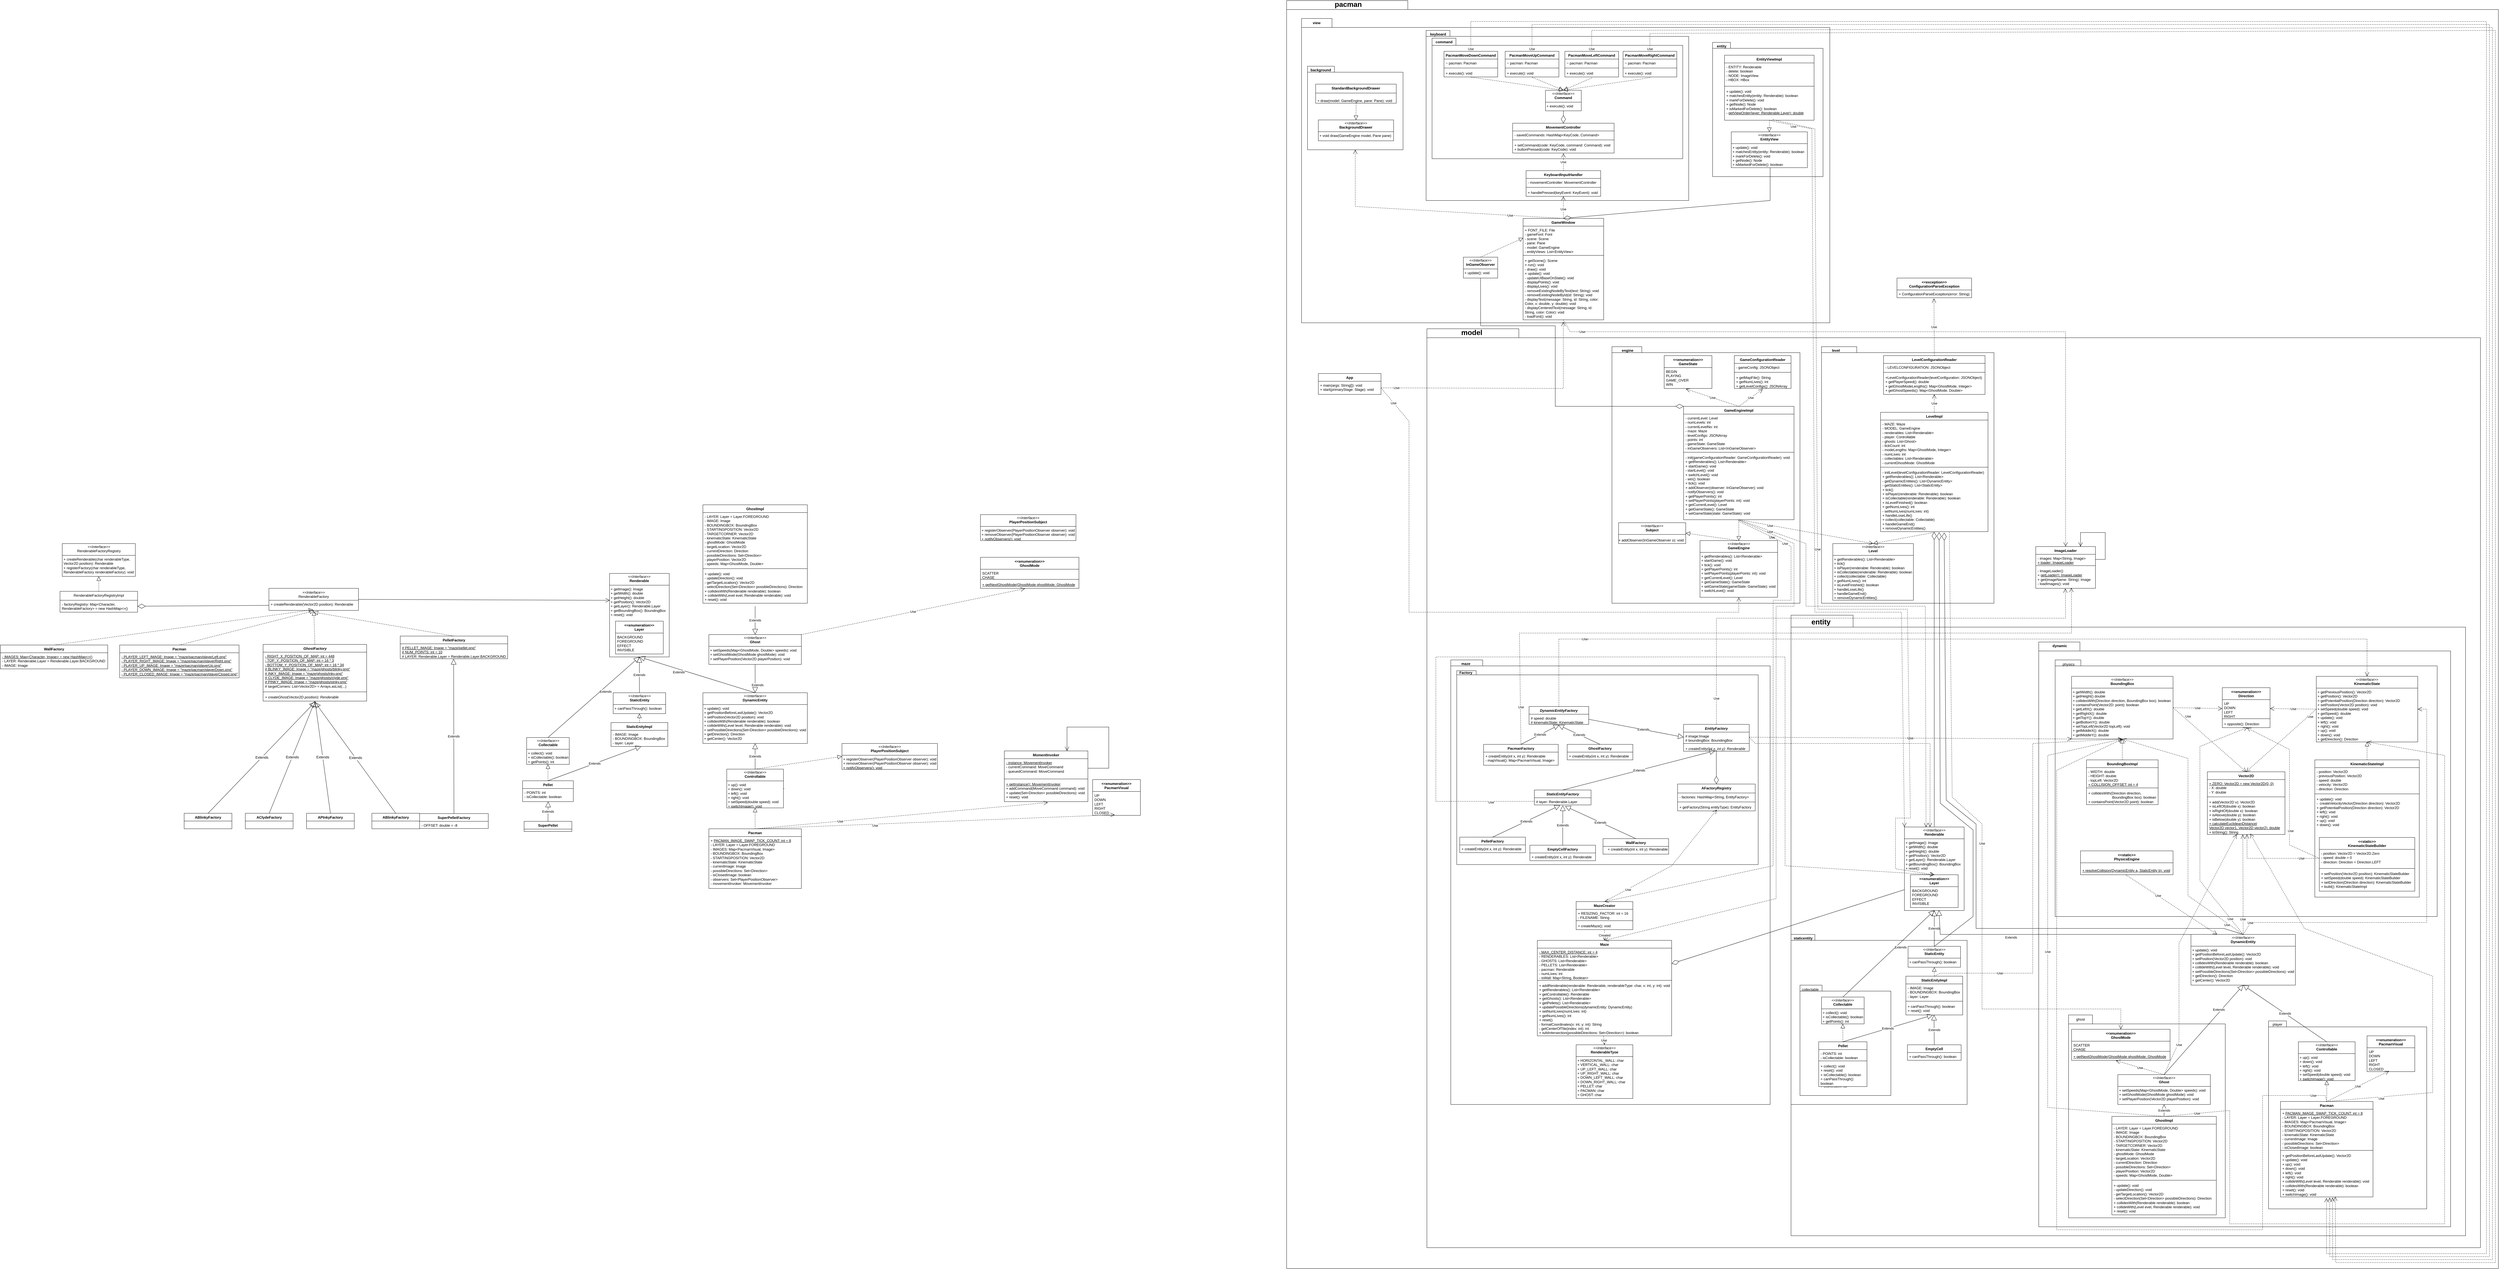 <mxfile version="24.7.17">
  <diagram name="Page-1" id="m_CTQXTZepPv7_hba_2K">
    <mxGraphModel dx="7694" dy="3284" grid="1" gridSize="10" guides="1" tooltips="1" connect="1" arrows="1" fold="1" page="1" pageScale="1" pageWidth="850" pageHeight="1100" math="0" shadow="0">
      <root>
        <mxCell id="0" />
        <mxCell id="1" parent="0" />
        <mxCell id="31J7c56JtD6n4PRhF19L-113" value="" style="shape=folder;fontStyle=1;spacingTop=10;tabWidth=50;tabHeight=30;tabPosition=left;html=1;whiteSpace=wrap;" parent="1" vertex="1">
          <mxGeometry x="-1630" y="-2130" width="4060" height="4250" as="geometry" />
        </mxCell>
        <mxCell id="31J7c56JtD6n4PRhF19L-110" value="" style="shape=folder;fontStyle=1;spacingTop=10;tabWidth=60;tabHeight=30;tabPosition=left;html=1;whiteSpace=wrap;" parent="1" vertex="1">
          <mxGeometry x="-1580" y="-2070" width="1770" height="1020" as="geometry" />
        </mxCell>
        <mxCell id="31J7c56JtD6n4PRhF19L-91" value="" style="shape=folder;fontStyle=1;spacingTop=10;tabWidth=80;tabHeight=20;tabPosition=left;html=1;whiteSpace=wrap;" parent="1" vertex="1">
          <mxGeometry x="-1162.77" y="-2030" width="880" height="570" as="geometry" />
        </mxCell>
        <mxCell id="31J7c56JtD6n4PRhF19L-83" value="" style="shape=folder;fontStyle=1;spacingTop=10;tabWidth=80;tabHeight=24;tabPosition=left;html=1;whiteSpace=wrap;" parent="1" vertex="1">
          <mxGeometry x="-1142.77" y="-2004" width="840" height="404" as="geometry" />
        </mxCell>
        <mxCell id="31J7c56JtD6n4PRhF19L-54" value="" style="shape=folder;fontStyle=1;spacingTop=10;tabWidth=60;tabHeight=20;tabPosition=left;html=1;whiteSpace=wrap;" parent="1" vertex="1">
          <mxGeometry x="-202.77" y="-1990" width="370" height="450" as="geometry" />
        </mxCell>
        <mxCell id="31J7c56JtD6n4PRhF19L-45" value="" style="shape=folder;fontStyle=1;spacingTop=10;tabWidth=90;tabHeight=20;tabPosition=left;html=1;whiteSpace=wrap;" parent="1" vertex="1">
          <mxGeometry x="-1560" y="-1910" width="320" height="280" as="geometry" />
        </mxCell>
        <mxCell id="31J7c56JtD6n4PRhF19L-36" value="" style="shape=folder;fontStyle=1;spacingTop=10;tabWidth=40;tabHeight=30;tabPosition=left;html=1;whiteSpace=wrap;" parent="1" vertex="1">
          <mxGeometry x="-1160" y="-1030" width="3530" height="3080" as="geometry" />
        </mxCell>
        <mxCell id="31J7c56JtD6n4PRhF19L-29" value="" style="shape=folder;fontStyle=1;spacingTop=10;tabWidth=100;tabHeight=20;tabPosition=left;html=1;whiteSpace=wrap;" parent="1" vertex="1">
          <mxGeometry x="-540" y="-970" width="630" height="860" as="geometry" />
        </mxCell>
        <mxCell id="31J7c56JtD6n4PRhF19L-8" value="" style="shape=folder;fontStyle=1;spacingTop=10;tabWidth=118;tabHeight=20;tabPosition=left;html=1;whiteSpace=wrap;" parent="1" vertex="1">
          <mxGeometry x="162.23" y="-970" width="577.77" height="860" as="geometry" />
        </mxCell>
        <mxCell id="mvxwqQvN9c_8oFIOH2sW-9" value="" style="shape=folder;fontStyle=1;spacingTop=10;tabWidth=40;tabHeight=40;tabPosition=left;html=1;whiteSpace=wrap;" parent="1" vertex="1">
          <mxGeometry x="60" y="-70" width="2260" height="2080" as="geometry" />
        </mxCell>
        <mxCell id="mvxwqQvN9c_8oFIOH2sW-2" value="" style="shape=folder;fontStyle=1;spacingTop=10;tabWidth=60;tabHeight=20;tabPosition=left;html=1;whiteSpace=wrap;" parent="1" vertex="1">
          <mxGeometry x="-1080" y="80" width="1070" height="1490" as="geometry" />
        </mxCell>
        <mxCell id="mvxwqQvN9c_8oFIOH2sW-4" value="" style="shape=folder;fontStyle=1;spacingTop=10;tabWidth=40;tabHeight=14;tabPosition=left;html=1;whiteSpace=wrap;" parent="1" vertex="1">
          <mxGeometry x="-1060" y="116" width="1010" height="650" as="geometry" />
        </mxCell>
        <mxCell id="cKav830lnLoJr6N91uCu-65" value="" style="shape=folder;fontStyle=1;spacingTop=10;tabWidth=80;tabHeight=20;tabPosition=left;html=1;whiteSpace=wrap;" parent="1" vertex="1">
          <mxGeometry x="60" y="1000" width="590" height="570" as="geometry" />
        </mxCell>
        <mxCell id="cKav830lnLoJr6N91uCu-63" value="" style="shape=folder;fontStyle=1;spacingTop=10;tabWidth=80;tabHeight=30;tabPosition=left;html=1;whiteSpace=wrap;" parent="1" vertex="1">
          <mxGeometry x="890" y="20" width="1380" height="1960" as="geometry" />
        </mxCell>
        <mxCell id="cKav830lnLoJr6N91uCu-58" value="" style="shape=folder;fontStyle=1;spacingTop=10;tabWidth=60;tabHeight=20;tabPosition=left;html=1;whiteSpace=wrap;" parent="1" vertex="1">
          <mxGeometry x="1660" y="1290" width="530" height="630" as="geometry" />
        </mxCell>
        <mxCell id="cKav830lnLoJr6N91uCu-43" value="" style="shape=folder;fontStyle=1;spacingTop=10;tabWidth=80;tabHeight=30;tabPosition=left;html=1;whiteSpace=wrap;" parent="1" vertex="1">
          <mxGeometry x="990" y="1270" width="525" height="680" as="geometry" />
        </mxCell>
        <mxCell id="cKav830lnLoJr6N91uCu-41" value="" style="shape=folder;fontStyle=1;spacingTop=10;tabWidth=50;tabHeight=20;tabPosition=left;html=1;whiteSpace=wrap;" parent="1" vertex="1">
          <mxGeometry x="945" y="80" width="1280" height="860" as="geometry" />
        </mxCell>
        <mxCell id="PFhRMsVk6HXeF8vmKrcg-1" value="&lt;p style=&quot;margin:0px;margin-top:4px;text-align:center;&quot;&gt;&lt;i&gt;&amp;lt;&amp;lt;Interface&amp;gt;&amp;gt;&lt;/i&gt;&lt;br&gt;&lt;b&gt;Renderable&lt;/b&gt;&lt;/p&gt;&lt;hr size=&quot;1&quot; style=&quot;border-style:solid;&quot;&gt;&lt;p style=&quot;margin:0px;margin-left:4px;&quot;&gt;+ getImage(): Image&lt;/p&gt;&lt;p style=&quot;margin:0px;margin-left:4px;&quot;&gt;&lt;span style=&quot;background-color: initial;&quot;&gt;+&lt;/span&gt;&lt;span style=&quot;background-color: initial;&quot;&gt;&amp;nbsp;&lt;/span&gt;getWidth(): double&lt;/p&gt;&lt;p style=&quot;margin:0px;margin-left:4px;&quot;&gt;&lt;span style=&quot;background-color: initial;&quot;&gt;+&lt;/span&gt;&lt;span style=&quot;background-color: initial;&quot;&gt;&amp;nbsp;&lt;/span&gt;getHeight(): double&lt;/p&gt;&lt;p style=&quot;margin:0px;margin-left:4px;&quot;&gt;&lt;span style=&quot;background-color: initial;&quot;&gt;+&lt;/span&gt;&lt;span style=&quot;background-color: initial;&quot;&gt;&amp;nbsp;&lt;/span&gt;getPosition(): Vector2D&lt;/p&gt;&lt;p style=&quot;margin:0px;margin-left:4px;&quot;&gt;&lt;span style=&quot;background-color: initial;&quot;&gt;+&lt;/span&gt;&lt;span style=&quot;background-color: initial;&quot;&gt;&amp;nbsp;&lt;/span&gt;getLayer(): Renderable.Layer&lt;/p&gt;&lt;p style=&quot;margin:0px;margin-left:4px;&quot;&gt;&lt;span style=&quot;background-color: initial;&quot;&gt;+&lt;/span&gt;&lt;span style=&quot;background-color: initial;&quot;&gt;&amp;nbsp;&lt;/span&gt;getBoundingBox():&amp;nbsp;&lt;span style=&quot;background-color: initial;&quot;&gt;BoundingBox&lt;/span&gt;&lt;/p&gt;&lt;p style=&quot;margin:0px;margin-left:4px;&quot;&gt;&lt;span style=&quot;background-color: initial;&quot;&gt;+&lt;/span&gt;&lt;span style=&quot;background-color: initial;&quot;&gt;&amp;nbsp;&lt;/span&gt;&lt;span style=&quot;background-color: initial;&quot;&gt;reset(): void&lt;/span&gt;&lt;/p&gt;" style="verticalAlign=top;align=left;overflow=fill;html=1;whiteSpace=wrap;" parent="1" vertex="1">
          <mxGeometry x="440" y="640" width="200" height="280" as="geometry" />
        </mxCell>
        <mxCell id="PFhRMsVk6HXeF8vmKrcg-6" value="&lt;div&gt;&amp;lt;&amp;lt;enumeration&amp;gt;&amp;gt;&lt;/div&gt;&lt;div&gt;Layer&lt;/div&gt;" style="swimlane;fontStyle=1;align=center;verticalAlign=top;childLayout=stackLayout;horizontal=1;startSize=40;horizontalStack=0;resizeParent=1;resizeParentMax=0;resizeLast=0;collapsible=1;marginBottom=0;whiteSpace=wrap;html=1;" parent="1" vertex="1">
          <mxGeometry x="460" y="800" width="160" height="110" as="geometry" />
        </mxCell>
        <mxCell id="PFhRMsVk6HXeF8vmKrcg-9" value="BACKGROUND&lt;div&gt;FOREGROUND&lt;/div&gt;&lt;div&gt;EFFECT&lt;/div&gt;&lt;div&gt;INVISIBLE&lt;/div&gt;" style="text;strokeColor=none;fillColor=none;align=left;verticalAlign=top;spacingLeft=4;spacingRight=4;overflow=hidden;rotatable=0;points=[[0,0.5],[1,0.5]];portConstraint=eastwest;whiteSpace=wrap;html=1;" parent="PFhRMsVk6HXeF8vmKrcg-6" vertex="1">
          <mxGeometry y="40" width="160" height="70" as="geometry" />
        </mxCell>
        <mxCell id="PFhRMsVk6HXeF8vmKrcg-16" value="Extends" style="endArrow=block;endSize=16;endFill=0;html=1;rounded=0;entryX=0.5;entryY=1;entryDx=0;entryDy=0;exitX=0.5;exitY=0;exitDx=0;exitDy=0;" parent="1" source="PFhRMsVk6HXeF8vmKrcg-11" target="PFhRMsVk6HXeF8vmKrcg-1" edge="1">
          <mxGeometry width="160" relative="1" as="geometry">
            <mxPoint x="-270" y="930" as="sourcePoint" />
            <mxPoint x="-110" y="930" as="targetPoint" />
          </mxGeometry>
        </mxCell>
        <mxCell id="_Rv-P8EvsAHLdCJcwYoj-5" value="GhostImpl" style="swimlane;fontStyle=1;align=center;verticalAlign=top;childLayout=stackLayout;horizontal=1;startSize=26;horizontalStack=0;resizeParent=1;resizeParentMax=0;resizeLast=0;collapsible=1;marginBottom=0;whiteSpace=wrap;html=1;" parent="1" vertex="1">
          <mxGeometry x="1135" y="1610" width="350" height="330" as="geometry" />
        </mxCell>
        <mxCell id="_Rv-P8EvsAHLdCJcwYoj-6" value="- LAYER: Layer = Layer.FOREGROUND&lt;div&gt;- IMAGE: Image&lt;/div&gt;&lt;div&gt;- BOUNDINGBOX: BoundingBox&lt;/div&gt;&lt;div&gt;- STARTINGPOSITION: Vector2D&lt;/div&gt;&lt;div&gt;- TARGETCORNER: Vector2D&lt;/div&gt;&lt;div&gt;- kinematicState: KinematicState&lt;/div&gt;&lt;div&gt;- ghostMode: GhostMode&lt;/div&gt;&lt;div&gt;- targetLocation: Vector2D&lt;/div&gt;&lt;div&gt;- currentDirection: Direction&lt;/div&gt;&lt;div&gt;- possibleDirections: Set&amp;lt;Direction&amp;gt;&lt;/div&gt;&lt;div&gt;- playerPosition: Vector2D&lt;/div&gt;&lt;div&gt;- speeds: Map&amp;lt;GhostMode, Double&amp;gt;&lt;/div&gt;" style="text;strokeColor=none;fillColor=none;align=left;verticalAlign=top;spacingLeft=4;spacingRight=4;overflow=hidden;rotatable=0;points=[[0,0.5],[1,0.5]];portConstraint=eastwest;whiteSpace=wrap;html=1;" parent="_Rv-P8EvsAHLdCJcwYoj-5" vertex="1">
          <mxGeometry y="26" width="350" height="184" as="geometry" />
        </mxCell>
        <mxCell id="_Rv-P8EvsAHLdCJcwYoj-7" value="" style="line;strokeWidth=1;fillColor=none;align=left;verticalAlign=middle;spacingTop=-1;spacingLeft=3;spacingRight=3;rotatable=0;labelPosition=right;points=[];portConstraint=eastwest;strokeColor=inherit;" parent="_Rv-P8EvsAHLdCJcwYoj-5" vertex="1">
          <mxGeometry y="210" width="350" height="8" as="geometry" />
        </mxCell>
        <mxCell id="_Rv-P8EvsAHLdCJcwYoj-8" value="&lt;div&gt;+ update(): void&lt;/div&gt;- updateDirection(): void&lt;div&gt;- getTargetLocation(): Vector2D&lt;br&gt;&lt;div&gt;- selectDirection(Set&amp;lt;Direction&amp;gt; possibleDirections): Direction&lt;/div&gt;&lt;/div&gt;&lt;div&gt;+ collidesWith(Renderable renderable): boolean&lt;/div&gt;&lt;div&gt;+ collideWith(Level evel, Renderable renderable): void&lt;/div&gt;&lt;div&gt;+ reset(): void&lt;/div&gt;&lt;div&gt;&amp;nbsp;&lt;/div&gt;" style="text;strokeColor=none;fillColor=none;align=left;verticalAlign=top;spacingLeft=4;spacingRight=4;overflow=hidden;rotatable=0;points=[[0,0.5],[1,0.5]];portConstraint=eastwest;whiteSpace=wrap;html=1;" parent="_Rv-P8EvsAHLdCJcwYoj-5" vertex="1">
          <mxGeometry y="218" width="350" height="112" as="geometry" />
        </mxCell>
        <mxCell id="_Rv-P8EvsAHLdCJcwYoj-9" value="&lt;p style=&quot;margin:0px;margin-top:4px;text-align:center;&quot;&gt;&lt;i&gt;&amp;lt;&amp;lt;Interface&amp;gt;&amp;gt;&lt;/i&gt;&lt;br&gt;&lt;b&gt;Ghost&lt;/b&gt;&lt;/p&gt;&lt;hr size=&quot;1&quot; style=&quot;border-style:solid;&quot;&gt;&lt;p style=&quot;margin:0px;margin-left:4px;&quot;&gt;&lt;span style=&quot;background-color: initial;&quot;&gt;+&lt;/span&gt;&lt;span style=&quot;background-color: initial;&quot;&gt;&amp;nbsp;&lt;/span&gt;setSpeeds(Map&amp;lt;GhostMode, Double&amp;gt; speeds&lt;span style=&quot;background-color: initial;&quot;&gt;): void&lt;/span&gt;&lt;/p&gt;&lt;p style=&quot;margin:0px;margin-left:4px;&quot;&gt;&lt;span style=&quot;background-color: initial;&quot;&gt;+&lt;/span&gt;&lt;span style=&quot;background-color: initial;&quot;&gt;&amp;nbsp;&lt;/span&gt;&lt;span style=&quot;background-color: initial;&quot;&gt;setGhostMode(GhostMode ghostMode): void&lt;/span&gt;&lt;/p&gt;&lt;p style=&quot;margin:0px;margin-left:4px;&quot;&gt;&lt;span style=&quot;background-color: initial;&quot;&gt;+&lt;/span&gt;&lt;span style=&quot;background-color: initial;&quot;&gt;&amp;nbsp;&lt;/span&gt;setPlayerPosition(Vector2D playerPosition): void&lt;/p&gt;" style="verticalAlign=top;align=left;overflow=fill;html=1;whiteSpace=wrap;" parent="1" vertex="1">
          <mxGeometry x="1155" y="1470" width="310" height="100" as="geometry" />
        </mxCell>
        <mxCell id="_Rv-P8EvsAHLdCJcwYoj-14" value="&lt;p style=&quot;margin:0px;margin-top:4px;text-align:center;&quot;&gt;&lt;i&gt;&amp;lt;&amp;lt;Interface&amp;gt;&amp;gt;&lt;/i&gt;&lt;br&gt;&lt;b&gt;DynamicEntity&lt;/b&gt;&lt;/p&gt;&lt;hr size=&quot;1&quot; style=&quot;border-style:solid;&quot;&gt;&lt;p style=&quot;margin:0px;margin-left:4px;&quot;&gt;&lt;span style=&quot;background-color: initial;&quot;&gt;+&lt;/span&gt;&lt;span style=&quot;background-color: initial;&quot;&gt;&amp;nbsp;&lt;/span&gt;update(): void&lt;/p&gt;&lt;p style=&quot;margin:0px;margin-left:4px;&quot;&gt;&lt;span style=&quot;background-color: initial;&quot;&gt;+&lt;/span&gt;&lt;span style=&quot;background-color: initial;&quot;&gt;&amp;nbsp;&lt;/span&gt;getPositionBeforeLastUpdate(): Vector2D&lt;/p&gt;&lt;p style=&quot;margin:0px;margin-left:4px;&quot;&gt;&lt;span style=&quot;background-color: initial;&quot;&gt;+&lt;/span&gt;&lt;span style=&quot;background-color: initial;&quot;&gt;&amp;nbsp;&lt;/span&gt;setPosition(Vector2D position): void&lt;/p&gt;&lt;p style=&quot;margin:0px;margin-left:4px;&quot;&gt;&lt;span style=&quot;background-color: initial;&quot;&gt;+&lt;/span&gt;&lt;span style=&quot;background-color: initial;&quot;&gt;&amp;nbsp;&lt;/span&gt;collidesWith(Renderable renderable): boolean&lt;/p&gt;&lt;p style=&quot;margin:0px;margin-left:4px;&quot;&gt;&lt;span style=&quot;background-color: initial;&quot;&gt;+&lt;/span&gt;&lt;span style=&quot;background-color: initial;&quot;&gt;&amp;nbsp;&lt;/span&gt;collideWith(Level level,&amp;nbsp;&lt;span style=&quot;background-color: initial;&quot;&gt;Renderable renderable&lt;/span&gt;&lt;span style=&quot;background-color: initial;&quot;&gt;): void&lt;/span&gt;&lt;/p&gt;&lt;p style=&quot;margin:0px;margin-left:4px;&quot;&gt;&lt;span style=&quot;background-color: initial;&quot;&gt;+&lt;/span&gt;&lt;span style=&quot;background-color: initial;&quot;&gt;&amp;nbsp;&lt;/span&gt;setPossibleDirections(Set&amp;lt;Direction&amp;gt; possibleDirections): void&lt;/p&gt;&lt;p style=&quot;margin:0px;margin-left:4px;&quot;&gt;&lt;span style=&quot;background-color: initial;&quot;&gt;+&lt;/span&gt;&lt;span style=&quot;background-color: initial;&quot;&gt;&amp;nbsp;&lt;/span&gt;getDirection(): Direction&lt;/p&gt;&lt;p style=&quot;margin:0px;margin-left:4px;&quot;&gt;&lt;span style=&quot;background-color: initial;&quot;&gt;+&lt;/span&gt;&lt;span style=&quot;background-color: initial;&quot;&gt;&amp;nbsp;&lt;/span&gt;getCenter(): Vector2D&lt;/p&gt;" style="verticalAlign=top;align=left;overflow=fill;html=1;whiteSpace=wrap;" parent="1" vertex="1">
          <mxGeometry x="1400" y="1000" width="350" height="170" as="geometry" />
        </mxCell>
        <mxCell id="_Rv-P8EvsAHLdCJcwYoj-17" value="&lt;div&gt;&amp;lt;&amp;lt;enumeration&amp;gt;&amp;gt;&lt;/div&gt;&lt;div&gt;GhostMode&lt;/div&gt;" style="swimlane;fontStyle=1;align=center;verticalAlign=top;childLayout=stackLayout;horizontal=1;startSize=40;horizontalStack=0;resizeParent=1;resizeParentMax=0;resizeLast=0;collapsible=1;marginBottom=0;whiteSpace=wrap;html=1;" parent="1" vertex="1">
          <mxGeometry x="1000" y="1318" width="330" height="104" as="geometry" />
        </mxCell>
        <mxCell id="_Rv-P8EvsAHLdCJcwYoj-18" value="SCATTER&lt;div&gt;CHASE&lt;/div&gt;" style="text;strokeColor=none;fillColor=none;align=left;verticalAlign=top;spacingLeft=4;spacingRight=4;overflow=hidden;rotatable=0;points=[[0,0.5],[1,0.5]];portConstraint=eastwest;whiteSpace=wrap;html=1;" parent="_Rv-P8EvsAHLdCJcwYoj-17" vertex="1">
          <mxGeometry y="40" width="330" height="30" as="geometry" />
        </mxCell>
        <mxCell id="_Rv-P8EvsAHLdCJcwYoj-19" value="" style="line;strokeWidth=1;fillColor=none;align=left;verticalAlign=middle;spacingTop=-1;spacingLeft=3;spacingRight=3;rotatable=0;labelPosition=right;points=[];portConstraint=eastwest;strokeColor=inherit;" parent="_Rv-P8EvsAHLdCJcwYoj-17" vertex="1">
          <mxGeometry y="70" width="330" height="8" as="geometry" />
        </mxCell>
        <mxCell id="_Rv-P8EvsAHLdCJcwYoj-20" value="&lt;u&gt;+ getNextGhostMode(GhostMode ghostMode: GhostMode&lt;/u&gt;" style="text;strokeColor=none;fillColor=none;align=left;verticalAlign=top;spacingLeft=4;spacingRight=4;overflow=hidden;rotatable=0;points=[[0,0.5],[1,0.5]];portConstraint=eastwest;whiteSpace=wrap;html=1;" parent="_Rv-P8EvsAHLdCJcwYoj-17" vertex="1">
          <mxGeometry y="78" width="330" height="26" as="geometry" />
        </mxCell>
        <mxCell id="_Rv-P8EvsAHLdCJcwYoj-23" value="Use" style="endArrow=open;endSize=12;dashed=1;html=1;rounded=0;exitX=0.5;exitY=0;exitDx=0;exitDy=0;entryX=0.451;entryY=1.042;entryDx=0;entryDy=0;entryPerimeter=0;" parent="1" source="_Rv-P8EvsAHLdCJcwYoj-9" target="_Rv-P8EvsAHLdCJcwYoj-20" edge="1">
          <mxGeometry width="160" relative="1" as="geometry">
            <mxPoint x="1245" y="1520" as="sourcePoint" />
            <mxPoint x="1405" y="1520" as="targetPoint" />
          </mxGeometry>
        </mxCell>
        <mxCell id="_Rv-P8EvsAHLdCJcwYoj-24" value="Extends" style="endArrow=block;endSize=16;endFill=0;html=1;rounded=0;exitX=0.5;exitY=0;exitDx=0;exitDy=0;entryX=0.5;entryY=1;entryDx=0;entryDy=0;" parent="1" source="_Rv-P8EvsAHLdCJcwYoj-5" target="_Rv-P8EvsAHLdCJcwYoj-9" edge="1">
          <mxGeometry width="160" relative="1" as="geometry">
            <mxPoint x="1205" y="1600" as="sourcePoint" />
            <mxPoint x="1365" y="1600" as="targetPoint" />
          </mxGeometry>
        </mxCell>
        <mxCell id="_Rv-P8EvsAHLdCJcwYoj-25" value="Extends" style="endArrow=block;endSize=16;endFill=0;html=1;rounded=0;exitX=0.5;exitY=0;exitDx=0;exitDy=0;entryX=0.5;entryY=1;entryDx=0;entryDy=0;" parent="1" source="_Rv-P8EvsAHLdCJcwYoj-9" target="_Rv-P8EvsAHLdCJcwYoj-14" edge="1">
          <mxGeometry x="0.424" y="8" width="160" relative="1" as="geometry">
            <mxPoint x="1150" y="1440" as="sourcePoint" />
            <mxPoint x="1500" y="1350" as="targetPoint" />
            <mxPoint y="1" as="offset" />
          </mxGeometry>
        </mxCell>
        <mxCell id="_Rv-P8EvsAHLdCJcwYoj-26" value="&lt;p style=&quot;margin:0px;margin-top:4px;text-align:center;&quot;&gt;&lt;i&gt;&amp;lt;&amp;lt;Interface&amp;gt;&amp;gt;&lt;/i&gt;&lt;br&gt;&lt;b&gt;BoundingBox&lt;/b&gt;&lt;/p&gt;&lt;hr size=&quot;1&quot; style=&quot;border-style:solid;&quot;&gt;&lt;p style=&quot;margin:0px;margin-left:4px;&quot;&gt;&lt;span style=&quot;background-color: initial;&quot;&gt;+&lt;/span&gt;&lt;span style=&quot;background-color: initial;&quot;&gt;&amp;nbsp;&lt;/span&gt;getWidth(): double&lt;/p&gt;&lt;p style=&quot;margin:0px;margin-left:4px;&quot;&gt;&lt;span style=&quot;background-color: initial;&quot;&gt;+&lt;/span&gt;&lt;span style=&quot;background-color: initial;&quot;&gt;&amp;nbsp;&lt;/span&gt;getHeight() double&lt;/p&gt;&lt;p style=&quot;margin:0px;margin-left:4px;&quot;&gt;&lt;span style=&quot;background-color: initial;&quot;&gt;+&lt;/span&gt;&lt;span style=&quot;background-color: initial;&quot;&gt;&amp;nbsp;&lt;/span&gt;collidesWith(Direction direction, BoundingBox box): boolean&lt;/p&gt;&lt;p style=&quot;margin:0px;margin-left:4px;&quot;&gt;&lt;span style=&quot;background-color: initial;&quot;&gt;+&lt;/span&gt;&lt;span style=&quot;background-color: initial;&quot;&gt;&amp;nbsp;&lt;/span&gt;containsPoint(Vector2D: point): boolean&lt;/p&gt;&lt;p style=&quot;margin:0px;margin-left:4px;&quot;&gt;&lt;span style=&quot;background-color: initial;&quot;&gt;+&lt;/span&gt;&lt;span style=&quot;background-color: initial;&quot;&gt;&amp;nbsp;&lt;/span&gt;getLeftX(): double&lt;/p&gt;&lt;p style=&quot;margin:0px;margin-left:4px;&quot;&gt;&lt;span style=&quot;background-color: initial;&quot;&gt;+&lt;/span&gt;&lt;span style=&quot;background-color: initial;&quot;&gt;&amp;nbsp;&lt;/span&gt;getRightX(): double&lt;/p&gt;&lt;p style=&quot;margin:0px;margin-left:4px;&quot;&gt;&lt;span style=&quot;background-color: initial;&quot;&gt;+&lt;/span&gt;&lt;span style=&quot;background-color: initial;&quot;&gt;&amp;nbsp;&lt;/span&gt;getTopY(): double&lt;/p&gt;&lt;p style=&quot;margin:0px;margin-left:4px;&quot;&gt;&lt;span style=&quot;background-color: initial;&quot;&gt;+&lt;/span&gt;&lt;span style=&quot;background-color: initial;&quot;&gt;&amp;nbsp;&lt;/span&gt;getBottomY(): double&lt;/p&gt;&lt;p style=&quot;margin:0px;margin-left:4px;&quot;&gt;&lt;span style=&quot;background-color: initial;&quot;&gt;+&lt;/span&gt;&lt;span style=&quot;background-color: initial;&quot;&gt;&amp;nbsp;&lt;/span&gt;setTopLeft(Vector2D topLeft): void&lt;/p&gt;&lt;p style=&quot;margin:0px;margin-left:4px;&quot;&gt;&lt;span style=&quot;background-color: initial;&quot;&gt;+&lt;/span&gt;&lt;span style=&quot;background-color: initial;&quot;&gt;&amp;nbsp;&lt;/span&gt;getMiddleX(): double&lt;/p&gt;&lt;p style=&quot;margin:0px;margin-left:4px;&quot;&gt;&lt;span style=&quot;background-color: initial;&quot;&gt;+&lt;/span&gt;&lt;span style=&quot;background-color: initial;&quot;&gt;&amp;nbsp;&lt;/span&gt;getMiddleY(): double&lt;/p&gt;" style="verticalAlign=top;align=left;overflow=fill;html=1;whiteSpace=wrap;" parent="1" vertex="1">
          <mxGeometry x="1000" y="135" width="340" height="210" as="geometry" />
        </mxCell>
        <mxCell id="cKav830lnLoJr6N91uCu-1" value="&lt;p style=&quot;margin:0px;margin-top:4px;text-align:center;&quot;&gt;&lt;i&gt;&amp;lt;&amp;lt;Interface&amp;gt;&amp;gt;&lt;/i&gt;&lt;br&gt;&lt;b&gt;KinematicState&lt;/b&gt;&lt;/p&gt;&lt;hr size=&quot;1&quot; style=&quot;border-style:solid;&quot;&gt;&lt;p style=&quot;margin:0px;margin-left:4px;&quot;&gt;+ getPreviousPosition(): Vector2D&amp;nbsp;&lt;/p&gt;&lt;p style=&quot;margin:0px;margin-left:4px;&quot;&gt;+ getPosition(): Vector2D&amp;nbsp;&lt;/p&gt;&lt;p style=&quot;margin:0px;margin-left:4px;&quot;&gt;+ getPotentialPosition(Direction direction): Vector2D&amp;nbsp;&lt;/p&gt;&lt;p style=&quot;margin:0px;margin-left:4px;&quot;&gt;+ setPosition(Vector2D position): void&amp;nbsp;&lt;/p&gt;&lt;p style=&quot;margin:0px;margin-left:4px;&quot;&gt;+ setSpeed(double speed): void&amp;nbsp;&lt;/p&gt;&lt;p style=&quot;margin:0px;margin-left:4px;&quot;&gt;+ getSpeed(): double&amp;nbsp;&lt;/p&gt;&lt;p style=&quot;margin:0px;margin-left:4px;&quot;&gt;+ update(): void&amp;nbsp;&lt;/p&gt;&lt;p style=&quot;margin:0px;margin-left:4px;&quot;&gt;+ left(): void&amp;nbsp;&lt;/p&gt;&lt;p style=&quot;margin:0px;margin-left:4px;&quot;&gt;+ right(): void&amp;nbsp;&lt;/p&gt;&lt;p style=&quot;margin:0px;margin-left:4px;&quot;&gt;+ up(): void&amp;nbsp;&lt;/p&gt;&lt;p style=&quot;margin:0px;margin-left:4px;&quot;&gt;+ down(): void&amp;nbsp;&lt;/p&gt;&lt;p style=&quot;margin:0px;margin-left:4px;&quot;&gt;+ getDirection(): Direction&lt;br&gt;&lt;/p&gt;" style="verticalAlign=top;align=left;overflow=fill;html=1;whiteSpace=wrap;" parent="1" vertex="1">
          <mxGeometry x="1820" y="135" width="340" height="220" as="geometry" />
        </mxCell>
        <mxCell id="cKav830lnLoJr6N91uCu-3" value="&lt;div&gt;&amp;lt;&amp;lt;enumeration&amp;gt;&amp;gt;&lt;/div&gt;&lt;div&gt;Direction&lt;/div&gt;" style="swimlane;fontStyle=1;align=center;verticalAlign=top;childLayout=stackLayout;horizontal=1;startSize=40;horizontalStack=0;resizeParent=1;resizeParentMax=0;resizeLast=0;collapsible=1;marginBottom=0;whiteSpace=wrap;html=1;" parent="1" vertex="1">
          <mxGeometry x="1505" y="173" width="160" height="134" as="geometry" />
        </mxCell>
        <mxCell id="cKav830lnLoJr6N91uCu-4" value="UP&lt;div&gt;DOWN&lt;/div&gt;&lt;div&gt;LEFT&lt;/div&gt;&lt;div&gt;RIGHT&lt;/div&gt;" style="text;strokeColor=none;fillColor=none;align=left;verticalAlign=top;spacingLeft=4;spacingRight=4;overflow=hidden;rotatable=0;points=[[0,0.5],[1,0.5]];portConstraint=eastwest;whiteSpace=wrap;html=1;" parent="cKav830lnLoJr6N91uCu-3" vertex="1">
          <mxGeometry y="40" width="160" height="60" as="geometry" />
        </mxCell>
        <mxCell id="cKav830lnLoJr6N91uCu-5" value="" style="line;strokeWidth=1;fillColor=none;align=left;verticalAlign=middle;spacingTop=-1;spacingLeft=3;spacingRight=3;rotatable=0;labelPosition=right;points=[];portConstraint=eastwest;strokeColor=inherit;" parent="cKav830lnLoJr6N91uCu-3" vertex="1">
          <mxGeometry y="100" width="160" height="8" as="geometry" />
        </mxCell>
        <mxCell id="cKav830lnLoJr6N91uCu-6" value="+ opposite(): Direction" style="text;strokeColor=none;fillColor=none;align=left;verticalAlign=top;spacingLeft=4;spacingRight=4;overflow=hidden;rotatable=0;points=[[0,0.5],[1,0.5]];portConstraint=eastwest;whiteSpace=wrap;html=1;" parent="cKav830lnLoJr6N91uCu-3" vertex="1">
          <mxGeometry y="108" width="160" height="26" as="geometry" />
        </mxCell>
        <mxCell id="cKav830lnLoJr6N91uCu-7" value="Use" style="endArrow=open;endSize=12;dashed=1;html=1;rounded=0;exitX=1;exitY=0.5;exitDx=0;exitDy=0;entryX=0;entryY=0.5;entryDx=0;entryDy=0;" parent="1" source="_Rv-P8EvsAHLdCJcwYoj-26" target="cKav830lnLoJr6N91uCu-4" edge="1">
          <mxGeometry width="160" relative="1" as="geometry">
            <mxPoint x="1560" y="475" as="sourcePoint" />
            <mxPoint x="1720" y="475" as="targetPoint" />
          </mxGeometry>
        </mxCell>
        <mxCell id="cKav830lnLoJr6N91uCu-8" value="Use" style="endArrow=open;endSize=12;dashed=1;html=1;rounded=0;exitX=0;exitY=0.5;exitDx=0;exitDy=0;entryX=1;entryY=0.5;entryDx=0;entryDy=0;" parent="1" source="cKav830lnLoJr6N91uCu-1" target="cKav830lnLoJr6N91uCu-4" edge="1">
          <mxGeometry width="160" relative="1" as="geometry">
            <mxPoint x="1560" y="475" as="sourcePoint" />
            <mxPoint x="1720" y="475" as="targetPoint" />
          </mxGeometry>
        </mxCell>
        <mxCell id="cKav830lnLoJr6N91uCu-9" value="&lt;b&gt;BoundingBoxImpl&lt;/b&gt;&lt;div&gt;&lt;b&gt;&lt;br&gt;&lt;/b&gt;&lt;/div&gt;" style="swimlane;fontStyle=1;align=center;verticalAlign=top;childLayout=stackLayout;horizontal=1;startSize=26;horizontalStack=0;resizeParent=1;resizeParentMax=0;resizeLast=0;collapsible=1;marginBottom=0;whiteSpace=wrap;html=1;" parent="1" vertex="1">
          <mxGeometry x="1050" y="415" width="240" height="150" as="geometry" />
        </mxCell>
        <mxCell id="cKav830lnLoJr6N91uCu-10" value="- WIDTH: double&lt;div&gt;- HEIGHT: double&lt;/div&gt;&lt;div&gt;- topLeft: Vector2D&lt;/div&gt;&lt;div&gt;&lt;u&gt;+ COLLISION_OFFSET: int = 4&lt;/u&gt;&lt;/div&gt;" style="text;strokeColor=none;fillColor=none;align=left;verticalAlign=top;spacingLeft=4;spacingRight=4;overflow=hidden;rotatable=0;points=[[0,0.5],[1,0.5]];portConstraint=eastwest;whiteSpace=wrap;html=1;" parent="cKav830lnLoJr6N91uCu-9" vertex="1">
          <mxGeometry y="26" width="240" height="64" as="geometry" />
        </mxCell>
        <mxCell id="cKav830lnLoJr6N91uCu-11" value="" style="line;strokeWidth=1;fillColor=none;align=left;verticalAlign=middle;spacingTop=-1;spacingLeft=3;spacingRight=3;rotatable=0;labelPosition=right;points=[];portConstraint=eastwest;strokeColor=inherit;" parent="cKav830lnLoJr6N91uCu-9" vertex="1">
          <mxGeometry y="90" width="240" height="8" as="geometry" />
        </mxCell>
        <mxCell id="cKav830lnLoJr6N91uCu-12" value="+ collidesWith(Direction direction,&lt;div&gt;&lt;span style=&quot;white-space: pre;&quot;&gt;&#x9;&lt;/span&gt;&lt;span style=&quot;white-space: pre;&quot;&gt;&#x9;&lt;/span&gt;&lt;span style=&quot;white-space: pre;&quot;&gt;&#x9;&lt;/span&gt;BoundingBox box): boolean&lt;/div&gt;&lt;div&gt;+ containsPoint(Vector2D point): boolean&lt;/div&gt;" style="text;strokeColor=none;fillColor=none;align=left;verticalAlign=top;spacingLeft=4;spacingRight=4;overflow=hidden;rotatable=0;points=[[0,0.5],[1,0.5]];portConstraint=eastwest;whiteSpace=wrap;html=1;" parent="cKav830lnLoJr6N91uCu-9" vertex="1">
          <mxGeometry y="98" width="240" height="52" as="geometry" />
        </mxCell>
        <mxCell id="cKav830lnLoJr6N91uCu-13" value="" style="endArrow=block;dashed=1;endFill=0;endSize=12;html=1;rounded=0;exitX=0.5;exitY=0;exitDx=0;exitDy=0;entryX=0.5;entryY=1;entryDx=0;entryDy=0;" parent="1" source="cKav830lnLoJr6N91uCu-9" target="_Rv-P8EvsAHLdCJcwYoj-26" edge="1">
          <mxGeometry width="160" relative="1" as="geometry">
            <mxPoint x="1560" y="365" as="sourcePoint" />
            <mxPoint x="1720" y="365" as="targetPoint" />
          </mxGeometry>
        </mxCell>
        <mxCell id="cKav830lnLoJr6N91uCu-14" value="Vector2D" style="swimlane;fontStyle=1;align=center;verticalAlign=top;childLayout=stackLayout;horizontal=1;startSize=26;horizontalStack=0;resizeParent=1;resizeParentMax=0;resizeLast=0;collapsible=1;marginBottom=0;whiteSpace=wrap;html=1;" parent="1" vertex="1">
          <mxGeometry x="1455" y="455" width="260" height="210" as="geometry" />
        </mxCell>
        <mxCell id="cKav830lnLoJr6N91uCu-15" value="&lt;u&gt;+ ZERO: Vector2D =&amp;nbsp;new Vector2D(0, 0)&lt;/u&gt;&lt;div&gt;- X: double&lt;/div&gt;&lt;div&gt;- Y: double&lt;/div&gt;" style="text;strokeColor=none;fillColor=none;align=left;verticalAlign=top;spacingLeft=4;spacingRight=4;overflow=hidden;rotatable=0;points=[[0,0.5],[1,0.5]];portConstraint=eastwest;whiteSpace=wrap;html=1;" parent="cKav830lnLoJr6N91uCu-14" vertex="1">
          <mxGeometry y="26" width="260" height="54" as="geometry" />
        </mxCell>
        <mxCell id="cKav830lnLoJr6N91uCu-16" value="" style="line;strokeWidth=1;fillColor=none;align=left;verticalAlign=middle;spacingTop=-1;spacingLeft=3;spacingRight=3;rotatable=0;labelPosition=right;points=[];portConstraint=eastwest;strokeColor=inherit;" parent="cKav830lnLoJr6N91uCu-14" vertex="1">
          <mxGeometry y="80" width="260" height="8" as="geometry" />
        </mxCell>
        <mxCell id="cKav830lnLoJr6N91uCu-17" value="+ add(Vector2D v): Vector2D&lt;div&gt;+ isLeftOf(double x): boolean&lt;/div&gt;&lt;div&gt;+ isRightOf(double x): boolean&lt;/div&gt;&lt;div&gt;+ isAbove(double y): boolean&lt;/div&gt;&lt;div&gt;&lt;span style=&quot;background-color: initial;&quot;&gt;+ isBelow(double y): boolean&amp;nbsp;&lt;/span&gt;&lt;/div&gt;&lt;div&gt;&lt;span style=&quot;background-color: initial;&quot;&gt;&lt;u&gt;+ calculateEuclideanDistance(&lt;/u&gt;&lt;/span&gt;&lt;/div&gt;&lt;div&gt;&lt;span style=&quot;background-color: initial;&quot;&gt;&lt;u&gt;Vector2D vector1, Vector2D vector2): double&lt;/u&gt;&lt;/span&gt;&lt;/div&gt;&lt;div&gt;&lt;span style=&quot;background-color: initial;&quot;&gt;+ toString(): String&lt;/span&gt;&lt;/div&gt;" style="text;strokeColor=none;fillColor=none;align=left;verticalAlign=top;spacingLeft=4;spacingRight=4;overflow=hidden;rotatable=0;points=[[0,0.5],[1,0.5]];portConstraint=eastwest;whiteSpace=wrap;html=1;" parent="cKav830lnLoJr6N91uCu-14" vertex="1">
          <mxGeometry y="88" width="260" height="122" as="geometry" />
        </mxCell>
        <mxCell id="cKav830lnLoJr6N91uCu-18" value="Use" style="endArrow=open;endSize=12;dashed=1;html=1;rounded=0;exitX=1;exitY=0.5;exitDx=0;exitDy=0;entryX=0.5;entryY=0;entryDx=0;entryDy=0;" parent="1" source="_Rv-P8EvsAHLdCJcwYoj-26" target="cKav830lnLoJr6N91uCu-14" edge="1">
          <mxGeometry x="-0.648" y="10" width="160" relative="1" as="geometry">
            <mxPoint x="1560" y="365" as="sourcePoint" />
            <mxPoint x="1720" y="365" as="targetPoint" />
            <mxPoint y="-1" as="offset" />
          </mxGeometry>
        </mxCell>
        <mxCell id="cKav830lnLoJr6N91uCu-19" value="Use" style="endArrow=open;endSize=12;dashed=1;html=1;rounded=0;exitX=0;exitY=0.5;exitDx=0;exitDy=0;entryX=0.5;entryY=0;entryDx=0;entryDy=0;" parent="1" source="cKav830lnLoJr6N91uCu-1" target="cKav830lnLoJr6N91uCu-14" edge="1">
          <mxGeometry x="-0.8" y="5" width="160" relative="1" as="geometry">
            <mxPoint x="1560" y="365" as="sourcePoint" />
            <mxPoint x="1720" y="365" as="targetPoint" />
            <mxPoint as="offset" />
          </mxGeometry>
        </mxCell>
        <mxCell id="cKav830lnLoJr6N91uCu-20" value="&lt;b&gt;KinematicStateImpl&lt;/b&gt;" style="swimlane;fontStyle=1;align=center;verticalAlign=top;childLayout=stackLayout;horizontal=1;startSize=26;horizontalStack=0;resizeParent=1;resizeParentMax=0;resizeLast=0;collapsible=1;marginBottom=0;whiteSpace=wrap;html=1;" parent="1" vertex="1">
          <mxGeometry x="1815" y="415" width="350" height="460" as="geometry" />
        </mxCell>
        <mxCell id="cKav830lnLoJr6N91uCu-21" value="&lt;span class=&quot;hljs-bullet&quot;&gt;-&lt;/span&gt; position: Vector2D&lt;br&gt;&lt;span class=&quot;hljs-bullet&quot;&gt;-&lt;/span&gt; previousPosition: Vector2D&lt;div&gt;&lt;span class=&quot;hljs-bullet&quot;&gt;-&lt;/span&gt; speed: double&lt;br&gt;&lt;span class=&quot;hljs-bullet&quot;&gt;-&lt;/span&gt; velocity: Vector2D&lt;br&gt;&lt;span class=&quot;hljs-section&quot;&gt;- direction: Direction&lt;/span&gt;&lt;/div&gt;" style="text;strokeColor=none;fillColor=none;align=left;verticalAlign=top;spacingLeft=4;spacingRight=4;overflow=hidden;rotatable=0;points=[[0,0.5],[1,0.5]];portConstraint=eastwest;whiteSpace=wrap;html=1;" parent="cKav830lnLoJr6N91uCu-20" vertex="1">
          <mxGeometry y="26" width="350" height="84" as="geometry" />
        </mxCell>
        <mxCell id="cKav830lnLoJr6N91uCu-22" value="" style="line;strokeWidth=1;fillColor=none;align=left;verticalAlign=middle;spacingTop=-1;spacingLeft=3;spacingRight=3;rotatable=0;labelPosition=right;points=[];portConstraint=eastwest;strokeColor=inherit;" parent="cKav830lnLoJr6N91uCu-20" vertex="1">
          <mxGeometry y="110" width="350" height="8" as="geometry" />
        </mxCell>
        <mxCell id="cKav830lnLoJr6N91uCu-23" value="&lt;span class=&quot;hljs-bullet&quot;&gt;+&lt;/span&gt; update(): void&lt;br&gt;&lt;span class=&quot;hljs-bullet&quot;&gt;-&lt;/span&gt;&amp;nbsp; createVelocityVector(Direction direction): Vector2D&lt;br&gt;&lt;span class=&quot;hljs-bullet&quot;&gt;+&lt;/span&gt; getPotentialPosition(Direction direction): Vector2D&lt;br&gt;&lt;span class=&quot;hljs-bullet&quot;&gt;+&lt;/span&gt; left(): void&lt;br&gt;&lt;span class=&quot;hljs-bullet&quot;&gt;+&lt;/span&gt; right(): void&lt;br&gt;&lt;span class=&quot;hljs-bullet&quot;&gt;+&lt;/span&gt; up(): void&lt;br&gt;&lt;span class=&quot;hljs-bullet&quot;&gt;+&lt;/span&gt; down(): void" style="text;strokeColor=none;fillColor=none;align=left;verticalAlign=top;spacingLeft=4;spacingRight=4;overflow=hidden;rotatable=0;points=[[0,0.5],[1,0.5]];portConstraint=eastwest;whiteSpace=wrap;html=1;" parent="cKav830lnLoJr6N91uCu-20" vertex="1">
          <mxGeometry y="118" width="350" height="342" as="geometry" />
        </mxCell>
        <mxCell id="cKav830lnLoJr6N91uCu-28" value="&amp;lt;&amp;lt;static&amp;gt;&amp;gt;&lt;div&gt;KinematicStateBuilder&lt;br&gt;&lt;/div&gt;" style="swimlane;fontStyle=1;align=center;verticalAlign=top;childLayout=stackLayout;horizontal=1;startSize=40;horizontalStack=0;resizeParent=1;resizeParentMax=0;resizeLast=0;collapsible=1;marginBottom=0;whiteSpace=wrap;html=1;" parent="1" vertex="1">
          <mxGeometry x="1830" y="675" width="320" height="180" as="geometry" />
        </mxCell>
        <mxCell id="cKav830lnLoJr6N91uCu-29" value="&lt;span class=&quot;hljs-bullet&quot;&gt;-&lt;/span&gt; position: Vector2D = Vector2D.Zero&lt;br&gt;&lt;span class=&quot;hljs-bullet&quot;&gt;-&lt;/span&gt; speed: double = 0&lt;br&gt;&lt;span class=&quot;hljs-section&quot;&gt;- direction: Direction = Direction.LEFT&lt;/span&gt;" style="text;strokeColor=none;fillColor=none;align=left;verticalAlign=top;spacingLeft=4;spacingRight=4;overflow=hidden;rotatable=0;points=[[0,0.5],[1,0.5]];portConstraint=eastwest;whiteSpace=wrap;html=1;" parent="cKav830lnLoJr6N91uCu-28" vertex="1">
          <mxGeometry y="40" width="320" height="60" as="geometry" />
        </mxCell>
        <mxCell id="cKav830lnLoJr6N91uCu-30" value="" style="line;strokeWidth=1;fillColor=none;align=left;verticalAlign=middle;spacingTop=-1;spacingLeft=3;spacingRight=3;rotatable=0;labelPosition=right;points=[];portConstraint=eastwest;strokeColor=inherit;" parent="cKav830lnLoJr6N91uCu-28" vertex="1">
          <mxGeometry y="100" width="320" height="8" as="geometry" />
        </mxCell>
        <mxCell id="cKav830lnLoJr6N91uCu-31" value="&lt;span class=&quot;hljs-bullet&quot;&gt;+&lt;/span&gt; setPosition(Vector2D position): KinematicStateBuilder&lt;br/&gt;&lt;span class=&quot;hljs-bullet&quot;&gt;+&lt;/span&gt; setSpeed(double speed): KinematicStateBuilder&lt;br/&gt;&lt;span class=&quot;hljs-bullet&quot;&gt;+&lt;/span&gt; setDirection(Direction direction): KinematicStateBuilder&lt;br/&gt;&lt;span class=&quot;hljs-bullet&quot;&gt;+&lt;/span&gt; build(): KinematicStateImpl" style="text;strokeColor=none;fillColor=none;align=left;verticalAlign=top;spacingLeft=4;spacingRight=4;overflow=hidden;rotatable=0;points=[[0,0.5],[1,0.5]];portConstraint=eastwest;whiteSpace=wrap;html=1;" parent="cKav830lnLoJr6N91uCu-28" vertex="1">
          <mxGeometry y="108" width="320" height="72" as="geometry" />
        </mxCell>
        <mxCell id="cKav830lnLoJr6N91uCu-32" value="" style="endArrow=block;dashed=1;endFill=0;endSize=12;html=1;rounded=0;exitX=0.5;exitY=0;exitDx=0;exitDy=0;entryX=0.5;entryY=1;entryDx=0;entryDy=0;" parent="1" source="cKav830lnLoJr6N91uCu-20" target="cKav830lnLoJr6N91uCu-1" edge="1">
          <mxGeometry width="160" relative="1" as="geometry">
            <mxPoint x="1800" y="725" as="sourcePoint" />
            <mxPoint x="1960" y="725" as="targetPoint" />
          </mxGeometry>
        </mxCell>
        <mxCell id="cKav830lnLoJr6N91uCu-34" value="Use" style="endArrow=open;endSize=12;dashed=1;html=1;rounded=0;exitX=0;exitY=0.5;exitDx=0;exitDy=0;entryX=0.51;entryY=0.998;entryDx=0;entryDy=0;entryPerimeter=0;" parent="1" source="cKav830lnLoJr6N91uCu-29" target="cKav830lnLoJr6N91uCu-17" edge="1">
          <mxGeometry x="-0.628" width="160" relative="1" as="geometry">
            <mxPoint x="1800" y="515" as="sourcePoint" />
            <mxPoint x="1960" y="515" as="targetPoint" />
            <Array as="points">
              <mxPoint x="1588" y="745" />
            </Array>
            <mxPoint as="offset" />
          </mxGeometry>
        </mxCell>
        <mxCell id="cKav830lnLoJr6N91uCu-35" value="&lt;div&gt;&amp;lt;&amp;lt;static&amp;gt;&amp;gt;&lt;/div&gt;PhysicsEngine" style="swimlane;fontStyle=1;align=center;verticalAlign=top;childLayout=stackLayout;horizontal=1;startSize=40;horizontalStack=0;resizeParent=1;resizeParentMax=0;resizeLast=0;collapsible=1;marginBottom=0;whiteSpace=wrap;html=1;" parent="1" vertex="1">
          <mxGeometry x="1030" y="720" width="310" height="80" as="geometry" />
        </mxCell>
        <mxCell id="cKav830lnLoJr6N91uCu-38" value="&lt;pre class=&quot;!overflow-visible&quot;&gt;&lt;div class=&quot;dark bg-gray-950 contain-inline-size rounded-md border-[0.5px] border-token-border-medium relative&quot;&gt;&lt;div dir=&quot;ltr&quot; class=&quot;overflow-y-auto p-4&quot;&gt;&lt;font face=&quot;Helvetica&quot;&gt;&lt;u&gt;&lt;span style=&quot;&quot; class=&quot;hljs-bullet&quot;&gt;+&lt;/span&gt; resolveCollision(DynamicEntity a, &lt;/u&gt;&lt;/font&gt;&lt;u style=&quot;background-color: initial; font-family: Helvetica; white-space: normal;&quot;&gt;StaticEntity b): void&lt;/u&gt;&lt;/div&gt;&lt;/div&gt;&lt;/pre&gt;&lt;h3&gt;&lt;/h3&gt;" style="text;strokeColor=none;fillColor=none;align=left;verticalAlign=top;spacingLeft=4;spacingRight=4;overflow=hidden;rotatable=0;points=[[0,0.5],[1,0.5]];portConstraint=eastwest;whiteSpace=wrap;html=1;" parent="cKav830lnLoJr6N91uCu-35" vertex="1">
          <mxGeometry y="40" width="310" height="40" as="geometry" />
        </mxCell>
        <mxCell id="cKav830lnLoJr6N91uCu-40" value="Use" style="endArrow=open;endSize=12;dashed=1;html=1;rounded=0;entryX=0.515;entryY=1.026;entryDx=0;entryDy=0;exitX=0;exitY=0.5;exitDx=0;exitDy=0;entryPerimeter=0;" parent="1" source="cKav830lnLoJr6N91uCu-29" target="cKav830lnLoJr6N91uCu-6" edge="1">
          <mxGeometry x="-0.467" y="-4" width="160" relative="1" as="geometry">
            <mxPoint x="1610" y="595" as="sourcePoint" />
            <mxPoint x="1770" y="595" as="targetPoint" />
            <Array as="points">
              <mxPoint x="1730" y="700" />
              <mxPoint x="1730" y="380" />
            </Array>
            <mxPoint as="offset" />
          </mxGeometry>
        </mxCell>
        <mxCell id="cKav830lnLoJr6N91uCu-42" value="physics" style="text;html=1;align=center;verticalAlign=middle;whiteSpace=wrap;rounded=0;" parent="1" vertex="1">
          <mxGeometry x="960" y="80" width="60" height="30" as="geometry" />
        </mxCell>
        <mxCell id="cKav830lnLoJr6N91uCu-44" value="ghost" style="text;html=1;align=center;verticalAlign=middle;whiteSpace=wrap;rounded=0;" parent="1" vertex="1">
          <mxGeometry x="1000" y="1270" width="60" height="30" as="geometry" />
        </mxCell>
        <mxCell id="cKav830lnLoJr6N91uCu-45" value="&lt;p style=&quot;margin:0px;margin-top:4px;text-align:center;&quot;&gt;&lt;i&gt;&amp;lt;&amp;lt;Interface&amp;gt;&amp;gt;&lt;/i&gt;&lt;br&gt;&lt;b&gt;Controllable&lt;/b&gt;&lt;/p&gt;&lt;hr size=&quot;1&quot; style=&quot;border-style:solid;&quot;&gt;&lt;p style=&quot;margin:0px;margin-left:4px;&quot;&gt;&lt;span class=&quot;hljs-bullet&quot;&gt;+&lt;/span&gt; up(): void&amp;nbsp;&lt;/p&gt;&lt;p style=&quot;margin:0px;margin-left:4px;&quot;&gt;&lt;span class=&quot;hljs-bullet&quot;&gt;+&lt;/span&gt; down(): void&amp;nbsp;&lt;/p&gt;&lt;p style=&quot;margin:0px;margin-left:4px;&quot;&gt;&lt;span class=&quot;hljs-bullet&quot;&gt;+&lt;/span&gt; left(): void&amp;nbsp;&lt;/p&gt;&lt;p style=&quot;margin:0px;margin-left:4px;&quot;&gt;&lt;span class=&quot;hljs-bullet&quot;&gt;+&lt;/span&gt; right(): void&amp;nbsp;&lt;/p&gt;&lt;p style=&quot;margin:0px;margin-left:4px;&quot;&gt;&lt;span class=&quot;hljs-bullet&quot;&gt;+&lt;/span&gt; setSpeed(double speed): void&amp;nbsp;&lt;/p&gt;&lt;p style=&quot;margin:0px;margin-left:4px;&quot;&gt;&lt;span class=&quot;hljs-bullet&quot;&gt;+&lt;/span&gt; switchImage(): void&lt;br&gt;&lt;/p&gt;" style="verticalAlign=top;align=left;overflow=fill;html=1;whiteSpace=wrap;" parent="1" vertex="1">
          <mxGeometry x="1760" y="1360" width="190" height="130" as="geometry" />
        </mxCell>
        <mxCell id="cKav830lnLoJr6N91uCu-46" value="&lt;div&gt;&amp;lt;&amp;lt;enumeration&amp;gt;&amp;gt;&lt;/div&gt;&lt;div&gt;PacmanVisual&lt;/div&gt;" style="swimlane;fontStyle=1;align=center;verticalAlign=top;childLayout=stackLayout;horizontal=1;startSize=40;horizontalStack=0;resizeParent=1;resizeParentMax=0;resizeLast=0;collapsible=1;marginBottom=0;whiteSpace=wrap;html=1;" parent="1" vertex="1">
          <mxGeometry x="1990" y="1340" width="160" height="120" as="geometry" />
        </mxCell>
        <mxCell id="cKav830lnLoJr6N91uCu-47" value="UP&lt;div&gt;DOWN&lt;/div&gt;&lt;div&gt;LEFT&lt;/div&gt;&lt;div&gt;RIGHT&lt;/div&gt;&lt;div&gt;CLOSED&lt;/div&gt;" style="text;strokeColor=none;fillColor=none;align=left;verticalAlign=top;spacingLeft=4;spacingRight=4;overflow=hidden;rotatable=0;points=[[0,0.5],[1,0.5]];portConstraint=eastwest;whiteSpace=wrap;html=1;" parent="cKav830lnLoJr6N91uCu-46" vertex="1">
          <mxGeometry y="40" width="160" height="80" as="geometry" />
        </mxCell>
        <mxCell id="cKav830lnLoJr6N91uCu-50" value="Extends" style="endArrow=block;endSize=16;endFill=0;html=1;rounded=0;exitX=0.5;exitY=0;exitDx=0;exitDy=0;entryX=0.5;entryY=1;entryDx=0;entryDy=0;" parent="1" source="cKav830lnLoJr6N91uCu-45" target="_Rv-P8EvsAHLdCJcwYoj-14" edge="1">
          <mxGeometry width="160" relative="1" as="geometry">
            <mxPoint x="1610" y="1420" as="sourcePoint" />
            <mxPoint x="1770" y="1420" as="targetPoint" />
          </mxGeometry>
        </mxCell>
        <mxCell id="cKav830lnLoJr6N91uCu-51" value="Pacman" style="swimlane;fontStyle=1;align=center;verticalAlign=top;childLayout=stackLayout;horizontal=1;startSize=26;horizontalStack=0;resizeParent=1;resizeParentMax=0;resizeLast=0;collapsible=1;marginBottom=0;whiteSpace=wrap;html=1;" parent="1" vertex="1">
          <mxGeometry x="1700" y="1560" width="310" height="320" as="geometry" />
        </mxCell>
        <mxCell id="cKav830lnLoJr6N91uCu-52" value="+&amp;nbsp;&lt;u&gt;PACMAN&lt;span class=&quot;hljs-emphasis&quot;&gt;_IMAGE_&lt;/span&gt;SWAP&lt;span class=&quot;hljs-emphasis&quot;&gt;_TICK_&lt;/span&gt;COUNT: int = 8&lt;br&gt;&lt;/u&gt;&lt;span class=&quot;hljs-bullet&quot;&gt;-&lt;/span&gt;&amp;nbsp;LAYER: Layer =&amp;nbsp;Layer.FOREGROUND&lt;br&gt;&lt;span class=&quot;hljs-bullet&quot;&gt;-&lt;/span&gt; IMAGES: Map&lt;span class=&quot;xml&quot;&gt;&amp;lt;PacmanVisual, Image&amp;gt;&lt;/span&gt;&lt;br&gt;&lt;span class=&quot;hljs-bullet&quot;&gt;-&lt;/span&gt; BOUNDINGBOX: BoundingBox&lt;br&gt;&lt;span class=&quot;hljs-bullet&quot;&gt;-&lt;/span&gt; STARTINGPOSITION: Vector2D&lt;br&gt;&lt;span class=&quot;hljs-bullet&quot;&gt;-&lt;/span&gt; kinematicState: KinematicState&lt;br&gt;&lt;span class=&quot;hljs-bullet&quot;&gt;-&lt;/span&gt; currentImage: Image&lt;br&gt;&lt;span class=&quot;hljs-bullet&quot;&gt;-&lt;/span&gt; possibleDirections: Set&lt;span class=&quot;xml&quot;&gt;&amp;lt;&lt;span class=&quot;hljs-name&quot;&gt;Direction&lt;/span&gt;&amp;gt;&lt;/span&gt;&lt;br&gt;&lt;span class=&quot;hljs-section&quot;&gt;- isClosedImage: boolean&lt;/span&gt;" style="text;strokeColor=none;fillColor=none;align=left;verticalAlign=top;spacingLeft=4;spacingRight=4;overflow=hidden;rotatable=0;points=[[0,0.5],[1,0.5]];portConstraint=eastwest;whiteSpace=wrap;html=1;" parent="cKav830lnLoJr6N91uCu-51" vertex="1">
          <mxGeometry y="26" width="310" height="134" as="geometry" />
        </mxCell>
        <mxCell id="cKav830lnLoJr6N91uCu-53" value="" style="line;strokeWidth=1;fillColor=none;align=left;verticalAlign=middle;spacingTop=-1;spacingLeft=3;spacingRight=3;rotatable=0;labelPosition=right;points=[];portConstraint=eastwest;strokeColor=inherit;" parent="cKav830lnLoJr6N91uCu-51" vertex="1">
          <mxGeometry y="160" width="310" height="8" as="geometry" />
        </mxCell>
        <mxCell id="cKav830lnLoJr6N91uCu-54" value="&lt;span class=&quot;hljs-bullet&quot;&gt;+&lt;/span&gt; getPositionBeforeLastUpdate(): Vector2D&lt;br&gt;&lt;span class=&quot;hljs-bullet&quot;&gt;+&lt;/span&gt; update(): void&lt;div&gt;&lt;span class=&quot;hljs-bullet&quot;&gt;+&lt;/span&gt; up(): void&lt;br&gt;&lt;span class=&quot;hljs-bullet&quot;&gt;+&lt;/span&gt; down(): void&lt;br&gt;&lt;span class=&quot;hljs-bullet&quot;&gt;+&lt;/span&gt; left(): void&lt;br&gt;&lt;span class=&quot;hljs-bullet&quot;&gt;+&lt;/span&gt; right(): void&lt;br&gt;&lt;/div&gt;&lt;div&gt;&lt;span class=&quot;hljs-bullet&quot;&gt;+&lt;/span&gt; collideWith(Level level, Renderable renderable): void&lt;br&gt;&lt;span class=&quot;hljs-bullet&quot;&gt;+&lt;/span&gt; collidesWith(Renderable renderable): boolean&lt;br&gt;&lt;span class=&quot;hljs-bullet&quot;&gt;+&lt;/span&gt; reset(): void&lt;br&gt;&lt;/div&gt;&lt;div&gt;&lt;span class=&quot;hljs-bullet&quot;&gt;+&lt;/span&gt; switchImage(): void&lt;br&gt;&lt;/div&gt;" style="text;strokeColor=none;fillColor=none;align=left;verticalAlign=top;spacingLeft=4;spacingRight=4;overflow=hidden;rotatable=0;points=[[0,0.5],[1,0.5]];portConstraint=eastwest;whiteSpace=wrap;html=1;" parent="cKav830lnLoJr6N91uCu-51" vertex="1">
          <mxGeometry y="168" width="310" height="152" as="geometry" />
        </mxCell>
        <mxCell id="cKav830lnLoJr6N91uCu-56" value="" style="endArrow=block;dashed=1;endFill=0;endSize=12;html=1;rounded=0;exitX=0.5;exitY=0;exitDx=0;exitDy=0;entryX=0.5;entryY=1;entryDx=0;entryDy=0;" parent="1" source="cKav830lnLoJr6N91uCu-51" target="cKav830lnLoJr6N91uCu-45" edge="1">
          <mxGeometry width="160" relative="1" as="geometry">
            <mxPoint x="1840" y="1590" as="sourcePoint" />
            <mxPoint x="2000" y="1590" as="targetPoint" />
          </mxGeometry>
        </mxCell>
        <mxCell id="cKav830lnLoJr6N91uCu-57" value="Use" style="endArrow=open;endSize=12;dashed=1;html=1;rounded=0;exitX=0.5;exitY=0;exitDx=0;exitDy=0;entryX=0.46;entryY=0.975;entryDx=0;entryDy=0;entryPerimeter=0;" parent="1" source="cKav830lnLoJr6N91uCu-51" target="cKav830lnLoJr6N91uCu-47" edge="1">
          <mxGeometry width="160" relative="1" as="geometry">
            <mxPoint x="1720" y="1440" as="sourcePoint" />
            <mxPoint x="1880" y="1440" as="targetPoint" />
          </mxGeometry>
        </mxCell>
        <mxCell id="cKav830lnLoJr6N91uCu-59" value="player" style="text;html=1;align=center;verticalAlign=middle;whiteSpace=wrap;rounded=0;" parent="1" vertex="1">
          <mxGeometry x="1660" y="1287" width="60" height="30" as="geometry" />
        </mxCell>
        <mxCell id="cKav830lnLoJr6N91uCu-60" value="Use" style="endArrow=open;endSize=12;dashed=1;html=1;rounded=0;exitX=0.5;exitY=0;exitDx=0;exitDy=0;entryX=0.457;entryY=1.002;entryDx=0;entryDy=0;entryPerimeter=0;" parent="1" source="_Rv-P8EvsAHLdCJcwYoj-14" target="cKav830lnLoJr6N91uCu-17" edge="1">
          <mxGeometry x="-0.701" y="1" width="160" relative="1" as="geometry">
            <mxPoint x="1640" y="650" as="sourcePoint" />
            <mxPoint x="1800" y="650" as="targetPoint" />
            <mxPoint y="-1" as="offset" />
          </mxGeometry>
        </mxCell>
        <mxCell id="cKav830lnLoJr6N91uCu-61" value="Use" style="endArrow=open;endSize=12;dashed=1;html=1;rounded=0;exitX=0.492;exitY=1.017;exitDx=0;exitDy=0;entryX=0.25;entryY=0;entryDx=0;entryDy=0;exitPerimeter=0;" parent="1" source="cKav830lnLoJr6N91uCu-38" target="_Rv-P8EvsAHLdCJcwYoj-14" edge="1">
          <mxGeometry x="-0.298" y="1" width="160" relative="1" as="geometry">
            <mxPoint x="1390" y="860" as="sourcePoint" />
            <mxPoint x="1550" y="860" as="targetPoint" />
            <mxPoint as="offset" />
          </mxGeometry>
        </mxCell>
        <mxCell id="cKav830lnLoJr6N91uCu-62" value="Use" style="endArrow=open;endSize=12;dashed=1;html=1;rounded=0;exitX=0.5;exitY=0;exitDx=0;exitDy=0;entryX=0.529;entryY=0.982;entryDx=0;entryDy=0;entryPerimeter=0;" parent="1" source="_Rv-P8EvsAHLdCJcwYoj-14" target="cKav830lnLoJr6N91uCu-6" edge="1">
          <mxGeometry x="-0.842" y="1" width="160" relative="1" as="geometry">
            <mxPoint x="1580" y="1010" as="sourcePoint" />
            <mxPoint x="1740" y="960" as="targetPoint" />
            <Array as="points">
              <mxPoint x="1430" y="820" />
              <mxPoint x="1430" y="370" />
            </Array>
            <mxPoint as="offset" />
          </mxGeometry>
        </mxCell>
        <mxCell id="cKav830lnLoJr6N91uCu-64" value="dynamic" style="text;align=center;fontStyle=1;verticalAlign=middle;spacingLeft=3;spacingRight=3;strokeColor=none;rotatable=0;points=[[0,0.5],[1,0.5]];portConstraint=eastwest;html=1;" parent="1" vertex="1">
          <mxGeometry x="920" y="20" width="80" height="26" as="geometry" />
        </mxCell>
        <mxCell id="PFhRMsVk6HXeF8vmKrcg-22" value="" style="shape=folder;fontStyle=1;spacingTop=10;tabWidth=74;tabHeight=20;tabPosition=left;html=1;whiteSpace=wrap;" parent="1" vertex="1">
          <mxGeometry x="89.996" y="1170" width="304.578" height="370" as="geometry" />
        </mxCell>
        <mxCell id="PFhRMsVk6HXeF8vmKrcg-33" value="&lt;p style=&quot;margin:0px;margin-top:4px;text-align:center;&quot;&gt;&lt;i&gt;&amp;lt;&amp;lt;Interface&amp;gt;&amp;gt;&lt;/i&gt;&lt;br&gt;&lt;b&gt;Collectable&lt;/b&gt;&lt;/p&gt;&lt;hr size=&quot;1&quot; style=&quot;border-style:solid;&quot;&gt;&lt;p style=&quot;margin:0px;margin-left:4px;&quot;&gt;&lt;/p&gt;&lt;p style=&quot;margin:0px;margin-left:4px;&quot;&gt;&lt;span style=&quot;background-color: initial;&quot;&gt;+&lt;/span&gt;&lt;span style=&quot;background-color: initial;&quot;&gt;&amp;nbsp;&lt;/span&gt;collect(): void&lt;/p&gt;&lt;p style=&quot;margin:0px;margin-left:4px;&quot;&gt;&lt;span style=&quot;background-color: initial;&quot;&gt;+&lt;/span&gt;&lt;span style=&quot;background-color: initial;&quot;&gt;&amp;nbsp;&lt;/span&gt;isCollectable(): boolean&lt;/p&gt;&lt;p style=&quot;margin:0px;margin-left:4px;&quot;&gt;&lt;span style=&quot;background-color: initial;&quot;&gt;+&lt;/span&gt;&lt;span style=&quot;background-color: initial;&quot;&gt;&amp;nbsp;&lt;/span&gt;getPoints(): int&lt;/p&gt;" style="verticalAlign=top;align=left;overflow=fill;html=1;whiteSpace=wrap;" parent="1" vertex="1">
          <mxGeometry x="162.229" y="1210" width="142.771" height="90" as="geometry" />
        </mxCell>
        <mxCell id="PFhRMsVk6HXeF8vmKrcg-23" value="Pellet" style="swimlane;fontStyle=1;align=center;verticalAlign=top;childLayout=stackLayout;horizontal=1;startSize=26;horizontalStack=0;resizeParent=1;resizeParentMax=0;resizeLast=0;collapsible=1;marginBottom=0;whiteSpace=wrap;html=1;" parent="1" vertex="1">
          <mxGeometry x="152.711" y="1360" width="161.807" height="150" as="geometry" />
        </mxCell>
        <mxCell id="PFhRMsVk6HXeF8vmKrcg-24" value="- POINTS: int&lt;div&gt;- isCollectable: boolean&lt;/div&gt;" style="text;strokeColor=none;fillColor=none;align=left;verticalAlign=top;spacingLeft=4;spacingRight=4;overflow=hidden;rotatable=0;points=[[0,0.5],[1,0.5]];portConstraint=eastwest;whiteSpace=wrap;html=1;" parent="PFhRMsVk6HXeF8vmKrcg-23" vertex="1">
          <mxGeometry y="26" width="161.807" height="34" as="geometry" />
        </mxCell>
        <mxCell id="PFhRMsVk6HXeF8vmKrcg-25" value="" style="line;strokeWidth=1;fillColor=none;align=left;verticalAlign=middle;spacingTop=-1;spacingLeft=3;spacingRight=3;rotatable=0;labelPosition=right;points=[];portConstraint=eastwest;strokeColor=inherit;" parent="PFhRMsVk6HXeF8vmKrcg-23" vertex="1">
          <mxGeometry y="60" width="161.807" height="8" as="geometry" />
        </mxCell>
        <mxCell id="PFhRMsVk6HXeF8vmKrcg-26" value="+ collect(): void&lt;div&gt;+ reset(): void&lt;/div&gt;&lt;div&gt;+ isCollectable(): boolean&lt;/div&gt;&lt;div&gt;+ canPassThrough(): boolean&lt;/div&gt;&lt;div&gt;+ getPoints(): int&lt;/div&gt;" style="text;strokeColor=none;fillColor=none;align=left;verticalAlign=top;spacingLeft=4;spacingRight=4;overflow=hidden;rotatable=0;points=[[0,0.5],[1,0.5]];portConstraint=eastwest;whiteSpace=wrap;html=1;" parent="PFhRMsVk6HXeF8vmKrcg-23" vertex="1">
          <mxGeometry y="68" width="161.807" height="82" as="geometry" />
        </mxCell>
        <mxCell id="PFhRMsVk6HXeF8vmKrcg-36" value="" style="endArrow=block;dashed=1;endFill=0;endSize=12;html=1;rounded=0;exitX=0.5;exitY=0;exitDx=0;exitDy=0;entryX=0.5;entryY=1;entryDx=0;entryDy=0;" parent="1" source="PFhRMsVk6HXeF8vmKrcg-23" target="PFhRMsVk6HXeF8vmKrcg-33" edge="1">
          <mxGeometry width="160" relative="1" as="geometry">
            <mxPoint x="-43.257" y="1300" as="sourcePoint" />
            <mxPoint x="109.032" y="1300" as="targetPoint" />
          </mxGeometry>
        </mxCell>
        <mxCell id="PFhRMsVk6HXeF8vmKrcg-37" value="collectable" style="text;html=1;align=center;verticalAlign=middle;whiteSpace=wrap;rounded=0;" parent="1" vertex="1">
          <mxGeometry x="95.604" y="1170" width="57.108" height="30" as="geometry" />
        </mxCell>
        <mxCell id="PFhRMsVk6HXeF8vmKrcg-35" value="Extends" style="endArrow=block;endSize=16;endFill=0;html=1;rounded=0;exitX=0.5;exitY=0;exitDx=0;exitDy=0;entryX=0.474;entryY=1.008;entryDx=0;entryDy=0;entryPerimeter=0;" parent="1" source="PFhRMsVk6HXeF8vmKrcg-23" target="PFhRMsVk6HXeF8vmKrcg-15" edge="1">
          <mxGeometry width="160" relative="1" as="geometry">
            <mxPoint x="-136.867" y="1420" as="sourcePoint" />
            <mxPoint x="15.422" y="1420" as="targetPoint" />
          </mxGeometry>
        </mxCell>
        <mxCell id="PFhRMsVk6HXeF8vmKrcg-11" value="&lt;p style=&quot;margin:0px;margin-top:4px;text-align:center;&quot;&gt;&lt;i&gt;&amp;lt;&amp;lt;Interface&amp;gt;&amp;gt;&lt;/i&gt;&lt;br&gt;&lt;b&gt;StaticEntity&lt;/b&gt;&lt;/p&gt;&lt;hr size=&quot;1&quot; style=&quot;border-style:solid;&quot;&gt;&lt;p style=&quot;margin:0px;margin-left:4px;&quot;&gt;&lt;/p&gt;&lt;p style=&quot;margin:0px;margin-left:4px;&quot;&gt;&lt;span style=&quot;background-color: initial;&quot;&gt;+&lt;/span&gt;&lt;span style=&quot;background-color: initial;&quot;&gt;&amp;nbsp;&lt;/span&gt;canPassThrough(): boolean&lt;/p&gt;" style="verticalAlign=top;align=left;overflow=fill;html=1;whiteSpace=wrap;" parent="1" vertex="1">
          <mxGeometry x="452.13" y="1040" width="175.73" height="70" as="geometry" />
        </mxCell>
        <mxCell id="PFhRMsVk6HXeF8vmKrcg-12" value="StaticEnityImpl" style="swimlane;fontStyle=1;align=center;verticalAlign=top;childLayout=stackLayout;horizontal=1;startSize=26;horizontalStack=0;resizeParent=1;resizeParentMax=0;resizeLast=0;collapsible=1;marginBottom=0;whiteSpace=wrap;html=1;" parent="1" vertex="1">
          <mxGeometry x="444.816" y="1140" width="190.361" height="130" as="geometry" />
        </mxCell>
        <mxCell id="PFhRMsVk6HXeF8vmKrcg-13" value="&lt;div&gt;- IMAGE: Image&lt;/div&gt;&lt;div&gt;- BOUNDINGBOX: BoundingBox&lt;/div&gt;&lt;div&gt;- layer: Layer&lt;br&gt;&lt;/div&gt;&lt;div&gt;&lt;br&gt;&lt;/div&gt;&lt;div&gt;&lt;br&gt;&lt;/div&gt;" style="text;strokeColor=none;fillColor=none;align=left;verticalAlign=top;spacingLeft=4;spacingRight=4;overflow=hidden;rotatable=0;points=[[0,0.5],[1,0.5]];portConstraint=eastwest;whiteSpace=wrap;html=1;" parent="PFhRMsVk6HXeF8vmKrcg-12" vertex="1">
          <mxGeometry y="26" width="190.361" height="54" as="geometry" />
        </mxCell>
        <mxCell id="PFhRMsVk6HXeF8vmKrcg-14" value="" style="line;strokeWidth=1;fillColor=none;align=left;verticalAlign=middle;spacingTop=-1;spacingLeft=3;spacingRight=3;rotatable=0;labelPosition=right;points=[];portConstraint=eastwest;strokeColor=inherit;" parent="PFhRMsVk6HXeF8vmKrcg-12" vertex="1">
          <mxGeometry y="80" width="190.361" height="8" as="geometry" />
        </mxCell>
        <mxCell id="PFhRMsVk6HXeF8vmKrcg-15" value="+ canPassThrough(): boolean&lt;br&gt;+ reset(): void" style="text;strokeColor=none;fillColor=none;align=left;verticalAlign=top;spacingLeft=4;spacingRight=4;overflow=hidden;rotatable=0;points=[[0,0.5],[1,0.5]];portConstraint=eastwest;whiteSpace=wrap;html=1;" parent="PFhRMsVk6HXeF8vmKrcg-12" vertex="1">
          <mxGeometry y="88" width="190.361" height="42" as="geometry" />
        </mxCell>
        <mxCell id="PFhRMsVk6HXeF8vmKrcg-17" value="" style="endArrow=block;dashed=1;endFill=0;endSize=12;html=1;rounded=0;exitX=0.5;exitY=0;exitDx=0;exitDy=0;entryX=0.5;entryY=1;entryDx=0;entryDy=0;" parent="1" source="PFhRMsVk6HXeF8vmKrcg-12" target="PFhRMsVk6HXeF8vmKrcg-11" edge="1">
          <mxGeometry width="160" relative="1" as="geometry">
            <mxPoint x="604.422" y="1060" as="sourcePoint" />
            <mxPoint x="756.711" y="1060" as="targetPoint" />
          </mxGeometry>
        </mxCell>
        <mxCell id="PFhRMsVk6HXeF8vmKrcg-18" value="EmptyCell" style="swimlane;fontStyle=1;align=center;verticalAlign=top;childLayout=stackLayout;horizontal=1;startSize=26;horizontalStack=0;resizeParent=1;resizeParentMax=0;resizeLast=0;collapsible=1;marginBottom=0;whiteSpace=wrap;html=1;" parent="1" vertex="1">
          <mxGeometry x="450.003" y="1370" width="180" height="52" as="geometry" />
        </mxCell>
        <mxCell id="PFhRMsVk6HXeF8vmKrcg-21" value="+ canPassThrough(): boolean" style="text;strokeColor=none;fillColor=none;align=left;verticalAlign=top;spacingLeft=4;spacingRight=4;overflow=hidden;rotatable=0;points=[[0,0.5],[1,0.5]];portConstraint=eastwest;whiteSpace=wrap;html=1;" parent="PFhRMsVk6HXeF8vmKrcg-18" vertex="1">
          <mxGeometry y="26" width="180" height="26" as="geometry" />
        </mxCell>
        <mxCell id="PFhRMsVk6HXeF8vmKrcg-41" value="Extends" style="endArrow=block;endSize=16;endFill=0;html=1;rounded=0;exitX=0.5;exitY=0;exitDx=0;exitDy=0;entryX=0.495;entryY=0.988;entryDx=0;entryDy=0;entryPerimeter=0;" parent="1" source="PFhRMsVk6HXeF8vmKrcg-18" target="PFhRMsVk6HXeF8vmKrcg-15" edge="1">
          <mxGeometry width="160" relative="1" as="geometry">
            <mxPoint x="623.458" y="1500" as="sourcePoint" />
            <mxPoint x="775.747" y="1500" as="targetPoint" />
          </mxGeometry>
        </mxCell>
        <mxCell id="PFhRMsVk6HXeF8vmKrcg-34" value="Extends" style="endArrow=block;endSize=16;endFill=0;html=1;rounded=0;exitX=0.5;exitY=0;exitDx=0;exitDy=0;entryX=0.5;entryY=1;entryDx=0;entryDy=0;" parent="1" source="PFhRMsVk6HXeF8vmKrcg-33" target="PFhRMsVk6HXeF8vmKrcg-1" edge="1">
          <mxGeometry x="0.208" y="-12" width="160" relative="1" as="geometry">
            <mxPoint x="-130" y="990" as="sourcePoint" />
            <mxPoint x="30" y="990" as="targetPoint" />
            <Array as="points" />
            <mxPoint as="offset" />
          </mxGeometry>
        </mxCell>
        <mxCell id="cKav830lnLoJr6N91uCu-66" value="staticentity" style="text;align=center;fontStyle=1;verticalAlign=middle;spacingLeft=3;spacingRight=3;strokeColor=none;rotatable=0;points=[[0,0.5],[1,0.5]];portConstraint=eastwest;html=1;" parent="1" vertex="1">
          <mxGeometry x="60" y="1000" width="80" height="26" as="geometry" />
        </mxCell>
        <mxCell id="cKav830lnLoJr6N91uCu-67" value="Extends" style="endArrow=block;endSize=16;endFill=0;html=1;rounded=0;entryX=0.578;entryY=0.995;entryDx=0;entryDy=0;entryPerimeter=0;exitX=0;exitY=0;exitDx=0;exitDy=0;" parent="1" source="_Rv-P8EvsAHLdCJcwYoj-14" target="PFhRMsVk6HXeF8vmKrcg-1" edge="1">
          <mxGeometry x="0.309" y="10" width="160" relative="1" as="geometry">
            <mxPoint x="1605" y="1015" as="sourcePoint" />
            <mxPoint x="570" y="505" as="targetPoint" />
            <Array as="points">
              <mxPoint x="560" y="1000" />
            </Array>
            <mxPoint as="offset" />
          </mxGeometry>
        </mxCell>
        <mxCell id="cKav830lnLoJr6N91uCu-68" value="Use" style="endArrow=open;endSize=12;dashed=1;html=1;rounded=0;exitX=0.5;exitY=0;exitDx=0;exitDy=0;entryX=1;entryY=0.5;entryDx=0;entryDy=0;" parent="1" source="_Rv-P8EvsAHLdCJcwYoj-14" target="cKav830lnLoJr6N91uCu-1" edge="1">
          <mxGeometry x="-0.934" width="160" relative="1" as="geometry">
            <mxPoint x="1810" y="900" as="sourcePoint" />
            <mxPoint x="1970" y="900" as="targetPoint" />
            <Array as="points">
              <mxPoint x="1600" y="960" />
              <mxPoint x="2190" y="960" />
              <mxPoint x="2190" y="245" />
            </Array>
            <mxPoint as="offset" />
          </mxGeometry>
        </mxCell>
        <mxCell id="cKav830lnLoJr6N91uCu-69" value="Use" style="endArrow=open;endSize=12;dashed=1;html=1;rounded=0;exitX=0.5;exitY=0;exitDx=0;exitDy=0;entryX=0.5;entryY=1;entryDx=0;entryDy=0;" parent="1" source="_Rv-P8EvsAHLdCJcwYoj-14" target="_Rv-P8EvsAHLdCJcwYoj-26" edge="1">
          <mxGeometry x="-0.864" y="5" width="160" relative="1" as="geometry">
            <mxPoint x="1850" y="990" as="sourcePoint" />
            <mxPoint x="2010" y="990" as="targetPoint" />
            <Array as="points">
              <mxPoint x="1390" y="870" />
              <mxPoint x="1390" y="410" />
            </Array>
            <mxPoint as="offset" />
          </mxGeometry>
        </mxCell>
        <mxCell id="cKav830lnLoJr6N91uCu-71" value="Use" style="endArrow=open;endSize=12;dashed=1;html=1;rounded=0;exitX=0.5;exitY=0;exitDx=0;exitDy=0;entryX=0.5;entryY=1;entryDx=0;entryDy=0;" parent="1" source="PFhRMsVk6HXeF8vmKrcg-12" target="_Rv-P8EvsAHLdCJcwYoj-26" edge="1">
          <mxGeometry x="-0.683" width="160" relative="1" as="geometry">
            <mxPoint x="660" y="850" as="sourcePoint" />
            <mxPoint x="820" y="850" as="targetPoint" />
            <Array as="points">
              <mxPoint x="560" y="1130" />
              <mxPoint x="870" y="1130" />
              <mxPoint x="870" y="360" />
            </Array>
            <mxPoint as="offset" />
          </mxGeometry>
        </mxCell>
        <mxCell id="cKav830lnLoJr6N91uCu-72" value="&lt;i&gt;EntityFactory&lt;/i&gt;" style="swimlane;fontStyle=1;align=center;verticalAlign=top;childLayout=stackLayout;horizontal=1;startSize=26;horizontalStack=0;resizeParent=1;resizeParentMax=0;resizeLast=0;collapsible=1;marginBottom=0;whiteSpace=wrap;html=1;" parent="1" vertex="1">
          <mxGeometry x="-300" y="296" width="220" height="90" as="geometry" />
        </mxCell>
        <mxCell id="cKav830lnLoJr6N91uCu-73" value="# image:Image&amp;nbsp;&lt;div&gt;# boundingBox: BoundingBox&lt;/div&gt;" style="text;strokeColor=none;fillColor=none;align=left;verticalAlign=top;spacingLeft=4;spacingRight=4;overflow=hidden;rotatable=0;points=[[0,0.5],[1,0.5]];portConstraint=eastwest;whiteSpace=wrap;html=1;" parent="cKav830lnLoJr6N91uCu-72" vertex="1">
          <mxGeometry y="26" width="220" height="34" as="geometry" />
        </mxCell>
        <mxCell id="cKav830lnLoJr6N91uCu-74" value="" style="line;strokeWidth=1;fillColor=none;align=left;verticalAlign=middle;spacingTop=-1;spacingLeft=3;spacingRight=3;rotatable=0;labelPosition=right;points=[];portConstraint=eastwest;strokeColor=inherit;" parent="cKav830lnLoJr6N91uCu-72" vertex="1">
          <mxGeometry y="60" width="220" height="8" as="geometry" />
        </mxCell>
        <mxCell id="cKav830lnLoJr6N91uCu-75" value="+ &lt;i&gt;createEntity(int x, int y): Renderable&lt;/i&gt;" style="text;strokeColor=none;fillColor=none;align=left;verticalAlign=top;spacingLeft=4;spacingRight=4;overflow=hidden;rotatable=0;points=[[0,0.5],[1,0.5]];portConstraint=eastwest;whiteSpace=wrap;html=1;" parent="cKav830lnLoJr6N91uCu-72" vertex="1">
          <mxGeometry y="68" width="220" height="22" as="geometry" />
        </mxCell>
        <mxCell id="cKav830lnLoJr6N91uCu-76" value="&lt;i&gt;Dynamic&lt;/i&gt;&lt;i&gt;EntityFactory&lt;/i&gt;" style="swimlane;fontStyle=1;align=center;verticalAlign=top;childLayout=stackLayout;horizontal=1;startSize=26;horizontalStack=0;resizeParent=1;resizeParentMax=0;resizeLast=0;collapsible=1;marginBottom=0;whiteSpace=wrap;html=1;" parent="1" vertex="1">
          <mxGeometry x="-817.77" y="236" width="200" height="60" as="geometry" />
        </mxCell>
        <mxCell id="cKav830lnLoJr6N91uCu-77" value="# speed: double&lt;div&gt;# kinematicState: KinematicState&lt;/div&gt;" style="text;strokeColor=none;fillColor=none;align=left;verticalAlign=top;spacingLeft=4;spacingRight=4;overflow=hidden;rotatable=0;points=[[0,0.5],[1,0.5]];portConstraint=eastwest;whiteSpace=wrap;html=1;" parent="cKav830lnLoJr6N91uCu-76" vertex="1">
          <mxGeometry y="26" width="200" height="34" as="geometry" />
        </mxCell>
        <mxCell id="cKav830lnLoJr6N91uCu-80" value="&lt;i&gt;Static&lt;/i&gt;&lt;i&gt;EntityFactory&lt;/i&gt;" style="swimlane;fontStyle=1;align=center;verticalAlign=top;childLayout=stackLayout;horizontal=1;startSize=26;horizontalStack=0;resizeParent=1;resizeParentMax=0;resizeLast=0;collapsible=1;marginBottom=0;whiteSpace=wrap;html=1;" parent="1" vertex="1">
          <mxGeometry x="-800" y="516" width="190" height="50" as="geometry" />
        </mxCell>
        <mxCell id="cKav830lnLoJr6N91uCu-81" value="# layer: Renderable.Layer" style="text;strokeColor=none;fillColor=none;align=left;verticalAlign=top;spacingLeft=4;spacingRight=4;overflow=hidden;rotatable=0;points=[[0,0.5],[1,0.5]];portConstraint=eastwest;whiteSpace=wrap;html=1;" parent="cKav830lnLoJr6N91uCu-80" vertex="1">
          <mxGeometry y="26" width="190" height="24" as="geometry" />
        </mxCell>
        <mxCell id="cKav830lnLoJr6N91uCu-84" value="Extends" style="endArrow=block;endSize=16;endFill=0;html=1;rounded=0;entryX=0;entryY=0.5;entryDx=0;entryDy=0;exitX=1;exitY=0.5;exitDx=0;exitDy=0;" parent="1" source="cKav830lnLoJr6N91uCu-77" target="cKav830lnLoJr6N91uCu-73" edge="1">
          <mxGeometry x="0.147" width="160" relative="1" as="geometry">
            <mxPoint x="-760" y="360" as="sourcePoint" />
            <mxPoint x="-140" y="541" as="targetPoint" />
            <Array as="points" />
            <mxPoint as="offset" />
          </mxGeometry>
        </mxCell>
        <mxCell id="cKav830lnLoJr6N91uCu-86" value="Extends" style="endArrow=block;endSize=16;endFill=0;html=1;rounded=0;exitX=0.5;exitY=0;exitDx=0;exitDy=0;entryX=0.482;entryY=0.918;entryDx=0;entryDy=0;entryPerimeter=0;" parent="1" source="cKav830lnLoJr6N91uCu-80" target="cKav830lnLoJr6N91uCu-75" edge="1">
          <mxGeometry width="160" relative="1" as="geometry">
            <mxPoint x="-300" y="541" as="sourcePoint" />
            <mxPoint x="-570" y="292" as="targetPoint" />
            <Array as="points" />
          </mxGeometry>
        </mxCell>
        <mxCell id="cKav830lnLoJr6N91uCu-87" value="EmptyCellFactory" style="swimlane;fontStyle=1;align=center;verticalAlign=top;childLayout=stackLayout;horizontal=1;startSize=26;horizontalStack=0;resizeParent=1;resizeParentMax=0;resizeLast=0;collapsible=1;marginBottom=0;whiteSpace=wrap;html=1;" parent="1" vertex="1">
          <mxGeometry x="-815" y="701" width="220" height="52" as="geometry" />
        </mxCell>
        <mxCell id="cKav830lnLoJr6N91uCu-90" value="+&amp;nbsp;createEntity(int x, int y): Renderable" style="text;strokeColor=none;fillColor=none;align=left;verticalAlign=top;spacingLeft=4;spacingRight=4;overflow=hidden;rotatable=0;points=[[0,0.5],[1,0.5]];portConstraint=eastwest;whiteSpace=wrap;html=1;" parent="cKav830lnLoJr6N91uCu-87" vertex="1">
          <mxGeometry y="26" width="220" height="26" as="geometry" />
        </mxCell>
        <mxCell id="cKav830lnLoJr6N91uCu-91" value="WallFactory" style="swimlane;fontStyle=1;align=center;verticalAlign=top;childLayout=stackLayout;horizontal=1;startSize=26;horizontalStack=0;resizeParent=1;resizeParentMax=0;resizeLast=0;collapsible=1;marginBottom=0;whiteSpace=wrap;html=1;" parent="1" vertex="1">
          <mxGeometry x="-570" y="679" width="220" height="52" as="geometry" />
        </mxCell>
        <mxCell id="cKav830lnLoJr6N91uCu-95" value="Extends" style="endArrow=block;endSize=16;endFill=0;html=1;rounded=0;exitX=0.5;exitY=0;exitDx=0;exitDy=0;entryX=0.502;entryY=1.06;entryDx=0;entryDy=0;entryPerimeter=0;" parent="1" source="cKav830lnLoJr6N91uCu-87" target="cKav830lnLoJr6N91uCu-81" edge="1">
          <mxGeometry width="160" relative="1" as="geometry">
            <mxPoint x="-690" y="770.5" as="sourcePoint" />
            <mxPoint x="-695" y="600.5" as="targetPoint" />
          </mxGeometry>
        </mxCell>
        <mxCell id="cKav830lnLoJr6N91uCu-96" value="Extends" style="endArrow=block;endSize=16;endFill=0;html=1;rounded=0;exitX=0.5;exitY=0;exitDx=0;exitDy=0;entryX=0.543;entryY=1.176;entryDx=0;entryDy=0;entryPerimeter=0;" parent="1" source="cKav830lnLoJr6N91uCu-91" target="cKav830lnLoJr6N91uCu-81" edge="1">
          <mxGeometry width="160" relative="1" as="geometry">
            <mxPoint x="-690" y="770.5" as="sourcePoint" />
            <mxPoint x="-683.98" y="632.72" as="targetPoint" />
            <Array as="points" />
          </mxGeometry>
        </mxCell>
        <mxCell id="cKav830lnLoJr6N91uCu-97" value="PelletFactory" style="swimlane;fontStyle=1;align=center;verticalAlign=top;childLayout=stackLayout;horizontal=1;startSize=26;horizontalStack=0;resizeParent=1;resizeParentMax=0;resizeLast=0;collapsible=1;marginBottom=0;whiteSpace=wrap;html=1;" parent="1" vertex="1">
          <mxGeometry x="-1050" y="674" width="220" height="52" as="geometry" />
        </mxCell>
        <mxCell id="cKav830lnLoJr6N91uCu-98" value="+&amp;nbsp;createEntity(int x, int y): Renderable" style="text;strokeColor=none;fillColor=none;align=left;verticalAlign=top;spacingLeft=4;spacingRight=4;overflow=hidden;rotatable=0;points=[[0,0.5],[1,0.5]];portConstraint=eastwest;whiteSpace=wrap;html=1;" parent="cKav830lnLoJr6N91uCu-97" vertex="1">
          <mxGeometry y="26" width="220" height="26" as="geometry" />
        </mxCell>
        <mxCell id="cKav830lnLoJr6N91uCu-99" value="Extends" style="endArrow=block;endSize=16;endFill=0;html=1;rounded=0;exitX=0.5;exitY=0;exitDx=0;exitDy=0;entryX=0.455;entryY=1.06;entryDx=0;entryDy=0;entryPerimeter=0;" parent="1" source="cKav830lnLoJr6N91uCu-97" target="cKav830lnLoJr6N91uCu-81" edge="1">
          <mxGeometry width="160" relative="1" as="geometry">
            <mxPoint x="-690" y="720.5" as="sourcePoint" />
            <mxPoint x="-704.5" y="634.956" as="targetPoint" />
          </mxGeometry>
        </mxCell>
        <mxCell id="cKav830lnLoJr6N91uCu-100" value="PacmanFactory" style="swimlane;fontStyle=1;align=center;verticalAlign=top;childLayout=stackLayout;horizontal=1;startSize=26;horizontalStack=0;resizeParent=1;resizeParentMax=0;resizeLast=0;collapsible=1;marginBottom=0;whiteSpace=wrap;html=1;" parent="1" vertex="1">
          <mxGeometry x="-970" y="363" width="250" height="70" as="geometry" />
        </mxCell>
        <mxCell id="cKav830lnLoJr6N91uCu-101" value="+&amp;nbsp;createEntity(int x, int y): Renderable&lt;div&gt;- mapVisual():&amp;nbsp;Map&amp;lt;PacmanVisual, Image&amp;gt;&lt;/div&gt;" style="text;strokeColor=none;fillColor=none;align=left;verticalAlign=top;spacingLeft=4;spacingRight=4;overflow=hidden;rotatable=0;points=[[0,0.5],[1,0.5]];portConstraint=eastwest;whiteSpace=wrap;html=1;" parent="cKav830lnLoJr6N91uCu-100" vertex="1">
          <mxGeometry y="26" width="250" height="44" as="geometry" />
        </mxCell>
        <mxCell id="cKav830lnLoJr6N91uCu-102" value="GhostFactory" style="swimlane;fontStyle=1;align=center;verticalAlign=top;childLayout=stackLayout;horizontal=1;startSize=26;horizontalStack=0;resizeParent=1;resizeParentMax=0;resizeLast=0;collapsible=1;marginBottom=0;whiteSpace=wrap;html=1;" parent="1" vertex="1">
          <mxGeometry x="-690" y="363" width="220" height="52" as="geometry" />
        </mxCell>
        <mxCell id="cKav830lnLoJr6N91uCu-103" value="+&amp;nbsp;createEntity(int x, int y): Renderable" style="text;strokeColor=none;fillColor=none;align=left;verticalAlign=top;spacingLeft=4;spacingRight=4;overflow=hidden;rotatable=0;points=[[0,0.5],[1,0.5]];portConstraint=eastwest;whiteSpace=wrap;html=1;" parent="cKav830lnLoJr6N91uCu-102" vertex="1">
          <mxGeometry y="26" width="220" height="26" as="geometry" />
        </mxCell>
        <mxCell id="cKav830lnLoJr6N91uCu-105" value="Extends" style="endArrow=block;endSize=16;endFill=0;html=1;rounded=0;exitX=0.5;exitY=0;exitDx=0;exitDy=0;entryX=0.491;entryY=1.064;entryDx=0;entryDy=0;entryPerimeter=0;" parent="1" source="cKav830lnLoJr6N91uCu-102" target="cKav830lnLoJr6N91uCu-77" edge="1">
          <mxGeometry width="160" relative="1" as="geometry">
            <mxPoint x="-770" y="636" as="sourcePoint" />
            <mxPoint x="-610" y="636" as="targetPoint" />
          </mxGeometry>
        </mxCell>
        <mxCell id="cKav830lnLoJr6N91uCu-106" value="Extends" style="endArrow=block;endSize=16;endFill=0;html=1;rounded=0;exitX=0.5;exitY=0;exitDx=0;exitDy=0;entryX=0.505;entryY=1.053;entryDx=0;entryDy=0;entryPerimeter=0;" parent="1" source="cKav830lnLoJr6N91uCu-100" target="cKav830lnLoJr6N91uCu-77" edge="1">
          <mxGeometry width="160" relative="1" as="geometry">
            <mxPoint x="-770" y="636" as="sourcePoint" />
            <mxPoint x="-610" y="636" as="targetPoint" />
          </mxGeometry>
        </mxCell>
        <mxCell id="cKav830lnLoJr6N91uCu-116" value="&lt;div&gt;AFactoryRegistry&lt;/div&gt;" style="swimlane;fontStyle=1;align=center;verticalAlign=top;childLayout=stackLayout;horizontal=1;startSize=30;horizontalStack=0;resizeParent=1;resizeParentMax=0;resizeLast=0;collapsible=1;marginBottom=0;whiteSpace=wrap;html=1;" parent="1" vertex="1">
          <mxGeometry x="-320" y="496" width="260" height="90" as="geometry" />
        </mxCell>
        <mxCell id="cKav830lnLoJr6N91uCu-117" value="- factories:&amp;nbsp;HashMap&amp;lt;String, EntityFactory&amp;gt;&lt;span style=&quot;background-color: initial;&quot;&gt;&amp;nbsp;&lt;/span&gt;" style="text;strokeColor=none;fillColor=none;align=left;verticalAlign=top;spacingLeft=4;spacingRight=4;overflow=hidden;rotatable=0;points=[[0,0.5],[1,0.5]];portConstraint=eastwest;whiteSpace=wrap;html=1;" parent="cKav830lnLoJr6N91uCu-116" vertex="1">
          <mxGeometry y="30" width="260" height="26" as="geometry" />
        </mxCell>
        <mxCell id="cKav830lnLoJr6N91uCu-118" value="" style="line;strokeWidth=1;fillColor=none;align=left;verticalAlign=middle;spacingTop=-1;spacingLeft=3;spacingRight=3;rotatable=0;labelPosition=right;points=[];portConstraint=eastwest;strokeColor=inherit;" parent="cKav830lnLoJr6N91uCu-116" vertex="1">
          <mxGeometry y="56" width="260" height="8" as="geometry" />
        </mxCell>
        <mxCell id="cKav830lnLoJr6N91uCu-119" value="+&amp;nbsp;getFactory(String entityType): EntityFactory" style="text;strokeColor=none;fillColor=none;align=left;verticalAlign=top;spacingLeft=4;spacingRight=4;overflow=hidden;rotatable=0;points=[[0,0.5],[1,0.5]];portConstraint=eastwest;whiteSpace=wrap;html=1;" parent="cKav830lnLoJr6N91uCu-116" vertex="1">
          <mxGeometry y="64" width="260" height="26" as="geometry" />
        </mxCell>
        <mxCell id="cKav830lnLoJr6N91uCu-120" value="" style="endArrow=open;endSize=12;dashed=1;html=1;rounded=0;exitX=1;exitY=0.5;exitDx=0;exitDy=0;entryX=0.428;entryY=0.001;entryDx=0;entryDy=0;entryPerimeter=0;" parent="1" source="cKav830lnLoJr6N91uCu-73" target="PFhRMsVk6HXeF8vmKrcg-1" edge="1">
          <mxGeometry width="160" relative="1" as="geometry">
            <mxPoint x="630" y="630" as="sourcePoint" />
            <mxPoint x="790" y="630" as="targetPoint" />
            <Array as="points">
              <mxPoint x="-60" y="360" />
              <mxPoint x="526" y="360" />
            </Array>
          </mxGeometry>
        </mxCell>
        <mxCell id="GprhF9X-tHEXFt6axJcZ-2" value="Maze" style="swimlane;fontStyle=1;align=center;verticalAlign=top;childLayout=stackLayout;horizontal=1;startSize=26;horizontalStack=0;resizeParent=1;resizeParentMax=0;resizeLast=0;collapsible=1;marginBottom=0;whiteSpace=wrap;html=1;" parent="1" vertex="1">
          <mxGeometry x="-790" y="1020" width="450" height="320" as="geometry" />
        </mxCell>
        <mxCell id="GprhF9X-tHEXFt6axJcZ-3" value="&lt;u&gt;-&amp;nbsp;MAX_CENTER_DISTANCE: int = 4&lt;/u&gt;&lt;div&gt;- RENDERABLES: List&amp;lt;Renderable&amp;gt;&lt;/div&gt;&lt;div&gt;- GHOSTS:&amp;nbsp;&lt;span style=&quot;background-color: initial;&quot;&gt;List&amp;lt;Renderable&amp;gt;&lt;/span&gt;&lt;/div&gt;&lt;div&gt;- PELLETS:&amp;nbsp;&lt;span style=&quot;background-color: initial;&quot;&gt;List&amp;lt;Renderable&amp;gt;&lt;/span&gt;&lt;/div&gt;&lt;div&gt;&lt;span style=&quot;background-color: initial;&quot;&gt;- pacman: Renderable&lt;/span&gt;&lt;/div&gt;&lt;div&gt;&lt;span style=&quot;background-color: initial;&quot;&gt;- numLives: int&lt;/span&gt;&lt;/div&gt;&lt;div&gt;&lt;span style=&quot;background-color: initial;&quot;&gt;- isWall: Map&amp;lt;String, Boolean&amp;gt;&amp;nbsp;&lt;/span&gt;&lt;/div&gt;&lt;div&gt;&lt;br&gt;&lt;/div&gt;" style="text;strokeColor=none;fillColor=none;align=left;verticalAlign=top;spacingLeft=4;spacingRight=4;overflow=hidden;rotatable=0;points=[[0,0.5],[1,0.5]];portConstraint=eastwest;whiteSpace=wrap;html=1;" parent="GprhF9X-tHEXFt6axJcZ-2" vertex="1">
          <mxGeometry y="26" width="450" height="104" as="geometry" />
        </mxCell>
        <mxCell id="GprhF9X-tHEXFt6axJcZ-4" value="" style="line;strokeWidth=1;fillColor=none;align=left;verticalAlign=middle;spacingTop=-1;spacingLeft=3;spacingRight=3;rotatable=0;labelPosition=right;points=[];portConstraint=eastwest;strokeColor=inherit;" parent="GprhF9X-tHEXFt6axJcZ-2" vertex="1">
          <mxGeometry y="130" width="450" height="8" as="geometry" />
        </mxCell>
        <mxCell id="GprhF9X-tHEXFt6axJcZ-5" value="&lt;div&gt;&lt;span style=&quot;background-color: initial;&quot;&gt;+ addRenderable(renderable: Renderable, renderableType: char, x: int, y: int): void&lt;/span&gt;&lt;br&gt;&lt;/div&gt;&lt;div&gt;+ getRenderables(): List&amp;lt;Renderable&amp;gt;&lt;/div&gt;&lt;div&gt;+ getControllable(): Renderable&lt;/div&gt;&lt;div&gt;+ getGhosts(): List&amp;lt;Renderable&amp;gt;&lt;/div&gt;&lt;div&gt;+ getPellets(): List&amp;lt;Renderable&amp;gt;&lt;/div&gt;&lt;div&gt;+ updatePossibleDirections(dynamicEntity: DynamicEntity)&lt;/div&gt;&lt;div&gt;+ setNumLives(numLives: int)&lt;/div&gt;&lt;div&gt;+ getNumLives(): int&lt;/div&gt;&lt;div&gt;+ reset()&lt;/div&gt;&lt;div&gt;- formatCoordinates(x: int, y: int): String&lt;/div&gt;&lt;div&gt;- getCenterOfTile(index: int): int&lt;/div&gt;&lt;div&gt;+ isAtIntersection(possibleDirections: Set&amp;lt;Direction&amp;gt;): boolean&lt;/div&gt;&lt;div&gt;&lt;br&gt;&lt;/div&gt;" style="text;strokeColor=none;fillColor=none;align=left;verticalAlign=top;spacingLeft=4;spacingRight=4;overflow=hidden;rotatable=0;points=[[0,0.5],[1,0.5]];portConstraint=eastwest;whiteSpace=wrap;html=1;" parent="GprhF9X-tHEXFt6axJcZ-2" vertex="1">
          <mxGeometry y="138" width="450" height="182" as="geometry" />
        </mxCell>
        <mxCell id="Ly1XrQclCU_J333-9nz_-1" value="" style="endArrow=diamondThin;endFill=0;endSize=24;html=1;rounded=0;exitX=0;exitY=0.75;exitDx=0;exitDy=0;entryX=1;entryY=0.5;entryDx=0;entryDy=0;" parent="1" source="PFhRMsVk6HXeF8vmKrcg-1" target="GprhF9X-tHEXFt6axJcZ-3" edge="1">
          <mxGeometry width="160" relative="1" as="geometry">
            <mxPoint x="350" y="970" as="sourcePoint" />
            <mxPoint x="-360" y="848" as="targetPoint" />
          </mxGeometry>
        </mxCell>
        <mxCell id="cKav830lnLoJr6N91uCu-94" value="+&amp;nbsp;createEntity(int x, int y): Renderable" style="text;strokeColor=none;fillColor=none;align=left;verticalAlign=top;spacingLeft=4;spacingRight=4;overflow=hidden;rotatable=0;points=[[0,0.5],[1,0.5]];portConstraint=eastwest;whiteSpace=wrap;html=1;" parent="1" vertex="1">
          <mxGeometry x="-560" y="701" width="220" height="26" as="geometry" />
        </mxCell>
        <mxCell id="9eWud0pax2Ppbue_ysiN-1" value="MazeCreator" style="swimlane;fontStyle=1;align=center;verticalAlign=top;childLayout=stackLayout;horizontal=1;startSize=26;horizontalStack=0;resizeParent=1;resizeParentMax=0;resizeLast=0;collapsible=1;marginBottom=0;whiteSpace=wrap;html=1;" parent="1" vertex="1">
          <mxGeometry x="-660" y="890" width="190" height="94" as="geometry" />
        </mxCell>
        <mxCell id="9eWud0pax2Ppbue_ysiN-2" value="+ RESIZING_FACTOR:&amp;nbsp;&lt;span class=&quot;hljs-type&quot;&gt;int = 16&lt;/span&gt;&amp;nbsp;&lt;div&gt;- FILENAME:&amp;nbsp;&lt;span class=&quot;hljs-type&quot;&gt;String&lt;/span&gt;&lt;/div&gt;" style="text;strokeColor=none;fillColor=none;align=left;verticalAlign=top;spacingLeft=4;spacingRight=4;overflow=hidden;rotatable=0;points=[[0,0.5],[1,0.5]];portConstraint=eastwest;whiteSpace=wrap;html=1;" parent="9eWud0pax2Ppbue_ysiN-1" vertex="1">
          <mxGeometry y="26" width="190" height="34" as="geometry" />
        </mxCell>
        <mxCell id="9eWud0pax2Ppbue_ysiN-3" value="" style="line;strokeWidth=1;fillColor=none;align=left;verticalAlign=middle;spacingTop=-1;spacingLeft=3;spacingRight=3;rotatable=0;labelPosition=right;points=[];portConstraint=eastwest;strokeColor=inherit;" parent="9eWud0pax2Ppbue_ysiN-1" vertex="1">
          <mxGeometry y="60" width="190" height="8" as="geometry" />
        </mxCell>
        <mxCell id="9eWud0pax2Ppbue_ysiN-4" value="+ createMaze(): void" style="text;strokeColor=none;fillColor=none;align=left;verticalAlign=top;spacingLeft=4;spacingRight=4;overflow=hidden;rotatable=0;points=[[0,0.5],[1,0.5]];portConstraint=eastwest;whiteSpace=wrap;html=1;" parent="9eWud0pax2Ppbue_ysiN-1" vertex="1">
          <mxGeometry y="68" width="190" height="26" as="geometry" />
        </mxCell>
        <mxCell id="9eWud0pax2Ppbue_ysiN-5" value="Created" style="endArrow=open;endSize=12;dashed=1;html=1;rounded=0;exitX=0.499;exitY=1.045;exitDx=0;exitDy=0;entryX=0.5;entryY=0;entryDx=0;entryDy=0;exitPerimeter=0;" parent="1" source="9eWud0pax2Ppbue_ysiN-4" target="GprhF9X-tHEXFt6axJcZ-2" edge="1">
          <mxGeometry width="160" relative="1" as="geometry">
            <mxPoint x="-500" y="1180" as="sourcePoint" />
            <mxPoint x="-340" y="1180" as="targetPoint" />
          </mxGeometry>
        </mxCell>
        <mxCell id="l8jmbHhf74pp199hdieH-1" value="&lt;p style=&quot;margin:0px;margin-top:4px;text-align:center;&quot;&gt;&lt;i&gt;&amp;lt;&amp;lt;Interface&amp;gt;&amp;gt;&lt;/i&gt;&lt;br&gt;&lt;b&gt;RenderableTyoe&lt;/b&gt;&lt;/p&gt;&lt;hr size=&quot;1&quot; style=&quot;border-style:solid;&quot;&gt;&lt;p style=&quot;margin:0px;margin-left:4px;&quot;&gt;+ HORIZONTAL_WALL: char&lt;/p&gt;&lt;p style=&quot;margin:0px;margin-left:4px;&quot;&gt;+ VERTICAL_WALL: char&lt;/p&gt;&lt;p style=&quot;margin:0px;margin-left:4px;&quot;&gt;+ UP_LEFT_WALL: char&lt;/p&gt;&lt;p style=&quot;margin:0px;margin-left:4px;&quot;&gt;+ UP_RIGHT_WALL: char&lt;/p&gt;&lt;p style=&quot;margin:0px;margin-left:4px;&quot;&gt;+ DOWN_LEFT_WALL: char&lt;/p&gt;&lt;p style=&quot;margin:0px;margin-left:4px;&quot;&gt;+ DOWN_RIGHT_WALL: char&lt;/p&gt;&lt;p style=&quot;margin:0px;margin-left:4px;&quot;&gt;+ PELLET: char&lt;/p&gt;&lt;p style=&quot;margin:0px;margin-left:4px;&quot;&gt;+ PACMAN: char&lt;/p&gt;&lt;p style=&quot;margin:0px;margin-left:4px;&quot;&gt;+ GHOST: char&lt;/p&gt;&lt;div&gt;&lt;br&gt;&lt;/div&gt;" style="verticalAlign=top;align=left;overflow=fill;html=1;whiteSpace=wrap;" parent="1" vertex="1">
          <mxGeometry x="-660" y="1370" width="190" height="180" as="geometry" />
        </mxCell>
        <mxCell id="mvxwqQvN9c_8oFIOH2sW-1" value="Use" style="endArrow=open;endSize=12;dashed=1;html=1;rounded=0;exitX=0.493;exitY=1.002;exitDx=0;exitDy=0;exitPerimeter=0;entryX=0.5;entryY=0;entryDx=0;entryDy=0;" parent="1" source="GprhF9X-tHEXFt6axJcZ-5" target="l8jmbHhf74pp199hdieH-1" edge="1">
          <mxGeometry width="160" relative="1" as="geometry">
            <mxPoint x="-580" y="1240.004" as="sourcePoint" />
            <mxPoint x="-666.45" y="1369.64" as="targetPoint" />
          </mxGeometry>
        </mxCell>
        <mxCell id="mvxwqQvN9c_8oFIOH2sW-3" value="maze" style="text;align=center;fontStyle=1;verticalAlign=middle;spacingLeft=3;spacingRight=3;strokeColor=none;rotatable=0;points=[[0,0.5],[1,0.5]];portConstraint=eastwest;html=1;" parent="1" vertex="1">
          <mxGeometry x="-1070" y="80" width="80" height="26" as="geometry" />
        </mxCell>
        <mxCell id="mvxwqQvN9c_8oFIOH2sW-5" value="Factory" style="text;align=center;fontStyle=1;verticalAlign=middle;spacingLeft=3;spacingRight=3;strokeColor=none;rotatable=0;points=[[0,0.5],[1,0.5]];portConstraint=eastwest;html=1;" parent="1" vertex="1">
          <mxGeometry x="-1070" y="110" width="80" height="26" as="geometry" />
        </mxCell>
        <mxCell id="mvxwqQvN9c_8oFIOH2sW-6" value="Use" style="endArrow=open;endSize=12;dashed=1;html=1;rounded=0;exitX=1;exitY=0.5;exitDx=0;exitDy=0;entryX=0;entryY=1;entryDx=0;entryDy=0;" parent="1" source="cKav830lnLoJr6N91uCu-73" target="_Rv-P8EvsAHLdCJcwYoj-26" edge="1">
          <mxGeometry width="160" relative="1" as="geometry">
            <mxPoint x="630" y="560" as="sourcePoint" />
            <mxPoint x="790" y="560" as="targetPoint" />
          </mxGeometry>
        </mxCell>
        <mxCell id="mvxwqQvN9c_8oFIOH2sW-7" value="Use" style="endArrow=open;endSize=12;dashed=1;html=1;rounded=0;exitX=0.5;exitY=0;exitDx=0;exitDy=0;entryX=0.5;entryY=0;entryDx=0;entryDy=0;" parent="1" source="cKav830lnLoJr6N91uCu-76" target="cKav830lnLoJr6N91uCu-1" edge="1">
          <mxGeometry x="-0.795" width="160" relative="1" as="geometry">
            <mxPoint x="-110" y="470" as="sourcePoint" />
            <mxPoint x="370" y="20" as="targetPoint" />
            <Array as="points">
              <mxPoint x="-718" y="10" />
              <mxPoint x="1990" y="10" />
            </Array>
            <mxPoint as="offset" />
          </mxGeometry>
        </mxCell>
        <mxCell id="mvxwqQvN9c_8oFIOH2sW-8" value="Use" style="endArrow=open;endSize=12;dashed=1;html=1;rounded=0;exitX=0;exitY=0.5;exitDx=0;exitDy=0;entryX=0.5;entryY=0;entryDx=0;entryDy=0;" parent="1" source="cKav830lnLoJr6N91uCu-81" target="PFhRMsVk6HXeF8vmKrcg-6" edge="1">
          <mxGeometry x="-0.909" y="3" width="160" relative="1" as="geometry">
            <mxPoint x="-370" y="840" as="sourcePoint" />
            <mxPoint x="-210" y="840" as="targetPoint" />
            <Array as="points">
              <mxPoint x="-1130" y="554" />
              <mxPoint x="-1130" y="70" />
              <mxPoint x="40" y="70" />
              <mxPoint x="40" y="770" />
            </Array>
            <mxPoint as="offset" />
          </mxGeometry>
        </mxCell>
        <mxCell id="mvxwqQvN9c_8oFIOH2sW-10" value="&lt;font style=&quot;font-size: 24px;&quot;&gt;entity&lt;/font&gt;" style="text;align=center;fontStyle=1;verticalAlign=middle;spacingLeft=3;spacingRight=3;strokeColor=none;rotatable=0;points=[[0,0.5],[1,0.5]];portConstraint=eastwest;html=1;" parent="1" vertex="1">
          <mxGeometry x="120" y="-60" width="80" height="26" as="geometry" />
        </mxCell>
        <mxCell id="fcqCVJ-Ow2PfC9Mv2DtD-1" value="Use" style="endArrow=open;endSize=12;dashed=1;html=1;rounded=0;exitX=0.5;exitY=0;exitDx=0;exitDy=0;" parent="1" source="_Rv-P8EvsAHLdCJcwYoj-9" target="cKav830lnLoJr6N91uCu-17" edge="1">
          <mxGeometry x="-0.741" y="-4" width="160" relative="1" as="geometry">
            <mxPoint x="960" y="1080" as="sourcePoint" />
            <mxPoint x="1120" y="1080" as="targetPoint" />
            <Array as="points">
              <mxPoint x="1360" y="1360" />
              <mxPoint x="1360" y="1030" />
            </Array>
            <mxPoint as="offset" />
          </mxGeometry>
        </mxCell>
        <mxCell id="fcqCVJ-Ow2PfC9Mv2DtD-2" value="Use" style="endArrow=open;endSize=12;dashed=1;html=1;rounded=0;exitX=0.5;exitY=0;exitDx=0;exitDy=0;entryX=0.552;entryY=0.98;entryDx=0;entryDy=0;entryPerimeter=0;" parent="1" source="cKav830lnLoJr6N91uCu-51" target="cKav830lnLoJr6N91uCu-17" edge="1">
          <mxGeometry x="-0.766" y="-6" width="160" relative="1" as="geometry">
            <mxPoint x="2040" y="1519.29" as="sourcePoint" />
            <mxPoint x="1580" y="660" as="targetPoint" />
            <Array as="points">
              <mxPoint x="2210" y="1530" />
              <mxPoint x="2210" y="1140" />
              <mxPoint x="1780" y="980" />
            </Array>
            <mxPoint x="-1" as="offset" />
          </mxGeometry>
        </mxCell>
        <mxCell id="fcqCVJ-Ow2PfC9Mv2DtD-3" value="Use" style="endArrow=open;endSize=12;dashed=1;html=1;rounded=0;exitX=0.5;exitY=0;exitDx=0;exitDy=0;entryX=0.5;entryY=1;entryDx=0;entryDy=0;" parent="1" source="_Rv-P8EvsAHLdCJcwYoj-5" target="_Rv-P8EvsAHLdCJcwYoj-26" edge="1">
          <mxGeometry width="160" relative="1" as="geometry">
            <mxPoint x="960" y="1450" as="sourcePoint" />
            <mxPoint x="1160" y="350" as="targetPoint" />
            <Array as="points">
              <mxPoint x="920" y="1580" />
              <mxPoint x="920" y="400" />
            </Array>
          </mxGeometry>
        </mxCell>
        <mxCell id="fcqCVJ-Ow2PfC9Mv2DtD-4" value="Use" style="endArrow=open;endSize=12;dashed=1;html=1;rounded=0;exitX=0.5;exitY=0;exitDx=0;exitDy=0;entryX=0.5;entryY=1;entryDx=0;entryDy=0;" parent="1" source="cKav830lnLoJr6N91uCu-51" target="_Rv-P8EvsAHLdCJcwYoj-26" edge="1">
          <mxGeometry x="-0.962" width="160" relative="1" as="geometry">
            <mxPoint x="1900" y="1538.57" as="sourcePoint" />
            <mxPoint x="2060" y="1538.57" as="targetPoint" />
            <Array as="points">
              <mxPoint x="1850" y="1540" />
              <mxPoint x="1640" y="1540" />
              <mxPoint x="1640" y="1990" />
              <mxPoint x="950" y="1990" />
              <mxPoint x="950" y="450" />
            </Array>
            <mxPoint x="-1" as="offset" />
          </mxGeometry>
        </mxCell>
        <mxCell id="fcqCVJ-Ow2PfC9Mv2DtD-5" value="Use" style="endArrow=open;endSize=12;dashed=1;html=1;rounded=0;exitX=0.5;exitY=0;exitDx=0;exitDy=0;entryX=0.5;entryY=1;entryDx=0;entryDy=0;" parent="1" source="_Rv-P8EvsAHLdCJcwYoj-5" target="cKav830lnLoJr6N91uCu-1" edge="1">
          <mxGeometry x="-0.93" width="160" relative="1" as="geometry">
            <mxPoint x="960" y="1340" as="sourcePoint" />
            <mxPoint x="1120" y="1340" as="targetPoint" />
            <Array as="points">
              <mxPoint x="1530" y="1590" />
              <mxPoint x="1530" y="1970" />
              <mxPoint x="2250" y="1970" />
              <mxPoint x="2250" y="400" />
            </Array>
            <mxPoint as="offset" />
          </mxGeometry>
        </mxCell>
        <mxCell id="fcqCVJ-Ow2PfC9Mv2DtD-7" value="" style="endArrow=diamondThin;endFill=0;endSize=24;html=1;rounded=0;entryX=0.5;entryY=0;entryDx=0;entryDy=0;exitX=0.498;exitY=0.818;exitDx=0;exitDy=0;exitPerimeter=0;" parent="1" source="cKav830lnLoJr6N91uCu-75" target="cKav830lnLoJr6N91uCu-116" edge="1">
          <mxGeometry width="160" relative="1" as="geometry">
            <mxPoint x="-280" y="426" as="sourcePoint" />
            <mxPoint x="-120" y="426" as="targetPoint" />
          </mxGeometry>
        </mxCell>
        <mxCell id="fcqCVJ-Ow2PfC9Mv2DtD-8" value="Use" style="endArrow=open;endSize=12;dashed=1;html=1;rounded=0;exitX=0.5;exitY=0;exitDx=0;exitDy=0;entryX=0.505;entryY=0.846;entryDx=0;entryDy=0;entryPerimeter=0;" parent="1" source="9eWud0pax2Ppbue_ysiN-1" target="cKav830lnLoJr6N91uCu-119" edge="1">
          <mxGeometry x="-0.643" y="-2" width="160" relative="1" as="geometry">
            <mxPoint x="-310" y="1240" as="sourcePoint" />
            <mxPoint x="-150" y="1240" as="targetPoint" />
            <Array as="points">
              <mxPoint x="-340" y="770" />
            </Array>
            <mxPoint as="offset" />
          </mxGeometry>
        </mxCell>
        <mxCell id="fcqCVJ-Ow2PfC9Mv2DtD-9" value="LevelConfigurationReader" style="swimlane;fontStyle=1;align=center;verticalAlign=top;childLayout=stackLayout;horizontal=1;startSize=26;horizontalStack=0;resizeParent=1;resizeParentMax=0;resizeLast=0;collapsible=1;marginBottom=0;whiteSpace=wrap;html=1;" parent="1" vertex="1">
          <mxGeometry x="370" y="-940" width="340" height="130" as="geometry" />
        </mxCell>
        <mxCell id="fcqCVJ-Ow2PfC9Mv2DtD-10" value="&lt;div&gt;- LEVELCONFIGURATION: JSONObject&lt;/div&gt;&lt;div&gt;&lt;br&gt;&lt;/div&gt;" style="text;strokeColor=none;fillColor=none;align=left;verticalAlign=top;spacingLeft=4;spacingRight=4;overflow=hidden;rotatable=0;points=[[0,0.5],[1,0.5]];portConstraint=eastwest;whiteSpace=wrap;html=1;" parent="fcqCVJ-Ow2PfC9Mv2DtD-9" vertex="1">
          <mxGeometry y="26" width="340" height="26" as="geometry" />
        </mxCell>
        <mxCell id="fcqCVJ-Ow2PfC9Mv2DtD-11" value="" style="line;strokeWidth=1;fillColor=none;align=left;verticalAlign=middle;spacingTop=-1;spacingLeft=3;spacingRight=3;rotatable=0;labelPosition=right;points=[];portConstraint=eastwest;strokeColor=inherit;" parent="fcqCVJ-Ow2PfC9Mv2DtD-9" vertex="1">
          <mxGeometry y="52" width="340" height="8" as="geometry" />
        </mxCell>
        <mxCell id="fcqCVJ-Ow2PfC9Mv2DtD-12" value="+&lt;span class=&quot;hljs-built_in&quot;&gt;LevelConfigurationReader&lt;/span&gt;(levelConfiguration: JSONObject)&lt;br&gt;+ &lt;span class=&quot;hljs-built_in&quot;&gt;getPlayerSpeed&lt;/span&gt;(): double&lt;br&gt;+ &lt;span class=&quot;hljs-built_in&quot;&gt;getGhostModeLengths&lt;/span&gt;(): Map&amp;lt;GhostMode, Integer&amp;gt;&lt;br&gt;+ &lt;span class=&quot;hljs-built_in&quot;&gt;getGhostSpeeds&lt;/span&gt;(): Map&amp;lt;GhostMode, Double&amp;gt;" style="text;strokeColor=none;fillColor=none;align=left;verticalAlign=top;spacingLeft=4;spacingRight=4;overflow=hidden;rotatable=0;points=[[0,0.5],[1,0.5]];portConstraint=eastwest;whiteSpace=wrap;html=1;" parent="fcqCVJ-Ow2PfC9Mv2DtD-9" vertex="1">
          <mxGeometry y="60" width="340" height="70" as="geometry" />
        </mxCell>
        <mxCell id="fcqCVJ-Ow2PfC9Mv2DtD-13" value="&lt;p style=&quot;margin:0px;margin-top:4px;text-align:center;&quot;&gt;&lt;i&gt;&amp;lt;&amp;lt;Interface&amp;gt;&amp;gt;&lt;/i&gt;&lt;br&gt;&lt;b&gt;Level&lt;/b&gt;&lt;/p&gt;&lt;hr size=&quot;1&quot; style=&quot;border-style:solid;&quot;&gt;&lt;p style=&quot;margin:0px;margin-left:4px;&quot;&gt;+ &lt;span class=&quot;hljs-built_in&quot;&gt;getRenderables&lt;/span&gt;(): List&amp;lt;Renderable&amp;gt;&lt;br&gt;+ &lt;span class=&quot;hljs-built_in&quot;&gt;tick&lt;/span&gt;()&lt;br&gt;+ &lt;span class=&quot;hljs-built_in&quot;&gt;isPlayer&lt;/span&gt;(renderable: Renderable): boolean&lt;br&gt;+ &lt;span class=&quot;hljs-built_in&quot;&gt;isCollectable&lt;/span&gt;(renderable: Renderable): boolean&lt;br&gt;+ &lt;span class=&quot;hljs-built_in&quot;&gt;collect&lt;/span&gt;(collectable: Collectable)&lt;br&gt;+ &lt;span class=&quot;hljs-built_in&quot;&gt;getNumLives&lt;/span&gt;(): int&lt;br&gt;+ &lt;span class=&quot;hljs-built_in&quot;&gt;isLevelFinished&lt;/span&gt;(): boolean&lt;br&gt;+ &lt;span class=&quot;hljs-built_in&quot;&gt;handleLoseLife&lt;/span&gt;()&lt;br&gt;+ &lt;span class=&quot;hljs-built_in&quot;&gt;handleGameEnd&lt;/span&gt;()&lt;br&gt;+ &lt;span class=&quot;hljs-built_in&quot;&gt;removeDynamicEntities&lt;/span&gt;()&lt;br&gt;&lt;/p&gt;" style="verticalAlign=top;align=left;overflow=fill;html=1;whiteSpace=wrap;" parent="1" vertex="1">
          <mxGeometry x="200" y="-310" width="270" height="190" as="geometry" />
        </mxCell>
        <mxCell id="fcqCVJ-Ow2PfC9Mv2DtD-15" value="LevelImpl&lt;div&gt;&lt;br&gt;&lt;/div&gt;" style="swimlane;fontStyle=1;align=center;verticalAlign=top;childLayout=stackLayout;horizontal=1;startSize=26;horizontalStack=0;resizeParent=1;resizeParentMax=0;resizeLast=0;collapsible=1;marginBottom=0;whiteSpace=wrap;html=1;" parent="1" vertex="1">
          <mxGeometry x="360" y="-750" width="360" height="400" as="geometry" />
        </mxCell>
        <mxCell id="fcqCVJ-Ow2PfC9Mv2DtD-16" value="&lt;div&gt;- MAZE: Maze&lt;/div&gt;&lt;div&gt;&lt;div&gt;- MODEL: GameEngine&lt;/div&gt;&lt;/div&gt;&lt;div&gt;- renderables: List&amp;lt;Renderable&amp;gt;&lt;/div&gt;&lt;div&gt;- player: Controllable&lt;/div&gt;&lt;div&gt;- ghosts: List&amp;lt;Ghost&amp;gt;&lt;/div&gt;&lt;div&gt;- tickCount: int&lt;/div&gt;&lt;div&gt;- modeLengths: Map&amp;lt;GhostMode, Integer&amp;gt;&lt;/div&gt;&lt;div&gt;- numLives: int&lt;/div&gt;&lt;div&gt;- collectables: List&amp;lt;Renderable&amp;gt;&lt;/div&gt;&lt;div&gt;- currentGhostMode: GhostMode&lt;/div&gt;&lt;div&gt;&lt;br&gt;&lt;/div&gt;" style="text;strokeColor=none;fillColor=none;align=left;verticalAlign=top;spacingLeft=4;spacingRight=4;overflow=hidden;rotatable=0;points=[[0,0.5],[1,0.5]];portConstraint=eastwest;whiteSpace=wrap;html=1;" parent="fcqCVJ-Ow2PfC9Mv2DtD-15" vertex="1">
          <mxGeometry y="26" width="360" height="154" as="geometry" />
        </mxCell>
        <mxCell id="fcqCVJ-Ow2PfC9Mv2DtD-17" value="" style="line;strokeWidth=1;fillColor=none;align=left;verticalAlign=middle;spacingTop=-1;spacingLeft=3;spacingRight=3;rotatable=0;labelPosition=right;points=[];portConstraint=eastwest;strokeColor=inherit;" parent="fcqCVJ-Ow2PfC9Mv2DtD-15" vertex="1">
          <mxGeometry y="180" width="360" height="8" as="geometry" />
        </mxCell>
        <mxCell id="fcqCVJ-Ow2PfC9Mv2DtD-18" value="&lt;div&gt;&lt;span style=&quot;background-color: initial;&quot;&gt;- initLevel(levelConfigurationReader: LevelConfigurationReader)&lt;/span&gt;&lt;br&gt;&lt;/div&gt;&lt;div&gt;+ getRenderables(): List&amp;lt;Renderable&amp;gt;&lt;/div&gt;&lt;div&gt;- getDynamicEntities(): List&amp;lt;DynamicEntity&amp;gt;&lt;/div&gt;&lt;div&gt;- getStaticEntities(): List&amp;lt;StaticEntity&amp;gt;&lt;/div&gt;&lt;div&gt;+ tick()&lt;/div&gt;&lt;div&gt;+ isPlayer(renderable: Renderable): boolean&lt;/div&gt;&lt;div&gt;+ isCollectable(renderable: Renderable): boolean&lt;/div&gt;&lt;div&gt;+ isLevelFinished(): boolean&lt;/div&gt;&lt;div&gt;+ getNumLives(): int&lt;/div&gt;&lt;div&gt;- setNumLives(numLives: int)&lt;/div&gt;&lt;div&gt;+ handleLoseLife()&lt;/div&gt;&lt;div&gt;+ collect(collectable: Collectable)&lt;/div&gt;&lt;div&gt;+ handleGameEnd()&lt;/div&gt;&lt;div&gt;+ removeDynamicEntities()&lt;/div&gt;&lt;div&gt;&lt;br&gt;&lt;/div&gt;" style="text;strokeColor=none;fillColor=none;align=left;verticalAlign=top;spacingLeft=4;spacingRight=4;overflow=hidden;rotatable=0;points=[[0,0.5],[1,0.5]];portConstraint=eastwest;whiteSpace=wrap;html=1;" parent="fcqCVJ-Ow2PfC9Mv2DtD-15" vertex="1">
          <mxGeometry y="188" width="360" height="212" as="geometry" />
        </mxCell>
        <mxCell id="31J7c56JtD6n4PRhF19L-1" value="" style="endArrow=block;dashed=1;endFill=0;endSize=12;html=1;rounded=0;exitX=0.5;exitY=1.012;exitDx=0;exitDy=0;exitPerimeter=0;entryX=0.5;entryY=0;entryDx=0;entryDy=0;" parent="1" source="fcqCVJ-Ow2PfC9Mv2DtD-18" target="fcqCVJ-Ow2PfC9Mv2DtD-13" edge="1">
          <mxGeometry width="160" relative="1" as="geometry">
            <mxPoint x="345" y="-240" as="sourcePoint" />
            <mxPoint x="505" y="-240" as="targetPoint" />
          </mxGeometry>
        </mxCell>
        <mxCell id="31J7c56JtD6n4PRhF19L-2" value="Use" style="endArrow=open;endSize=12;dashed=1;html=1;rounded=0;exitX=0.5;exitY=0;exitDx=0;exitDy=0;" parent="1" source="fcqCVJ-Ow2PfC9Mv2DtD-15" target="fcqCVJ-Ow2PfC9Mv2DtD-12" edge="1">
          <mxGeometry width="160" relative="1" as="geometry">
            <mxPoint x="345" y="-600" as="sourcePoint" />
            <mxPoint x="505" y="-600" as="targetPoint" />
          </mxGeometry>
        </mxCell>
        <mxCell id="31J7c56JtD6n4PRhF19L-4" value="" style="endArrow=diamondThin;endFill=0;endSize=24;html=1;rounded=0;entryX=0.499;entryY=1.005;entryDx=0;entryDy=0;entryPerimeter=0;exitX=0.5;exitY=0;exitDx=0;exitDy=0;" parent="1" source="PFhRMsVk6HXeF8vmKrcg-1" target="fcqCVJ-Ow2PfC9Mv2DtD-18" edge="1">
          <mxGeometry width="160" relative="1" as="geometry">
            <mxPoint x="890" y="60" as="sourcePoint" />
            <mxPoint x="1050" y="60" as="targetPoint" />
          </mxGeometry>
        </mxCell>
        <mxCell id="31J7c56JtD6n4PRhF19L-5" value="" style="endArrow=diamondThin;endFill=0;endSize=24;html=1;rounded=0;entryX=0.545;entryY=1.01;entryDx=0;entryDy=0;entryPerimeter=0;exitX=0.5;exitY=0;exitDx=0;exitDy=0;" parent="1" source="PFhRMsVk6HXeF8vmKrcg-11" target="fcqCVJ-Ow2PfC9Mv2DtD-18" edge="1">
          <mxGeometry width="160" relative="1" as="geometry">
            <mxPoint x="890" y="500" as="sourcePoint" />
            <mxPoint x="1050" y="500" as="targetPoint" />
            <Array as="points">
              <mxPoint x="670" y="940" />
              <mxPoint x="670" y="650" />
              <mxPoint x="560" y="560" />
            </Array>
          </mxGeometry>
        </mxCell>
        <mxCell id="31J7c56JtD6n4PRhF19L-6" value="" style="endArrow=diamondThin;endFill=0;endSize=24;html=1;rounded=0;entryX=0.592;entryY=1.015;entryDx=0;entryDy=0;entryPerimeter=0;exitX=0.5;exitY=0;exitDx=0;exitDy=0;" parent="1" source="_Rv-P8EvsAHLdCJcwYoj-14" target="fcqCVJ-Ow2PfC9Mv2DtD-18" edge="1">
          <mxGeometry width="160" relative="1" as="geometry">
            <mxPoint x="790" y="-110" as="sourcePoint" />
            <mxPoint x="950" y="-110" as="targetPoint" />
            <Array as="points">
              <mxPoint x="1510" y="980" />
              <mxPoint x="680" y="980" />
              <mxPoint x="680" y="630" />
              <mxPoint x="580" y="550" />
            </Array>
          </mxGeometry>
        </mxCell>
        <mxCell id="31J7c56JtD6n4PRhF19L-7" value="Use" style="endArrow=open;endSize=12;dashed=1;html=1;rounded=0;exitX=0.64;exitY=1.008;exitDx=0;exitDy=0;exitPerimeter=0;entryX=0.5;entryY=0;entryDx=0;entryDy=0;" parent="1" source="fcqCVJ-Ow2PfC9Mv2DtD-18" target="_Rv-P8EvsAHLdCJcwYoj-17" edge="1">
          <mxGeometry width="160" relative="1" as="geometry">
            <mxPoint x="1080" y="-520" as="sourcePoint" />
            <mxPoint x="1240" y="-520" as="targetPoint" />
            <Array as="points">
              <mxPoint x="600" y="540" />
              <mxPoint x="700" y="630" />
              <mxPoint x="700" y="1250" />
              <mxPoint x="1165" y="1250" />
            </Array>
          </mxGeometry>
        </mxCell>
        <mxCell id="31J7c56JtD6n4PRhF19L-9" value="level" style="text;align=center;fontStyle=1;verticalAlign=middle;spacingLeft=3;spacingRight=3;strokeColor=none;rotatable=0;points=[[0,0.5],[1,0.5]];portConstraint=eastwest;html=1;" parent="1" vertex="1">
          <mxGeometry x="170" y="-970" width="80" height="26" as="geometry" />
        </mxCell>
        <mxCell id="31J7c56JtD6n4PRhF19L-10" value="GameEngineImpl" style="swimlane;fontStyle=1;align=center;verticalAlign=top;childLayout=stackLayout;horizontal=1;startSize=26;horizontalStack=0;resizeParent=1;resizeParentMax=0;resizeLast=0;collapsible=1;marginBottom=0;whiteSpace=wrap;html=1;" parent="1" vertex="1">
          <mxGeometry x="-300" y="-770" width="370" height="380" as="geometry" />
        </mxCell>
        <mxCell id="31J7c56JtD6n4PRhF19L-11" value="&lt;div&gt;- currentLevel: Level&lt;/div&gt;&lt;div&gt;- numLevels: int&lt;/div&gt;&lt;div&gt;- currentLevelNo: int&lt;/div&gt;&lt;div&gt;- maze: Maze&lt;/div&gt;&lt;div&gt;- levelConfigs: JSONArray&lt;/div&gt;&lt;div&gt;- points: int&lt;/div&gt;&lt;div&gt;- gameState: GameState&lt;/div&gt;&lt;div&gt;- inGameObservers: List&amp;lt;InGameObserver&amp;gt;&lt;/div&gt;&lt;div&gt;&lt;br&gt;&lt;/div&gt;" style="text;strokeColor=none;fillColor=none;align=left;verticalAlign=top;spacingLeft=4;spacingRight=4;overflow=hidden;rotatable=0;points=[[0,0.5],[1,0.5]];portConstraint=eastwest;whiteSpace=wrap;html=1;" parent="31J7c56JtD6n4PRhF19L-10" vertex="1">
          <mxGeometry y="26" width="370" height="124" as="geometry" />
        </mxCell>
        <mxCell id="31J7c56JtD6n4PRhF19L-12" value="" style="line;strokeWidth=1;fillColor=none;align=left;verticalAlign=middle;spacingTop=-1;spacingLeft=3;spacingRight=3;rotatable=0;labelPosition=right;points=[];portConstraint=eastwest;strokeColor=inherit;" parent="31J7c56JtD6n4PRhF19L-10" vertex="1">
          <mxGeometry y="150" width="370" height="8" as="geometry" />
        </mxCell>
        <mxCell id="31J7c56JtD6n4PRhF19L-13" value="&lt;div&gt;&lt;span style=&quot;background-color: initial;&quot;&gt;- init(gameConfigurationReader: GameConfigurationReader): void&lt;/span&gt;&lt;br&gt;&lt;/div&gt;&lt;div&gt;+ getRenderables(): List&amp;lt;Renderable&amp;gt;&lt;/div&gt;&lt;div&gt;+ startGame(): void&lt;/div&gt;&lt;div&gt;- startLevel(): void&lt;/div&gt;&lt;div&gt;+ switchLevel(): void&lt;/div&gt;&lt;div&gt;- win(): boolean&lt;/div&gt;&lt;div&gt;+ tick(): void&lt;/div&gt;&lt;div&gt;+ addObserver(observer: InGameObserver): void&lt;/div&gt;&lt;div&gt;- notifyObservers(): void&lt;/div&gt;&lt;div&gt;+ getPlayerPoints(): int&lt;/div&gt;&lt;div&gt;+ setPlayerPoints(playerPoints: int): void&lt;/div&gt;&lt;div&gt;+ getCurrentLevel(): Level&lt;/div&gt;&lt;div&gt;+ getGameState(): GameState&lt;/div&gt;&lt;div&gt;+ setGameState(state: GameState): void&lt;/div&gt;&lt;div&gt;&lt;br&gt;&lt;/div&gt;" style="text;strokeColor=none;fillColor=none;align=left;verticalAlign=top;spacingLeft=4;spacingRight=4;overflow=hidden;rotatable=0;points=[[0,0.5],[1,0.5]];portConstraint=eastwest;whiteSpace=wrap;html=1;" parent="31J7c56JtD6n4PRhF19L-10" vertex="1">
          <mxGeometry y="158" width="370" height="222" as="geometry" />
        </mxCell>
        <mxCell id="31J7c56JtD6n4PRhF19L-14" value="&lt;p style=&quot;margin:0px;margin-top:4px;text-align:center;&quot;&gt;&lt;i&gt;&amp;lt;&amp;lt;Interface&amp;gt;&amp;gt;&lt;/i&gt;&lt;br&gt;&lt;b&gt;GameEngine&lt;/b&gt;&lt;/p&gt;&lt;hr size=&quot;1&quot; style=&quot;border-style:solid;&quot;&gt;&lt;p style=&quot;margin:0px;margin-left:4px;&quot;&gt;&lt;/p&gt;&lt;p style=&quot;margin:0px;margin-left:4px;&quot;&gt;+ getRenderables(): List&amp;lt;Renderable&amp;gt;&lt;/p&gt;&lt;p style=&quot;margin:0px;margin-left:4px;&quot;&gt;+ startGame(): void&lt;/p&gt;&lt;p style=&quot;margin:0px;margin-left:4px;&quot;&gt;+ tick(): void&lt;/p&gt;&lt;p style=&quot;margin:0px;margin-left:4px;&quot;&gt;+ getPlayerPoints(): int&lt;/p&gt;&lt;p style=&quot;margin:0px;margin-left:4px;&quot;&gt;+ setPlayerPoints(playerPoints: int): void&lt;/p&gt;&lt;p style=&quot;margin:0px;margin-left:4px;&quot;&gt;+ getCurrentLevel(): Level&lt;/p&gt;&lt;p style=&quot;margin:0px;margin-left:4px;&quot;&gt;+ getGameState(): GameState&lt;/p&gt;&lt;p style=&quot;margin:0px;margin-left:4px;&quot;&gt;+ setGameState(gameState: GameState): void&lt;/p&gt;&lt;p style=&quot;margin:0px;margin-left:4px;&quot;&gt;+ switchLevel(): void&lt;/p&gt;&lt;div&gt;&lt;br&gt;&lt;/div&gt;&lt;div&gt;&lt;br&gt;&lt;/div&gt;" style="verticalAlign=top;align=left;overflow=fill;html=1;whiteSpace=wrap;" parent="1" vertex="1">
          <mxGeometry x="-245" y="-320" width="260" height="190" as="geometry" />
        </mxCell>
        <mxCell id="31J7c56JtD6n4PRhF19L-15" value="GameConfigurationReader" style="swimlane;fontStyle=1;align=center;verticalAlign=top;childLayout=stackLayout;horizontal=1;startSize=26;horizontalStack=0;resizeParent=1;resizeParentMax=0;resizeLast=0;collapsible=1;marginBottom=0;whiteSpace=wrap;html=1;" parent="1" vertex="1">
          <mxGeometry x="-130" y="-940" width="190" height="110" as="geometry" />
        </mxCell>
        <mxCell id="31J7c56JtD6n4PRhF19L-16" value="&lt;div&gt;- gameConfig: JSONObject&lt;/div&gt;&lt;div&gt;&lt;br&gt;&lt;/div&gt;" style="text;strokeColor=none;fillColor=none;align=left;verticalAlign=top;spacingLeft=4;spacingRight=4;overflow=hidden;rotatable=0;points=[[0,0.5],[1,0.5]];portConstraint=eastwest;whiteSpace=wrap;html=1;" parent="31J7c56JtD6n4PRhF19L-15" vertex="1">
          <mxGeometry y="26" width="190" height="26" as="geometry" />
        </mxCell>
        <mxCell id="31J7c56JtD6n4PRhF19L-17" value="" style="line;strokeWidth=1;fillColor=none;align=left;verticalAlign=middle;spacingTop=-1;spacingLeft=3;spacingRight=3;rotatable=0;labelPosition=right;points=[];portConstraint=eastwest;strokeColor=inherit;" parent="31J7c56JtD6n4PRhF19L-15" vertex="1">
          <mxGeometry y="52" width="190" height="8" as="geometry" />
        </mxCell>
        <mxCell id="31J7c56JtD6n4PRhF19L-18" value="&lt;div&gt;&lt;span style=&quot;background-color: initial;&quot;&gt;+ getMapFile(): String&lt;/span&gt;&lt;br&gt;&lt;/div&gt;&lt;div&gt;+ getNumLives(): int&lt;/div&gt;&lt;div&gt;+ getLevelConfigs(): JSONArray&lt;/div&gt;&lt;div&gt;&lt;br&gt;&lt;/div&gt;" style="text;strokeColor=none;fillColor=none;align=left;verticalAlign=top;spacingLeft=4;spacingRight=4;overflow=hidden;rotatable=0;points=[[0,0.5],[1,0.5]];portConstraint=eastwest;whiteSpace=wrap;html=1;" parent="31J7c56JtD6n4PRhF19L-15" vertex="1">
          <mxGeometry y="60" width="190" height="50" as="geometry" />
        </mxCell>
        <mxCell id="31J7c56JtD6n4PRhF19L-19" value="&lt;p style=&quot;margin:0px;margin-top:4px;text-align:center;&quot;&gt;&lt;i&gt;&amp;lt;&amp;lt;Interface&amp;gt;&amp;gt;&lt;/i&gt;&lt;br&gt;&lt;b&gt;Subject&lt;/b&gt;&lt;/p&gt;&lt;hr size=&quot;1&quot; style=&quot;border-style:solid;&quot;&gt;&lt;div style=&quot;&quot;&gt;&lt;pre style=&quot;&quot;&gt;&lt;font face=&quot;Helvetica&quot;&gt;+ addObserver(InGameObserver o): void&lt;/font&gt;&lt;/pre&gt;&lt;/div&gt;" style="verticalAlign=top;align=left;overflow=fill;html=1;whiteSpace=wrap;" parent="1" vertex="1">
          <mxGeometry x="-517.77" y="-380" width="225" height="70" as="geometry" />
        </mxCell>
        <mxCell id="31J7c56JtD6n4PRhF19L-20" value="" style="endArrow=block;dashed=1;endFill=0;endSize=12;html=1;rounded=0;entryX=1;entryY=0.5;entryDx=0;entryDy=0;exitX=0.5;exitY=0;exitDx=0;exitDy=0;" parent="1" source="31J7c56JtD6n4PRhF19L-14" target="31J7c56JtD6n4PRhF19L-19" edge="1">
          <mxGeometry width="160" relative="1" as="geometry">
            <mxPoint x="170" y="-180" as="sourcePoint" />
            <mxPoint x="330" y="-180" as="targetPoint" />
          </mxGeometry>
        </mxCell>
        <mxCell id="31J7c56JtD6n4PRhF19L-21" value="" style="endArrow=block;dashed=1;endFill=0;endSize=12;html=1;rounded=0;exitX=0.5;exitY=1.005;exitDx=0;exitDy=0;exitPerimeter=0;entryX=0.5;entryY=0;entryDx=0;entryDy=0;" parent="1" source="31J7c56JtD6n4PRhF19L-13" target="31J7c56JtD6n4PRhF19L-14" edge="1">
          <mxGeometry width="160" relative="1" as="geometry">
            <mxPoint x="30" y="-410" as="sourcePoint" />
            <mxPoint x="190" y="-410" as="targetPoint" />
          </mxGeometry>
        </mxCell>
        <mxCell id="31J7c56JtD6n4PRhF19L-22" value="&lt;div&gt;&amp;lt;&amp;lt;enumeration&amp;gt;&amp;gt;&lt;/div&gt;&lt;div&gt;GameState&lt;/div&gt;" style="swimlane;fontStyle=1;align=center;verticalAlign=top;childLayout=stackLayout;horizontal=1;startSize=40;horizontalStack=0;resizeParent=1;resizeParentMax=0;resizeLast=0;collapsible=1;marginBottom=0;whiteSpace=wrap;html=1;" parent="1" vertex="1">
          <mxGeometry x="-365" y="-940" width="160" height="110" as="geometry" />
        </mxCell>
        <mxCell id="31J7c56JtD6n4PRhF19L-23" value="BEGIN&lt;div&gt;PLAYING&lt;/div&gt;&lt;div&gt;GAME_OVER&lt;/div&gt;&lt;div&gt;WIN&lt;/div&gt;" style="text;strokeColor=none;fillColor=none;align=left;verticalAlign=top;spacingLeft=4;spacingRight=4;overflow=hidden;rotatable=0;points=[[0,0.5],[1,0.5]];portConstraint=eastwest;whiteSpace=wrap;html=1;" parent="31J7c56JtD6n4PRhF19L-22" vertex="1">
          <mxGeometry y="40" width="160" height="70" as="geometry" />
        </mxCell>
        <mxCell id="31J7c56JtD6n4PRhF19L-27" value="Use" style="endArrow=open;endSize=12;dashed=1;html=1;rounded=0;exitX=0.5;exitY=0;exitDx=0;exitDy=0;entryX=0.456;entryY=1.025;entryDx=0;entryDy=0;entryPerimeter=0;" parent="1" source="31J7c56JtD6n4PRhF19L-10" target="31J7c56JtD6n4PRhF19L-23" edge="1">
          <mxGeometry width="160" relative="1" as="geometry">
            <mxPoint x="-390" y="-730" as="sourcePoint" />
            <mxPoint x="-230" y="-730" as="targetPoint" />
          </mxGeometry>
        </mxCell>
        <mxCell id="31J7c56JtD6n4PRhF19L-28" value="Use" style="endArrow=open;endSize=12;dashed=1;html=1;rounded=0;exitX=0.5;exitY=0;exitDx=0;exitDy=0;entryX=0.501;entryY=1.052;entryDx=0;entryDy=0;entryPerimeter=0;" parent="1" source="31J7c56JtD6n4PRhF19L-10" target="31J7c56JtD6n4PRhF19L-18" edge="1">
          <mxGeometry width="160" relative="1" as="geometry">
            <mxPoint x="-390" y="-730" as="sourcePoint" />
            <mxPoint x="-230" y="-730" as="targetPoint" />
          </mxGeometry>
        </mxCell>
        <mxCell id="31J7c56JtD6n4PRhF19L-30" value="engine" style="text;align=center;fontStyle=1;verticalAlign=middle;spacingLeft=3;spacingRight=3;strokeColor=none;rotatable=0;points=[[0,0.5],[1,0.5]];portConstraint=eastwest;html=1;" parent="1" vertex="1">
          <mxGeometry x="-527.77" y="-970" width="80" height="26" as="geometry" />
        </mxCell>
        <mxCell id="31J7c56JtD6n4PRhF19L-31" value="Use" style="endArrow=open;endSize=12;dashed=1;html=1;rounded=0;entryX=0.5;entryY=0;entryDx=0;entryDy=0;" parent="1" target="fcqCVJ-Ow2PfC9Mv2DtD-13" edge="1">
          <mxGeometry x="-0.532" y="-1" width="160" relative="1" as="geometry">
            <mxPoint x="-115" y="-390" as="sourcePoint" />
            <mxPoint x="90" y="60" as="targetPoint" />
            <mxPoint as="offset" />
          </mxGeometry>
        </mxCell>
        <mxCell id="31J7c56JtD6n4PRhF19L-32" value="Use" style="endArrow=open;endSize=12;dashed=1;html=1;rounded=0;exitX=0.497;exitY=1;exitDx=0;exitDy=0;exitPerimeter=0;entryX=0.362;entryY=0.003;entryDx=0;entryDy=0;entryPerimeter=0;" parent="1" source="31J7c56JtD6n4PRhF19L-13" target="PFhRMsVk6HXeF8vmKrcg-1" edge="1">
          <mxGeometry x="-0.858" y="-2" width="160" relative="1" as="geometry">
            <mxPoint x="100" y="90" as="sourcePoint" />
            <mxPoint x="260" y="90" as="targetPoint" />
            <Array as="points">
              <mxPoint x="110" y="-310" />
              <mxPoint x="110" y="-100" />
              <mxPoint x="510" y="-100" />
            </Array>
            <mxPoint as="offset" />
          </mxGeometry>
        </mxCell>
        <mxCell id="31J7c56JtD6n4PRhF19L-33" value="Use" style="endArrow=open;endSize=12;dashed=1;html=1;rounded=0;exitX=0.503;exitY=1.008;exitDx=0;exitDy=0;exitPerimeter=0;entryX=0.5;entryY=0;entryDx=0;entryDy=0;" parent="1" source="31J7c56JtD6n4PRhF19L-13" target="GprhF9X-tHEXFt6axJcZ-2" edge="1">
          <mxGeometry x="-0.878" y="-9" width="160" relative="1" as="geometry">
            <mxPoint x="-120" y="750" as="sourcePoint" />
            <mxPoint x="40" y="750" as="targetPoint" />
            <Array as="points">
              <mxPoint x="70" y="-310" />
              <mxPoint x="70" y="-100" />
              <mxPoint x="10" y="-100" />
              <mxPoint x="10" y="880" />
            </Array>
            <mxPoint x="-1" as="offset" />
          </mxGeometry>
        </mxCell>
        <mxCell id="31J7c56JtD6n4PRhF19L-34" value="Use" style="endArrow=open;endSize=12;dashed=1;html=1;rounded=0;exitX=0.5;exitY=1.023;exitDx=0;exitDy=0;exitPerimeter=0;entryX=0.5;entryY=0;entryDx=0;entryDy=0;" parent="1" source="31J7c56JtD6n4PRhF19L-13" target="9eWud0pax2Ppbue_ysiN-1" edge="1">
          <mxGeometry x="-0.819" width="160" relative="1" as="geometry">
            <mxPoint x="-120" y="-250" as="sourcePoint" />
            <mxPoint x="40" y="-250" as="targetPoint" />
            <Array as="points">
              <mxPoint x="-20" y="-340" />
              <mxPoint x="60" y="-300" />
              <mxPoint x="60" y="-120" />
              <mxPoint y="-120" />
              <mxPoint y="770" />
            </Array>
            <mxPoint as="offset" />
          </mxGeometry>
        </mxCell>
        <mxCell id="31J7c56JtD6n4PRhF19L-37" value="&lt;font style=&quot;font-size: 24px;&quot;&gt;model&lt;/font&gt;" style="text;align=center;fontStyle=1;verticalAlign=middle;spacingLeft=3;spacingRight=3;strokeColor=none;rotatable=0;points=[[0,0.5],[1,0.5]];portConstraint=eastwest;html=1;" parent="1" vertex="1">
          <mxGeometry x="-1050" y="-1030" width="80" height="26" as="geometry" />
        </mxCell>
        <mxCell id="31J7c56JtD6n4PRhF19L-38" value="StandardBackgroundDrawer" style="swimlane;fontStyle=1;align=center;verticalAlign=top;childLayout=stackLayout;horizontal=1;startSize=30;horizontalStack=0;resizeParent=1;resizeParentMax=0;resizeLast=0;collapsible=1;marginBottom=0;whiteSpace=wrap;html=1;" parent="1" vertex="1">
          <mxGeometry x="-1532.72" y="-1850" width="270" height="64" as="geometry" />
        </mxCell>
        <mxCell id="31J7c56JtD6n4PRhF19L-41" value="&lt;pre class=&quot;!overflow-visible&quot;&gt;&lt;div class=&quot;dark bg-gray-950 contain-inline-size rounded-md border-[0.5px] border-token-border-medium relative&quot;&gt;&lt;div dir=&quot;ltr&quot; class=&quot;overflow-y-auto p-4&quot;&gt;&lt;font face=&quot;Helvetica&quot;&gt;+ &lt;span class=&quot;hljs-title function_ invoke__&quot;&gt;draw&lt;/span&gt;(&lt;span class=&quot;hljs-attr&quot;&gt;model&lt;/span&gt;: GameEngine, &lt;span class=&quot;hljs-attr&quot;&gt;pane&lt;/span&gt;: Pane): &lt;span class=&quot;hljs-keyword&quot;&gt;void&lt;/span&gt;&lt;/font&gt;&lt;code class=&quot;!whitespace-pre hljs language-php&quot;&gt;&lt;br&gt;&lt;/code&gt;&lt;/div&gt;&lt;/div&gt;&lt;/pre&gt;&lt;p&gt;&lt;/p&gt;" style="text;strokeColor=none;fillColor=none;align=left;verticalAlign=top;spacingLeft=4;spacingRight=4;overflow=hidden;rotatable=0;points=[[0,0.5],[1,0.5]];portConstraint=eastwest;whiteSpace=wrap;html=1;" parent="31J7c56JtD6n4PRhF19L-38" vertex="1">
          <mxGeometry y="30" width="270" height="34" as="geometry" />
        </mxCell>
        <mxCell id="31J7c56JtD6n4PRhF19L-43" value="&lt;p style=&quot;margin:0px;margin-top:4px;text-align:center;&quot;&gt;&lt;i&gt;&amp;lt;&amp;lt;Interface&amp;gt;&amp;gt;&lt;/i&gt;&lt;br&gt;&lt;b&gt;BackgroundDrawer&lt;/b&gt;&lt;/p&gt;&lt;hr size=&quot;1&quot; style=&quot;border-style:solid;&quot;&gt;&lt;p style=&quot;margin:0px;margin-left:4px;&quot;&gt;+&amp;nbsp;void draw(GameEngine model, Pane pane)&lt;/p&gt;&lt;p style=&quot;margin:0px;margin-left:4px;&quot;&gt;&lt;br&gt;&lt;/p&gt;" style="verticalAlign=top;align=left;overflow=fill;html=1;whiteSpace=wrap;" parent="1" vertex="1">
          <mxGeometry x="-1523.83" y="-1730" width="252.23" height="70" as="geometry" />
        </mxCell>
        <mxCell id="31J7c56JtD6n4PRhF19L-44" value="" style="endArrow=block;dashed=1;endFill=0;endSize=12;html=1;rounded=0;exitX=0.502;exitY=0.976;exitDx=0;exitDy=0;exitPerimeter=0;entryX=0.5;entryY=0;entryDx=0;entryDy=0;" parent="1" source="31J7c56JtD6n4PRhF19L-41" target="31J7c56JtD6n4PRhF19L-43" edge="1">
          <mxGeometry width="160" relative="1" as="geometry">
            <mxPoint x="-1510" y="-1570" as="sourcePoint" />
            <mxPoint x="-1390" y="-1740" as="targetPoint" />
          </mxGeometry>
        </mxCell>
        <mxCell id="31J7c56JtD6n4PRhF19L-46" value="background" style="text;align=center;fontStyle=1;verticalAlign=middle;spacingLeft=3;spacingRight=3;strokeColor=none;rotatable=0;points=[[0,0.5],[1,0.5]];portConstraint=eastwest;html=1;" parent="1" vertex="1">
          <mxGeometry x="-1555.84" y="-1910" width="80" height="26" as="geometry" />
        </mxCell>
        <mxCell id="31J7c56JtD6n4PRhF19L-47" value="EntityViewImpl" style="swimlane;fontStyle=1;align=center;verticalAlign=top;childLayout=stackLayout;horizontal=1;startSize=26;horizontalStack=0;resizeParent=1;resizeParentMax=0;resizeLast=0;collapsible=1;marginBottom=0;whiteSpace=wrap;html=1;" parent="1" vertex="1">
          <mxGeometry x="-162.77" y="-1947" width="300" height="218" as="geometry" />
        </mxCell>
        <mxCell id="31J7c56JtD6n4PRhF19L-48" value="&lt;span class=&quot;hljs-deletion&quot;&gt;- ENTITY: Renderable&lt;/span&gt;&lt;br&gt;&lt;span class=&quot;hljs-deletion&quot;&gt;- delete: boolean&lt;/span&gt;&lt;br&gt;&lt;span class=&quot;hljs-deletion&quot;&gt;- NODE: ImageView&lt;/span&gt;&lt;br&gt;&lt;span class=&quot;hljs-deletion&quot;&gt;- HBOX: HBox&lt;/span&gt;" style="text;strokeColor=none;fillColor=none;align=left;verticalAlign=top;spacingLeft=4;spacingRight=4;overflow=hidden;rotatable=0;points=[[0,0.5],[1,0.5]];portConstraint=eastwest;whiteSpace=wrap;html=1;" parent="31J7c56JtD6n4PRhF19L-47" vertex="1">
          <mxGeometry y="26" width="300" height="74" as="geometry" />
        </mxCell>
        <mxCell id="31J7c56JtD6n4PRhF19L-49" value="" style="line;strokeWidth=1;fillColor=none;align=left;verticalAlign=middle;spacingTop=-1;spacingLeft=3;spacingRight=3;rotatable=0;labelPosition=right;points=[];portConstraint=eastwest;strokeColor=inherit;" parent="31J7c56JtD6n4PRhF19L-47" vertex="1">
          <mxGeometry y="100" width="300" height="8" as="geometry" />
        </mxCell>
        <mxCell id="31J7c56JtD6n4PRhF19L-50" value="+ &lt;span class=&quot;hljs-title function_ invoke__&quot;&gt;update&lt;/span&gt;(): &lt;span class=&quot;hljs-keyword&quot;&gt;void&lt;/span&gt;&lt;br&gt;+ &lt;span class=&quot;hljs-title function_ invoke__&quot;&gt;matchesEntity&lt;/span&gt;(&lt;span class=&quot;hljs-attr&quot;&gt;entity&lt;/span&gt;: Renderable): &lt;span class=&quot;hljs-keyword&quot;&gt;boolean&lt;/span&gt;&lt;br&gt;+ &lt;span class=&quot;hljs-title function_ invoke__&quot;&gt;markForDelete&lt;/span&gt;(): &lt;span class=&quot;hljs-keyword&quot;&gt;void&lt;/span&gt;&lt;br&gt;+ &lt;span class=&quot;hljs-title function_ invoke__&quot;&gt;getNode&lt;/span&gt;(): Node&lt;br&gt;+ &lt;span class=&quot;hljs-title function_ invoke__&quot;&gt;isMarkedForDelete&lt;/span&gt;(): &lt;span class=&quot;hljs-keyword&quot;&gt;boolean&lt;/span&gt;&lt;br&gt;- &lt;u&gt;&lt;span class=&quot;hljs-title function_ invoke__&quot;&gt;getViewOrder&lt;/span&gt;(&lt;span class=&quot;hljs-attr&quot;&gt;layer&lt;/span&gt;: Renderable.Layer): &lt;span class=&quot;hljs-keyword&quot;&gt;double&lt;/span&gt;&lt;/u&gt;" style="text;strokeColor=none;fillColor=none;align=left;verticalAlign=top;spacingLeft=4;spacingRight=4;overflow=hidden;rotatable=0;points=[[0,0.5],[1,0.5]];portConstraint=eastwest;whiteSpace=wrap;html=1;" parent="31J7c56JtD6n4PRhF19L-47" vertex="1">
          <mxGeometry y="108" width="300" height="110" as="geometry" />
        </mxCell>
        <mxCell id="31J7c56JtD6n4PRhF19L-51" value="&lt;p style=&quot;margin:0px;margin-top:4px;text-align:center;&quot;&gt;&lt;i&gt;&amp;lt;&amp;lt;Interface&amp;gt;&amp;gt;&lt;/i&gt;&lt;br&gt;&lt;b&gt;EntityView&lt;/b&gt;&lt;/p&gt;&lt;hr size=&quot;1&quot; style=&quot;border-style:solid;&quot;&gt;&lt;p style=&quot;margin:0px;margin-left:4px;&quot;&gt;&lt;/p&gt;&lt;p style=&quot;margin:0px;margin-left:4px;&quot;&gt;+ &lt;span class=&quot;hljs-built_in&quot;&gt;update&lt;/span&gt;(): void&lt;br/&gt;+ &lt;span class=&quot;hljs-built_in&quot;&gt;matchesEntity&lt;/span&gt;(entity: Renderable): boolean&lt;br/&gt;+ &lt;span class=&quot;hljs-built_in&quot;&gt;markForDelete&lt;/span&gt;(): void&lt;br/&gt;+ &lt;span class=&quot;hljs-built_in&quot;&gt;getNode&lt;/span&gt;(): Node&lt;br/&gt;+ &lt;span class=&quot;hljs-built_in&quot;&gt;isMarkedForDelete&lt;/span&gt;(): boolean&lt;br&gt;&lt;/p&gt;" style="verticalAlign=top;align=left;overflow=fill;html=1;whiteSpace=wrap;" parent="1" vertex="1">
          <mxGeometry x="-140.27" y="-1690" width="255" height="120" as="geometry" />
        </mxCell>
        <mxCell id="31J7c56JtD6n4PRhF19L-52" value="" style="endArrow=block;dashed=1;endFill=0;endSize=12;html=1;rounded=0;exitX=0.501;exitY=1.043;exitDx=0;exitDy=0;exitPerimeter=0;entryX=0.5;entryY=0;entryDx=0;entryDy=0;" parent="1" source="31J7c56JtD6n4PRhF19L-50" target="31J7c56JtD6n4PRhF19L-51" edge="1">
          <mxGeometry width="160" relative="1" as="geometry">
            <mxPoint x="135.73" y="-1729.0" as="sourcePoint" />
            <mxPoint x="267.23" y="-1479.34" as="targetPoint" />
          </mxGeometry>
        </mxCell>
        <mxCell id="31J7c56JtD6n4PRhF19L-55" value="entity" style="text;align=center;fontStyle=1;verticalAlign=middle;spacingLeft=3;spacingRight=3;strokeColor=none;rotatable=0;points=[[0,0.5],[1,0.5]];portConstraint=eastwest;html=1;" parent="1" vertex="1">
          <mxGeometry x="-212.77" y="-1990" width="80" height="26" as="geometry" />
        </mxCell>
        <mxCell id="31J7c56JtD6n4PRhF19L-56" value="&lt;p style=&quot;margin:0px;margin-top:4px;text-align:center;&quot;&gt;&lt;i&gt;&amp;lt;&amp;lt;Interface&amp;gt;&amp;gt;&lt;/i&gt;&lt;br&gt;&lt;b&gt;Command&lt;/b&gt;&lt;/p&gt;&lt;hr size=&quot;1&quot; style=&quot;border-style:solid;&quot;&gt;&lt;p style=&quot;margin:0px;margin-left:4px;&quot;&gt;+ execute(): void&lt;/p&gt;" style="verticalAlign=top;align=left;overflow=fill;html=1;whiteSpace=wrap;" parent="1" vertex="1">
          <mxGeometry x="-762.77" y="-1829.5" width="120" height="69" as="geometry" />
        </mxCell>
        <mxCell id="31J7c56JtD6n4PRhF19L-57" value="PacmanMoveDownCommand" style="swimlane;fontStyle=1;align=center;verticalAlign=top;childLayout=stackLayout;horizontal=1;startSize=26;horizontalStack=0;resizeParent=1;resizeParentMax=0;resizeLast=0;collapsible=1;marginBottom=0;whiteSpace=wrap;html=1;" parent="1" vertex="1">
          <mxGeometry x="-1102.77" y="-1960" width="180" height="86" as="geometry" />
        </mxCell>
        <mxCell id="31J7c56JtD6n4PRhF19L-58" value="~ pacman: Pacman" style="text;strokeColor=none;fillColor=none;align=left;verticalAlign=top;spacingLeft=4;spacingRight=4;overflow=hidden;rotatable=0;points=[[0,0.5],[1,0.5]];portConstraint=eastwest;whiteSpace=wrap;html=1;" parent="31J7c56JtD6n4PRhF19L-57" vertex="1">
          <mxGeometry y="26" width="180" height="26" as="geometry" />
        </mxCell>
        <mxCell id="31J7c56JtD6n4PRhF19L-59" value="" style="line;strokeWidth=1;fillColor=none;align=left;verticalAlign=middle;spacingTop=-1;spacingLeft=3;spacingRight=3;rotatable=0;labelPosition=right;points=[];portConstraint=eastwest;strokeColor=inherit;" parent="31J7c56JtD6n4PRhF19L-57" vertex="1">
          <mxGeometry y="52" width="180" height="8" as="geometry" />
        </mxCell>
        <mxCell id="31J7c56JtD6n4PRhF19L-60" value="+ execute(): void" style="text;strokeColor=none;fillColor=none;align=left;verticalAlign=top;spacingLeft=4;spacingRight=4;overflow=hidden;rotatable=0;points=[[0,0.5],[1,0.5]];portConstraint=eastwest;whiteSpace=wrap;html=1;" parent="31J7c56JtD6n4PRhF19L-57" vertex="1">
          <mxGeometry y="60" width="180" height="26" as="geometry" />
        </mxCell>
        <mxCell id="31J7c56JtD6n4PRhF19L-61" value="PacmanMoveUpCommand" style="swimlane;fontStyle=1;align=center;verticalAlign=top;childLayout=stackLayout;horizontal=1;startSize=26;horizontalStack=0;resizeParent=1;resizeParentMax=0;resizeLast=0;collapsible=1;marginBottom=0;whiteSpace=wrap;html=1;" parent="1" vertex="1">
          <mxGeometry x="-897.77" y="-1960" width="180" height="86" as="geometry" />
        </mxCell>
        <mxCell id="31J7c56JtD6n4PRhF19L-62" value="~ pacman: Pacman" style="text;strokeColor=none;fillColor=none;align=left;verticalAlign=top;spacingLeft=4;spacingRight=4;overflow=hidden;rotatable=0;points=[[0,0.5],[1,0.5]];portConstraint=eastwest;whiteSpace=wrap;html=1;" parent="31J7c56JtD6n4PRhF19L-61" vertex="1">
          <mxGeometry y="26" width="180" height="26" as="geometry" />
        </mxCell>
        <mxCell id="31J7c56JtD6n4PRhF19L-63" value="" style="line;strokeWidth=1;fillColor=none;align=left;verticalAlign=middle;spacingTop=-1;spacingLeft=3;spacingRight=3;rotatable=0;labelPosition=right;points=[];portConstraint=eastwest;strokeColor=inherit;" parent="31J7c56JtD6n4PRhF19L-61" vertex="1">
          <mxGeometry y="52" width="180" height="8" as="geometry" />
        </mxCell>
        <mxCell id="31J7c56JtD6n4PRhF19L-64" value="+ execute(): void" style="text;strokeColor=none;fillColor=none;align=left;verticalAlign=top;spacingLeft=4;spacingRight=4;overflow=hidden;rotatable=0;points=[[0,0.5],[1,0.5]];portConstraint=eastwest;whiteSpace=wrap;html=1;" parent="31J7c56JtD6n4PRhF19L-61" vertex="1">
          <mxGeometry y="60" width="180" height="26" as="geometry" />
        </mxCell>
        <mxCell id="31J7c56JtD6n4PRhF19L-65" value="PacmanMoveLeftCommand" style="swimlane;fontStyle=1;align=center;verticalAlign=top;childLayout=stackLayout;horizontal=1;startSize=26;horizontalStack=0;resizeParent=1;resizeParentMax=0;resizeLast=0;collapsible=1;marginBottom=0;whiteSpace=wrap;html=1;" parent="1" vertex="1">
          <mxGeometry x="-697.77" y="-1960" width="180" height="86" as="geometry" />
        </mxCell>
        <mxCell id="31J7c56JtD6n4PRhF19L-66" value="~ pacman: Pacman" style="text;strokeColor=none;fillColor=none;align=left;verticalAlign=top;spacingLeft=4;spacingRight=4;overflow=hidden;rotatable=0;points=[[0,0.5],[1,0.5]];portConstraint=eastwest;whiteSpace=wrap;html=1;" parent="31J7c56JtD6n4PRhF19L-65" vertex="1">
          <mxGeometry y="26" width="180" height="26" as="geometry" />
        </mxCell>
        <mxCell id="31J7c56JtD6n4PRhF19L-67" value="" style="line;strokeWidth=1;fillColor=none;align=left;verticalAlign=middle;spacingTop=-1;spacingLeft=3;spacingRight=3;rotatable=0;labelPosition=right;points=[];portConstraint=eastwest;strokeColor=inherit;" parent="31J7c56JtD6n4PRhF19L-65" vertex="1">
          <mxGeometry y="52" width="180" height="8" as="geometry" />
        </mxCell>
        <mxCell id="31J7c56JtD6n4PRhF19L-68" value="+ execute(): void" style="text;strokeColor=none;fillColor=none;align=left;verticalAlign=top;spacingLeft=4;spacingRight=4;overflow=hidden;rotatable=0;points=[[0,0.5],[1,0.5]];portConstraint=eastwest;whiteSpace=wrap;html=1;" parent="31J7c56JtD6n4PRhF19L-65" vertex="1">
          <mxGeometry y="60" width="180" height="26" as="geometry" />
        </mxCell>
        <mxCell id="31J7c56JtD6n4PRhF19L-69" value="PacmanMoveRightCommand" style="swimlane;fontStyle=1;align=center;verticalAlign=top;childLayout=stackLayout;horizontal=1;startSize=26;horizontalStack=0;resizeParent=1;resizeParentMax=0;resizeLast=0;collapsible=1;marginBottom=0;whiteSpace=wrap;html=1;" parent="1" vertex="1">
          <mxGeometry x="-502.77" y="-1960" width="180" height="86" as="geometry" />
        </mxCell>
        <mxCell id="31J7c56JtD6n4PRhF19L-70" value="~ pacman: Pacman" style="text;strokeColor=none;fillColor=none;align=left;verticalAlign=top;spacingLeft=4;spacingRight=4;overflow=hidden;rotatable=0;points=[[0,0.5],[1,0.5]];portConstraint=eastwest;whiteSpace=wrap;html=1;" parent="31J7c56JtD6n4PRhF19L-69" vertex="1">
          <mxGeometry y="26" width="180" height="26" as="geometry" />
        </mxCell>
        <mxCell id="31J7c56JtD6n4PRhF19L-71" value="" style="line;strokeWidth=1;fillColor=none;align=left;verticalAlign=middle;spacingTop=-1;spacingLeft=3;spacingRight=3;rotatable=0;labelPosition=right;points=[];portConstraint=eastwest;strokeColor=inherit;" parent="31J7c56JtD6n4PRhF19L-69" vertex="1">
          <mxGeometry y="52" width="180" height="8" as="geometry" />
        </mxCell>
        <mxCell id="31J7c56JtD6n4PRhF19L-72" value="+ execute(): void" style="text;strokeColor=none;fillColor=none;align=left;verticalAlign=top;spacingLeft=4;spacingRight=4;overflow=hidden;rotatable=0;points=[[0,0.5],[1,0.5]];portConstraint=eastwest;whiteSpace=wrap;html=1;" parent="31J7c56JtD6n4PRhF19L-69" vertex="1">
          <mxGeometry y="60" width="180" height="26" as="geometry" />
        </mxCell>
        <mxCell id="31J7c56JtD6n4PRhF19L-74" value="" style="endArrow=block;dashed=1;endFill=0;endSize=12;html=1;rounded=0;exitX=0.502;exitY=1.026;exitDx=0;exitDy=0;exitPerimeter=0;entryX=0.5;entryY=0;entryDx=0;entryDy=0;" parent="1" source="31J7c56JtD6n4PRhF19L-60" target="31J7c56JtD6n4PRhF19L-56" edge="1">
          <mxGeometry width="160" relative="1" as="geometry">
            <mxPoint x="-912.77" y="-1730" as="sourcePoint" />
            <mxPoint x="-752.77" y="-1730" as="targetPoint" />
          </mxGeometry>
        </mxCell>
        <mxCell id="31J7c56JtD6n4PRhF19L-75" value="" style="endArrow=block;dashed=1;endFill=0;endSize=12;html=1;rounded=0;exitX=0.5;exitY=1.026;exitDx=0;exitDy=0;exitPerimeter=0;entryX=0.5;entryY=0;entryDx=0;entryDy=0;" parent="1" source="31J7c56JtD6n4PRhF19L-64" target="31J7c56JtD6n4PRhF19L-56" edge="1">
          <mxGeometry width="160" relative="1" as="geometry">
            <mxPoint x="-912.77" y="-1730" as="sourcePoint" />
            <mxPoint x="-752.77" y="-1730" as="targetPoint" />
          </mxGeometry>
        </mxCell>
        <mxCell id="31J7c56JtD6n4PRhF19L-76" value="" style="endArrow=block;dashed=1;endFill=0;endSize=12;html=1;rounded=0;exitX=0.503;exitY=1.115;exitDx=0;exitDy=0;exitPerimeter=0;entryX=0.5;entryY=0;entryDx=0;entryDy=0;" parent="1" source="31J7c56JtD6n4PRhF19L-68" target="31J7c56JtD6n4PRhF19L-56" edge="1">
          <mxGeometry width="160" relative="1" as="geometry">
            <mxPoint x="-912.77" y="-1730" as="sourcePoint" />
            <mxPoint x="-752.77" y="-1730" as="targetPoint" />
          </mxGeometry>
        </mxCell>
        <mxCell id="31J7c56JtD6n4PRhF19L-77" value="" style="endArrow=block;dashed=1;endFill=0;endSize=12;html=1;rounded=0;exitX=0.502;exitY=1.093;exitDx=0;exitDy=0;exitPerimeter=0;entryX=0.5;entryY=0;entryDx=0;entryDy=0;" parent="1" source="31J7c56JtD6n4PRhF19L-72" target="31J7c56JtD6n4PRhF19L-56" edge="1">
          <mxGeometry width="160" relative="1" as="geometry">
            <mxPoint x="-912.77" y="-1730" as="sourcePoint" />
            <mxPoint x="-752.77" y="-1730" as="targetPoint" />
          </mxGeometry>
        </mxCell>
        <mxCell id="31J7c56JtD6n4PRhF19L-78" value="MovementController" style="swimlane;fontStyle=1;align=center;verticalAlign=top;childLayout=stackLayout;horizontal=1;startSize=26;horizontalStack=0;resizeParent=1;resizeParentMax=0;resizeLast=0;collapsible=1;marginBottom=0;whiteSpace=wrap;html=1;" parent="1" vertex="1">
          <mxGeometry x="-872.77" y="-1719" width="340" height="100" as="geometry" />
        </mxCell>
        <mxCell id="31J7c56JtD6n4PRhF19L-79" value="&lt;div&gt;- savedCommands: HashMap&amp;lt;KeyCode, Command&amp;gt;&lt;/div&gt;&lt;div&gt;&lt;br&gt;&lt;/div&gt;" style="text;strokeColor=none;fillColor=none;align=left;verticalAlign=top;spacingLeft=4;spacingRight=4;overflow=hidden;rotatable=0;points=[[0,0.5],[1,0.5]];portConstraint=eastwest;whiteSpace=wrap;html=1;" parent="31J7c56JtD6n4PRhF19L-78" vertex="1">
          <mxGeometry y="26" width="340" height="26" as="geometry" />
        </mxCell>
        <mxCell id="31J7c56JtD6n4PRhF19L-80" value="" style="line;strokeWidth=1;fillColor=none;align=left;verticalAlign=middle;spacingTop=-1;spacingLeft=3;spacingRight=3;rotatable=0;labelPosition=right;points=[];portConstraint=eastwest;strokeColor=inherit;" parent="31J7c56JtD6n4PRhF19L-78" vertex="1">
          <mxGeometry y="52" width="340" height="8" as="geometry" />
        </mxCell>
        <mxCell id="31J7c56JtD6n4PRhF19L-81" value="&lt;div&gt;+ setCommand(code: KeyCode, command: Command): void&lt;/div&gt;&lt;div&gt;+ buttonPressed(code: KeyCode): void&lt;/div&gt;&lt;div&gt;&lt;br&gt;&lt;/div&gt;" style="text;strokeColor=none;fillColor=none;align=left;verticalAlign=top;spacingLeft=4;spacingRight=4;overflow=hidden;rotatable=0;points=[[0,0.5],[1,0.5]];portConstraint=eastwest;whiteSpace=wrap;html=1;" parent="31J7c56JtD6n4PRhF19L-78" vertex="1">
          <mxGeometry y="60" width="340" height="40" as="geometry" />
        </mxCell>
        <mxCell id="31J7c56JtD6n4PRhF19L-82" value="" style="endArrow=diamondThin;endFill=0;endSize=24;html=1;rounded=0;entryX=0.5;entryY=0;entryDx=0;entryDy=0;exitX=0.5;exitY=1;exitDx=0;exitDy=0;" parent="1" source="31J7c56JtD6n4PRhF19L-56" target="31J7c56JtD6n4PRhF19L-78" edge="1">
          <mxGeometry width="160" relative="1" as="geometry">
            <mxPoint x="-282.77" y="-1640" as="sourcePoint" />
            <mxPoint x="-492.77" y="-1720.5" as="targetPoint" />
          </mxGeometry>
        </mxCell>
        <mxCell id="31J7c56JtD6n4PRhF19L-84" value="command" style="text;align=center;fontStyle=1;verticalAlign=middle;spacingLeft=3;spacingRight=3;strokeColor=none;rotatable=0;points=[[0,0.5],[1,0.5]];portConstraint=eastwest;html=1;" parent="1" vertex="1">
          <mxGeometry x="-1142.77" y="-2004" width="80" height="26" as="geometry" />
        </mxCell>
        <mxCell id="31J7c56JtD6n4PRhF19L-85" value="KeyboardInputHandler" style="swimlane;fontStyle=1;align=center;verticalAlign=top;childLayout=stackLayout;horizontal=1;startSize=26;horizontalStack=0;resizeParent=1;resizeParentMax=0;resizeLast=0;collapsible=1;marginBottom=0;whiteSpace=wrap;html=1;" parent="1" vertex="1">
          <mxGeometry x="-827.77" y="-1560" width="250" height="86" as="geometry" />
        </mxCell>
        <mxCell id="31J7c56JtD6n4PRhF19L-86" value="&lt;div&gt;- movementController: MovementController&lt;/div&gt;&lt;div&gt;&lt;br&gt;&lt;/div&gt;" style="text;strokeColor=none;fillColor=none;align=left;verticalAlign=top;spacingLeft=4;spacingRight=4;overflow=hidden;rotatable=0;points=[[0,0.5],[1,0.5]];portConstraint=eastwest;whiteSpace=wrap;html=1;" parent="31J7c56JtD6n4PRhF19L-85" vertex="1">
          <mxGeometry y="26" width="250" height="26" as="geometry" />
        </mxCell>
        <mxCell id="31J7c56JtD6n4PRhF19L-87" value="" style="line;strokeWidth=1;fillColor=none;align=left;verticalAlign=middle;spacingTop=-1;spacingLeft=3;spacingRight=3;rotatable=0;labelPosition=right;points=[];portConstraint=eastwest;strokeColor=inherit;" parent="31J7c56JtD6n4PRhF19L-85" vertex="1">
          <mxGeometry y="52" width="250" height="8" as="geometry" />
        </mxCell>
        <mxCell id="31J7c56JtD6n4PRhF19L-88" value="&lt;div&gt;&lt;span style=&quot;background-color: initial;&quot;&gt;+ handlePressed(keyEvent: KeyEvent): void&lt;/span&gt;&lt;br&gt;&lt;/div&gt;&lt;div&gt;&lt;br&gt;&lt;/div&gt;" style="text;strokeColor=none;fillColor=none;align=left;verticalAlign=top;spacingLeft=4;spacingRight=4;overflow=hidden;rotatable=0;points=[[0,0.5],[1,0.5]];portConstraint=eastwest;whiteSpace=wrap;html=1;" parent="31J7c56JtD6n4PRhF19L-85" vertex="1">
          <mxGeometry y="60" width="250" height="26" as="geometry" />
        </mxCell>
        <mxCell id="31J7c56JtD6n4PRhF19L-90" value="Use" style="endArrow=open;endSize=12;dashed=1;html=1;rounded=0;exitX=0.5;exitY=0;exitDx=0;exitDy=0;entryX=0.501;entryY=1.025;entryDx=0;entryDy=0;entryPerimeter=0;" parent="1" source="31J7c56JtD6n4PRhF19L-85" target="31J7c56JtD6n4PRhF19L-81" edge="1">
          <mxGeometry width="160" relative="1" as="geometry">
            <mxPoint x="-902.77" y="-1630" as="sourcePoint" />
            <mxPoint x="-742.77" y="-1630" as="targetPoint" />
          </mxGeometry>
        </mxCell>
        <mxCell id="31J7c56JtD6n4PRhF19L-92" value="keyboard" style="text;align=center;fontStyle=1;verticalAlign=middle;spacingLeft=3;spacingRight=3;strokeColor=none;rotatable=0;points=[[0,0.5],[1,0.5]];portConstraint=eastwest;html=1;" parent="1" vertex="1">
          <mxGeometry x="-1162.77" y="-2030" width="80" height="26" as="geometry" />
        </mxCell>
        <mxCell id="31J7c56JtD6n4PRhF19L-97" value="GameWindow" style="swimlane;fontStyle=1;align=center;verticalAlign=top;childLayout=stackLayout;horizontal=1;startSize=26;horizontalStack=0;resizeParent=1;resizeParentMax=0;resizeLast=0;collapsible=1;marginBottom=0;whiteSpace=wrap;html=1;" parent="1" vertex="1">
          <mxGeometry x="-837.77" y="-1400" width="270" height="340" as="geometry" />
        </mxCell>
        <mxCell id="31J7c56JtD6n4PRhF19L-98" value="&lt;span class=&quot;hljs-addition&quot;&gt;+ FONT_FILE: File&lt;/span&gt;&lt;br/&gt;&lt;span class=&quot;hljs-deletion&quot;&gt;- gameFont: Font&lt;/span&gt;&lt;br/&gt;&lt;span class=&quot;hljs-deletion&quot;&gt;- scene: Scene&lt;/span&gt;&lt;br/&gt;&lt;span class=&quot;hljs-deletion&quot;&gt;- pane: Pane&lt;/span&gt;&lt;br/&gt;&lt;span class=&quot;hljs-deletion&quot;&gt;- model: GameEngine&lt;/span&gt;&lt;br/&gt;&lt;span class=&quot;hljs-deletion&quot;&gt;- entityViews: List&amp;lt;EntityView&amp;gt;&lt;/span&gt;" style="text;strokeColor=none;fillColor=none;align=left;verticalAlign=top;spacingLeft=4;spacingRight=4;overflow=hidden;rotatable=0;points=[[0,0.5],[1,0.5]];portConstraint=eastwest;whiteSpace=wrap;html=1;" parent="31J7c56JtD6n4PRhF19L-97" vertex="1">
          <mxGeometry y="26" width="270" height="94" as="geometry" />
        </mxCell>
        <mxCell id="31J7c56JtD6n4PRhF19L-99" value="" style="line;strokeWidth=1;fillColor=none;align=left;verticalAlign=middle;spacingTop=-1;spacingLeft=3;spacingRight=3;rotatable=0;labelPosition=right;points=[];portConstraint=eastwest;strokeColor=inherit;" parent="31J7c56JtD6n4PRhF19L-97" vertex="1">
          <mxGeometry y="120" width="270" height="8" as="geometry" />
        </mxCell>
        <mxCell id="31J7c56JtD6n4PRhF19L-100" value="&lt;div&gt;&lt;span style=&quot;background-color: initial;&quot;&gt;+ getScene(): Scene&lt;/span&gt;&lt;br&gt;&lt;/div&gt;&lt;div&gt;&lt;span style=&quot;background-color: initial;&quot;&gt;+ run(): void&lt;/span&gt;&lt;/div&gt;&lt;div&gt;- draw(): void&lt;/div&gt;&lt;div&gt;+ update(): void&lt;/div&gt;&lt;div&gt;- updateUIBaseOnState(): void&lt;/div&gt;&lt;div&gt;- displayPoints(): void&lt;/div&gt;&lt;div&gt;- displayLives(): void&lt;/div&gt;&lt;div&gt;- removeExistingNodeByText(text: String): void&lt;/div&gt;&lt;div&gt;- removeExistingNodeById(id: String): void&lt;/div&gt;&lt;div&gt;- displayText(message: String, id: String, color: Color, x: double, y: double): void&lt;/div&gt;&lt;div&gt;- displayCenteredText(message: String, id: String, color: Color): void&lt;/div&gt;&lt;div&gt;- loadFont(): void&lt;/div&gt;&lt;div&gt;&lt;br&gt;&lt;/div&gt;" style="text;strokeColor=none;fillColor=none;align=left;verticalAlign=top;spacingLeft=4;spacingRight=4;overflow=hidden;rotatable=0;points=[[0,0.5],[1,0.5]];portConstraint=eastwest;whiteSpace=wrap;html=1;" parent="31J7c56JtD6n4PRhF19L-97" vertex="1">
          <mxGeometry y="128" width="270" height="212" as="geometry" />
        </mxCell>
        <mxCell id="31J7c56JtD6n4PRhF19L-101" value="Use" style="endArrow=open;endSize=12;dashed=1;html=1;rounded=0;exitX=0.5;exitY=0;exitDx=0;exitDy=0;" parent="1" source="31J7c56JtD6n4PRhF19L-97" target="31J7c56JtD6n4PRhF19L-88" edge="1">
          <mxGeometry x="-0.189" width="160" relative="1" as="geometry">
            <mxPoint x="-770" y="-1280" as="sourcePoint" />
            <mxPoint x="-610" y="-1280" as="targetPoint" />
            <mxPoint y="-1" as="offset" />
          </mxGeometry>
        </mxCell>
        <mxCell id="31J7c56JtD6n4PRhF19L-102" value="Use" style="endArrow=open;endSize=12;dashed=1;html=1;rounded=0;exitX=0.5;exitY=0;exitDx=0;exitDy=0;entryX=0.5;entryY=1;entryDx=0;entryDy=0;entryPerimeter=0;" parent="1" source="31J7c56JtD6n4PRhF19L-97" target="31J7c56JtD6n4PRhF19L-45" edge="1">
          <mxGeometry x="-0.6" width="160" relative="1" as="geometry">
            <mxPoint x="-1130" y="-1430" as="sourcePoint" />
            <mxPoint x="-970" y="-1430" as="targetPoint" />
            <Array as="points">
              <mxPoint x="-1400" y="-1440" />
            </Array>
            <mxPoint x="-1" as="offset" />
          </mxGeometry>
        </mxCell>
        <mxCell id="31J7c56JtD6n4PRhF19L-105" value="" style="endArrow=diamondThin;endFill=0;endSize=24;html=1;rounded=0;entryX=0.5;entryY=0;entryDx=0;entryDy=0;" parent="1" target="31J7c56JtD6n4PRhF19L-97" edge="1">
          <mxGeometry width="160" relative="1" as="geometry">
            <mxPoint x="-10" y="-1570" as="sourcePoint" />
            <mxPoint x="30" y="-1280" as="targetPoint" />
            <Array as="points">
              <mxPoint x="-10" y="-1460" />
            </Array>
          </mxGeometry>
        </mxCell>
        <mxCell id="31J7c56JtD6n4PRhF19L-106" value="Use" style="endArrow=open;endSize=12;dashed=1;html=1;rounded=0;exitX=0.497;exitY=1.006;exitDx=0;exitDy=0;exitPerimeter=0;entryX=0;entryY=0;entryDx=0;entryDy=0;" parent="1" source="31J7c56JtD6n4PRhF19L-50" target="PFhRMsVk6HXeF8vmKrcg-1" edge="1">
          <mxGeometry x="-0.94" y="-4" width="160" relative="1" as="geometry">
            <mxPoint x="320" y="-1460" as="sourcePoint" />
            <mxPoint x="480" y="-1460" as="targetPoint" />
            <Array as="points">
              <mxPoint x="130" y="-1700" />
              <mxPoint x="140" y="-80" />
              <mxPoint x="430" y="-80" />
            </Array>
            <mxPoint x="1" as="offset" />
          </mxGeometry>
        </mxCell>
        <mxCell id="31J7c56JtD6n4PRhF19L-107" value="Use" style="endArrow=open;endSize=12;dashed=1;html=1;rounded=0;exitX=0.54;exitY=0.983;exitDx=0;exitDy=0;exitPerimeter=0;entryX=0.5;entryY=0;entryDx=0;entryDy=0;" parent="1" source="31J7c56JtD6n4PRhF19L-50" target="PFhRMsVk6HXeF8vmKrcg-6" edge="1">
          <mxGeometry width="160" relative="1" as="geometry">
            <mxPoint x="510" y="-1360" as="sourcePoint" />
            <mxPoint x="670" y="-1360" as="targetPoint" />
            <Array as="points">
              <mxPoint x="140" y="-1700" />
              <mxPoint x="150" y="-90" />
              <mxPoint x="450" y="-90" />
              <mxPoint x="460" y="610" />
              <mxPoint x="410" y="610" />
              <mxPoint x="410" y="780" />
            </Array>
          </mxGeometry>
        </mxCell>
        <mxCell id="31J7c56JtD6n4PRhF19L-108" value="&lt;p style=&quot;margin:0px;margin-top:4px;text-align:center;&quot;&gt;&lt;i&gt;&amp;lt;&amp;lt;Interface&amp;gt;&amp;gt;&lt;/i&gt;&lt;br&gt;&lt;b&gt;InGameObserver&lt;/b&gt;&lt;/p&gt;&lt;hr size=&quot;1&quot; style=&quot;border-style:solid;&quot;&gt;&lt;p style=&quot;margin:0px;margin-left:4px;&quot;&gt;+ update(): void&lt;/p&gt;" style="verticalAlign=top;align=left;overflow=fill;html=1;whiteSpace=wrap;" parent="1" vertex="1">
          <mxGeometry x="-1037.77" y="-1270" width="115" height="70" as="geometry" />
        </mxCell>
        <mxCell id="31J7c56JtD6n4PRhF19L-109" value="" style="endArrow=block;dashed=1;endFill=0;endSize=12;html=1;rounded=0;exitX=0.5;exitY=0;exitDx=0;exitDy=0;entryX=0.003;entryY=0.42;entryDx=0;entryDy=0;entryPerimeter=0;" parent="1" source="31J7c56JtD6n4PRhF19L-108" target="31J7c56JtD6n4PRhF19L-98" edge="1">
          <mxGeometry width="160" relative="1" as="geometry">
            <mxPoint x="-590" y="-1200" as="sourcePoint" />
            <mxPoint x="-430" y="-1200" as="targetPoint" />
          </mxGeometry>
        </mxCell>
        <mxCell id="31J7c56JtD6n4PRhF19L-111" value="view" style="text;align=center;fontStyle=1;verticalAlign=middle;spacingLeft=3;spacingRight=3;strokeColor=none;rotatable=0;points=[[0,0.5],[1,0.5]];portConstraint=eastwest;html=1;" parent="1" vertex="1">
          <mxGeometry x="-1580" y="-2070" width="100" height="30" as="geometry" />
        </mxCell>
        <mxCell id="31J7c56JtD6n4PRhF19L-114" value="&lt;font style=&quot;font-size: 24px;&quot;&gt;pacman&lt;/font&gt;" style="text;align=center;fontStyle=1;verticalAlign=middle;spacingLeft=3;spacingRight=3;strokeColor=none;rotatable=0;points=[[0,0.5],[1,0.5]];portConstraint=eastwest;html=1;" parent="1" vertex="1">
          <mxGeometry x="-1533.83" y="-2130" width="220" height="26" as="geometry" />
        </mxCell>
        <mxCell id="31J7c56JtD6n4PRhF19L-115" value="App" style="swimlane;fontStyle=1;align=center;verticalAlign=top;childLayout=stackLayout;horizontal=1;startSize=26;horizontalStack=0;resizeParent=1;resizeParentMax=0;resizeLast=0;collapsible=1;marginBottom=0;whiteSpace=wrap;html=1;" parent="1" vertex="1">
          <mxGeometry x="-1523.83" y="-880" width="210" height="70" as="geometry" />
        </mxCell>
        <mxCell id="31J7c56JtD6n4PRhF19L-118" value="&lt;div&gt;+ main(args: String[]): void&lt;/div&gt;&lt;div&gt;+ start(primaryStage: Stage): void&lt;/div&gt;&lt;div&gt;&lt;br&gt;&lt;/div&gt;" style="text;strokeColor=none;fillColor=none;align=left;verticalAlign=top;spacingLeft=4;spacingRight=4;overflow=hidden;rotatable=0;points=[[0,0.5],[1,0.5]];portConstraint=eastwest;whiteSpace=wrap;html=1;" parent="31J7c56JtD6n4PRhF19L-115" vertex="1">
          <mxGeometry y="26" width="210" height="44" as="geometry" />
        </mxCell>
        <mxCell id="31J7c56JtD6n4PRhF19L-120" value="Use" style="endArrow=open;endSize=12;dashed=1;html=1;rounded=0;exitX=1;exitY=0.5;exitDx=0;exitDy=0;entryX=0.499;entryY=1.033;entryDx=0;entryDy=0;entryPerimeter=0;" parent="1" source="31J7c56JtD6n4PRhF19L-118" target="31J7c56JtD6n4PRhF19L-100" edge="1">
          <mxGeometry x="-0.877" width="160" relative="1" as="geometry">
            <mxPoint x="-1610" y="-840" as="sourcePoint" />
            <mxPoint x="-1450" y="-840" as="targetPoint" />
            <Array as="points">
              <mxPoint x="-703" y="-830" />
            </Array>
            <mxPoint as="offset" />
          </mxGeometry>
        </mxCell>
        <mxCell id="31J7c56JtD6n4PRhF19L-121" value="Use" style="endArrow=open;endSize=12;dashed=1;html=1;rounded=0;exitX=1;exitY=0.5;exitDx=0;exitDy=0;entryX=0.5;entryY=1;entryDx=0;entryDy=0;" parent="1" source="31J7c56JtD6n4PRhF19L-118" target="31J7c56JtD6n4PRhF19L-14" edge="1">
          <mxGeometry x="-0.932" y="-1" width="160" relative="1" as="geometry">
            <mxPoint x="-1683.83" y="-780" as="sourcePoint" />
            <mxPoint x="-1523.83" y="-780" as="targetPoint" />
            <Array as="points">
              <mxPoint x="-1220" y="-720" />
              <mxPoint x="-1220" y="-80" />
              <mxPoint x="-115" y="-80" />
            </Array>
            <mxPoint as="offset" />
          </mxGeometry>
        </mxCell>
        <mxCell id="31J7c56JtD6n4PRhF19L-122" value="&amp;lt;&amp;lt;exception&amp;gt;&amp;gt;&lt;div&gt;ConfigurationParseException&lt;/div&gt;" style="swimlane;fontStyle=1;align=center;verticalAlign=top;childLayout=stackLayout;horizontal=1;startSize=40;horizontalStack=0;resizeParent=1;resizeParentMax=0;resizeLast=0;collapsible=1;marginBottom=0;whiteSpace=wrap;html=1;" parent="1" vertex="1">
          <mxGeometry x="415" y="-1200" width="250" height="66" as="geometry" />
        </mxCell>
        <mxCell id="31J7c56JtD6n4PRhF19L-125" value="&lt;div&gt;+ ConfigurationParseException(error: String)&lt;/div&gt;&lt;div&gt;&lt;br&gt;&lt;/div&gt;" style="text;strokeColor=none;fillColor=none;align=left;verticalAlign=top;spacingLeft=4;spacingRight=4;overflow=hidden;rotatable=0;points=[[0,0.5],[1,0.5]];portConstraint=eastwest;whiteSpace=wrap;html=1;" parent="31J7c56JtD6n4PRhF19L-122" vertex="1">
          <mxGeometry y="40" width="250" height="26" as="geometry" />
        </mxCell>
        <mxCell id="31J7c56JtD6n4PRhF19L-126" value="Use" style="endArrow=open;endSize=12;dashed=1;html=1;rounded=0;exitX=0.5;exitY=0;exitDx=0;exitDy=0;entryX=0.496;entryY=1.096;entryDx=0;entryDy=0;entryPerimeter=0;" parent="1" source="fcqCVJ-Ow2PfC9Mv2DtD-9" target="31J7c56JtD6n4PRhF19L-125" edge="1">
          <mxGeometry width="160" relative="1" as="geometry">
            <mxPoint x="880" y="-1130" as="sourcePoint" />
            <mxPoint x="1040" y="-1130" as="targetPoint" />
          </mxGeometry>
        </mxCell>
        <mxCell id="W_GWiBR--WKGrZvqOWsG-1" value="ImageLoader" style="swimlane;fontStyle=1;align=center;verticalAlign=top;childLayout=stackLayout;horizontal=1;startSize=26;horizontalStack=0;resizeParent=1;resizeParentMax=0;resizeLast=0;collapsible=1;marginBottom=0;whiteSpace=wrap;html=1;" parent="1" vertex="1">
          <mxGeometry x="880" y="-300" width="200" height="140" as="geometry" />
        </mxCell>
        <mxCell id="W_GWiBR--WKGrZvqOWsG-2" value="&lt;div&gt;- images: Map&amp;lt;String, Image&amp;gt;&lt;/div&gt;&lt;div&gt;&lt;u&gt;+ loader: ImageLoader&lt;/u&gt;&lt;/div&gt;&lt;div&gt;&lt;br&gt;&lt;/div&gt;" style="text;strokeColor=none;fillColor=none;align=left;verticalAlign=top;spacingLeft=4;spacingRight=4;overflow=hidden;rotatable=0;points=[[0,0.5],[1,0.5]];portConstraint=eastwest;whiteSpace=wrap;html=1;" parent="W_GWiBR--WKGrZvqOWsG-1" vertex="1">
          <mxGeometry y="26" width="200" height="34" as="geometry" />
        </mxCell>
        <mxCell id="W_GWiBR--WKGrZvqOWsG-3" value="" style="line;strokeWidth=1;fillColor=none;align=left;verticalAlign=middle;spacingTop=-1;spacingLeft=3;spacingRight=3;rotatable=0;labelPosition=right;points=[];portConstraint=eastwest;strokeColor=inherit;" parent="W_GWiBR--WKGrZvqOWsG-1" vertex="1">
          <mxGeometry y="60" width="200" height="8" as="geometry" />
        </mxCell>
        <mxCell id="W_GWiBR--WKGrZvqOWsG-4" value="&lt;div&gt;- ImageLoader()&lt;/div&gt;&lt;div&gt;+ &lt;u&gt;getLoader(): ImageLoader&lt;/u&gt;&lt;/div&gt;&lt;div&gt;+ get(imageName: String): Image&lt;/div&gt;&lt;div&gt;- loadImages(): void&lt;/div&gt;&lt;div&gt;&lt;br&gt;&lt;/div&gt;" style="text;strokeColor=none;fillColor=none;align=left;verticalAlign=top;spacingLeft=4;spacingRight=4;overflow=hidden;rotatable=0;points=[[0,0.5],[1,0.5]];portConstraint=eastwest;whiteSpace=wrap;html=1;" parent="W_GWiBR--WKGrZvqOWsG-1" vertex="1">
          <mxGeometry y="68" width="200" height="72" as="geometry" />
        </mxCell>
        <mxCell id="W_GWiBR--WKGrZvqOWsG-6" value="" style="endArrow=open;endFill=1;endSize=12;html=1;rounded=0;exitX=1;exitY=0.5;exitDx=0;exitDy=0;entryX=0.75;entryY=0;entryDx=0;entryDy=0;" parent="W_GWiBR--WKGrZvqOWsG-1" source="W_GWiBR--WKGrZvqOWsG-2" target="W_GWiBR--WKGrZvqOWsG-1" edge="1">
          <mxGeometry width="160" relative="1" as="geometry">
            <mxPoint x="-57.23" y="3" as="sourcePoint" />
            <mxPoint x="102.77" y="3" as="targetPoint" />
            <Array as="points">
              <mxPoint x="232.77" y="43" />
              <mxPoint x="232.77" y="-47" />
              <mxPoint x="150" y="-47" />
            </Array>
          </mxGeometry>
        </mxCell>
        <mxCell id="W_GWiBR--WKGrZvqOWsG-7" value="Use" style="endArrow=open;endSize=12;dashed=1;html=1;rounded=0;exitX=0.5;exitY=0;exitDx=0;exitDy=0;entryX=0.495;entryY=1.011;entryDx=0;entryDy=0;entryPerimeter=0;" parent="1" source="cKav830lnLoJr6N91uCu-72" target="W_GWiBR--WKGrZvqOWsG-4" edge="1">
          <mxGeometry x="-0.894" width="160" relative="1" as="geometry">
            <mxPoint x="-20" y="-20" as="sourcePoint" />
            <mxPoint x="980" y="-170" as="targetPoint" />
            <Array as="points">
              <mxPoint x="-190" y="-60" />
              <mxPoint x="980" y="-60" />
            </Array>
            <mxPoint y="-1" as="offset" />
          </mxGeometry>
        </mxCell>
        <mxCell id="W_GWiBR--WKGrZvqOWsG-8" value="Use" style="endArrow=open;endSize=12;dashed=1;html=1;rounded=0;exitX=0.499;exitY=1;exitDx=0;exitDy=0;exitPerimeter=0;entryX=0.5;entryY=0;entryDx=0;entryDy=0;" parent="1" source="31J7c56JtD6n4PRhF19L-100" target="W_GWiBR--WKGrZvqOWsG-1" edge="1">
          <mxGeometry x="-0.928" width="160" relative="1" as="geometry">
            <mxPoint x="-90" y="-760" as="sourcePoint" />
            <mxPoint x="70" y="-760" as="targetPoint" />
            <Array as="points">
              <mxPoint x="-680" y="-1020" />
              <mxPoint x="980" y="-1020" />
            </Array>
            <mxPoint x="-1" as="offset" />
          </mxGeometry>
        </mxCell>
        <mxCell id="W_GWiBR--WKGrZvqOWsG-9" value="Use" style="endArrow=open;endSize=12;dashed=1;html=1;rounded=0;exitX=0.5;exitY=0;exitDx=0;exitDy=0;entryX=0.596;entryY=0.98;entryDx=0;entryDy=0;entryPerimeter=0;" parent="1" source="cKav830lnLoJr6N91uCu-100" target="W_GWiBR--WKGrZvqOWsG-4" edge="1">
          <mxGeometry x="-0.896" y="-2" width="160" relative="1" as="geometry">
            <mxPoint x="-690" y="330" as="sourcePoint" />
            <mxPoint x="980" y="-160" as="targetPoint" />
            <Array as="points">
              <mxPoint x="-850" y="-10" />
              <mxPoint x="1000" y="-10" />
            </Array>
            <mxPoint y="-1" as="offset" />
          </mxGeometry>
        </mxCell>
        <mxCell id="W_GWiBR--WKGrZvqOWsG-10" value="" style="endArrow=diamondThin;endFill=0;endSize=24;html=1;rounded=0;exitX=0.5;exitY=1;exitDx=0;exitDy=0;entryX=0;entryY=0;entryDx=0;entryDy=0;" parent="1" source="31J7c56JtD6n4PRhF19L-108" target="31J7c56JtD6n4PRhF19L-10" edge="1">
          <mxGeometry width="160" relative="1" as="geometry">
            <mxPoint x="-90" y="-660" as="sourcePoint" />
            <mxPoint x="70" y="-660" as="targetPoint" />
            <Array as="points">
              <mxPoint x="-980" y="-1040" />
              <mxPoint x="-730" y="-1040" />
              <mxPoint x="-730" y="-770" />
            </Array>
          </mxGeometry>
        </mxCell>
        <mxCell id="dMr8v5c5RgSQw6xPjqu8-1" value="Use" style="endArrow=open;endSize=12;dashed=1;html=1;rounded=0;exitX=0.5;exitY=0;exitDx=0;exitDy=0;entryX=0.497;entryY=1.024;entryDx=0;entryDy=0;entryPerimeter=0;" parent="1" source="31J7c56JtD6n4PRhF19L-57" target="cKav830lnLoJr6N91uCu-54" edge="1">
          <mxGeometry x="-0.998" width="160" relative="1" as="geometry">
            <mxPoint x="-170" y="-1260" as="sourcePoint" />
            <mxPoint x="-10" y="-1260" as="targetPoint" />
            <Array as="points">
              <mxPoint x="-1013" y="-2060" />
              <mxPoint x="2390" y="-2060" />
              <mxPoint x="2390" y="2070" />
              <mxPoint x="1854" y="2070" />
            </Array>
            <mxPoint as="offset" />
          </mxGeometry>
        </mxCell>
        <mxCell id="dMr8v5c5RgSQw6xPjqu8-2" value="Use" style="endArrow=open;endSize=12;dashed=1;html=1;rounded=0;exitX=0.5;exitY=0;exitDx=0;exitDy=0;entryX=0.532;entryY=1.013;entryDx=0;entryDy=0;entryPerimeter=0;" parent="1" source="31J7c56JtD6n4PRhF19L-61" target="cKav830lnLoJr6N91uCu-54" edge="1">
          <mxGeometry x="-0.998" width="160" relative="1" as="geometry">
            <mxPoint x="-1003" y="-1950" as="sourcePoint" />
            <mxPoint x="1870" y="1870" as="targetPoint" />
            <Array as="points">
              <mxPoint x="-808" y="-2050" />
              <mxPoint x="2400" y="-2050" />
              <mxPoint x="2400" y="2080" />
              <mxPoint x="1865" y="2080" />
            </Array>
            <mxPoint as="offset" />
          </mxGeometry>
        </mxCell>
        <mxCell id="dMr8v5c5RgSQw6xPjqu8-3" value="Use" style="endArrow=open;endSize=12;dashed=1;html=1;rounded=0;exitX=0.5;exitY=0;exitDx=0;exitDy=0;entryX=0.563;entryY=1.015;entryDx=0;entryDy=0;entryPerimeter=0;" parent="1" source="31J7c56JtD6n4PRhF19L-65" target="cKav830lnLoJr6N91uCu-54" edge="1">
          <mxGeometry x="-0.998" width="160" relative="1" as="geometry">
            <mxPoint x="-798" y="-1950" as="sourcePoint" />
            <mxPoint x="1875" y="1892" as="targetPoint" />
            <Array as="points">
              <mxPoint x="-608" y="-2030" />
              <mxPoint x="2410" y="-2040" />
              <mxPoint x="2410" y="2090" />
              <mxPoint x="1875" y="2090" />
            </Array>
            <mxPoint as="offset" />
          </mxGeometry>
        </mxCell>
        <mxCell id="dMr8v5c5RgSQw6xPjqu8-4" value="Use" style="endArrow=open;endSize=12;dashed=1;html=1;rounded=0;exitX=0.5;exitY=0;exitDx=0;exitDy=0;entryX=0.592;entryY=0.995;entryDx=0;entryDy=0;entryPerimeter=0;" parent="1" source="31J7c56JtD6n4PRhF19L-69" target="cKav830lnLoJr6N91uCu-54" edge="1">
          <mxGeometry x="-0.998" width="160" relative="1" as="geometry">
            <mxPoint x="-598" y="-1950" as="sourcePoint" />
            <mxPoint x="1885" y="1892" as="targetPoint" />
            <Array as="points">
              <mxPoint x="-413" y="-2020" />
              <mxPoint x="2420" y="-2030" />
              <mxPoint x="2420" y="2100" />
              <mxPoint x="1885" y="2100" />
            </Array>
            <mxPoint as="offset" />
          </mxGeometry>
        </mxCell>
        <mxCell id="8SsH_1PTJZZxKGDjBzMo-3" value="&lt;i style=&quot;font-weight: 400;&quot;&gt;&amp;lt;&amp;lt;Interface&amp;gt;&amp;gt;&lt;/i&gt;&lt;br style=&quot;font-weight: 400;&quot;&gt;&lt;span style=&quot;font-weight: 400;&quot;&gt;RenderableFactory&lt;/span&gt;" style="swimlane;fontStyle=1;align=center;verticalAlign=top;childLayout=stackLayout;horizontal=1;startSize=40;horizontalStack=0;resizeParent=1;resizeParentMax=0;resizeLast=0;collapsible=1;marginBottom=0;whiteSpace=wrap;html=1;" parent="1" vertex="1">
          <mxGeometry x="-5040" y="-160" width="300" height="74" as="geometry" />
        </mxCell>
        <mxCell id="8SsH_1PTJZZxKGDjBzMo-4" value="+ createRenderable(Vector2D position): Renderable&amp;nbsp;" style="text;strokeColor=none;fillColor=none;align=left;verticalAlign=top;spacingLeft=4;spacingRight=4;overflow=hidden;rotatable=0;points=[[0,0.5],[1,0.5]];portConstraint=eastwest;whiteSpace=wrap;html=1;" parent="8SsH_1PTJZZxKGDjBzMo-3" vertex="1">
          <mxGeometry y="40" width="300" height="34" as="geometry" />
        </mxCell>
        <mxCell id="8SsH_1PTJZZxKGDjBzMo-27" value="&lt;span style=&quot;font-weight: 400;&quot;&gt;RenderableFactoryRegistryImpl&lt;/span&gt;" style="swimlane;fontStyle=1;align=center;verticalAlign=top;childLayout=stackLayout;horizontal=1;startSize=30;horizontalStack=0;resizeParent=1;resizeParentMax=0;resizeLast=0;collapsible=1;marginBottom=0;whiteSpace=wrap;html=1;" parent="1" vertex="1">
          <mxGeometry x="-5740" y="-150" width="260" height="70" as="geometry" />
        </mxCell>
        <mxCell id="8SsH_1PTJZZxKGDjBzMo-28" value="- factoryRegistry: Map&amp;lt;Character, RenderableFactory&amp;gt; = new HashMap&amp;lt;&amp;gt;()&amp;nbsp;" style="text;strokeColor=none;fillColor=none;align=left;verticalAlign=top;spacingLeft=4;spacingRight=4;overflow=hidden;rotatable=0;points=[[0,0.5],[1,0.5]];portConstraint=eastwest;whiteSpace=wrap;html=1;" parent="8SsH_1PTJZZxKGDjBzMo-27" vertex="1">
          <mxGeometry y="30" width="260" height="40" as="geometry" />
        </mxCell>
        <mxCell id="8SsH_1PTJZZxKGDjBzMo-51" value="&lt;p style=&quot;margin:0px;margin-top:4px;text-align:center;&quot;&gt;&lt;i&gt;&amp;lt;&amp;lt;Interface&amp;gt;&amp;gt;&lt;/i&gt;&lt;br&gt;RenderableFactoryRegistry&lt;/p&gt;&lt;hr size=&quot;1&quot; style=&quot;border-style:solid;&quot;&gt;&lt;p style=&quot;margin:0px;margin-left:4px;&quot;&gt;+ createRenderable(char renderableType, Vector2D position): Renderable&lt;br/&gt;+ registerFactory(char renderableType, RenderableFactory renderableFactory): void&amp;nbsp;&lt;br&gt;&lt;/p&gt;" style="verticalAlign=top;align=left;overflow=fill;html=1;whiteSpace=wrap;" parent="1" vertex="1">
          <mxGeometry x="-5732.5" y="-310" width="245" height="110" as="geometry" />
        </mxCell>
        <mxCell id="8SsH_1PTJZZxKGDjBzMo-53" value="" style="endArrow=block;dashed=1;endFill=0;endSize=12;html=1;rounded=0;exitX=0.5;exitY=0;exitDx=0;exitDy=0;entryX=0.5;entryY=1;entryDx=0;entryDy=0;" parent="1" source="8SsH_1PTJZZxKGDjBzMo-27" target="8SsH_1PTJZZxKGDjBzMo-51" edge="1">
          <mxGeometry width="160" relative="1" as="geometry">
            <mxPoint x="-5860" y="-170" as="sourcePoint" />
            <mxPoint x="-5700" y="-170" as="targetPoint" />
          </mxGeometry>
        </mxCell>
        <mxCell id="8SsH_1PTJZZxKGDjBzMo-54" value="Pacman" style="swimlane;fontStyle=1;align=center;verticalAlign=top;childLayout=stackLayout;horizontal=1;startSize=26;horizontalStack=0;resizeParent=1;resizeParentMax=0;resizeLast=0;collapsible=1;marginBottom=0;whiteSpace=wrap;html=1;" parent="1" vertex="1">
          <mxGeometry x="-5540" y="30" width="400" height="110" as="geometry" />
        </mxCell>
        <mxCell id="8SsH_1PTJZZxKGDjBzMo-55" value="&lt;u&gt;- PLAYER_LEFT_IMAGE: Image = &quot;maze/pacman/playerLeft.png&quot;&lt;br&gt;- PLAYER_RIGHT_IMAGE: Image = &quot;maze/pacman/playerRight.png&quot;&lt;br&gt;- PLAYER_UP_IMAGE: Image = &quot;maze/pacman/playerUp.png&quot;&lt;br&gt;- PLAYER_DOWN_IMAGE: Image = &quot;maze/pacman/playerDown.png&quot;&lt;br&gt;- PLAYER_CLOSED_IMAGE: Image = &quot;maze/pacman/playerClosed.png&quot;&lt;/u&gt;" style="text;strokeColor=none;fillColor=none;align=left;verticalAlign=top;spacingLeft=4;spacingRight=4;overflow=hidden;rotatable=0;points=[[0,0.5],[1,0.5]];portConstraint=eastwest;whiteSpace=wrap;html=1;" parent="8SsH_1PTJZZxKGDjBzMo-54" vertex="1">
          <mxGeometry y="26" width="400" height="84" as="geometry" />
        </mxCell>
        <mxCell id="8SsH_1PTJZZxKGDjBzMo-58" value="" style="endArrow=block;dashed=1;endFill=0;endSize=12;html=1;rounded=0;exitX=0.5;exitY=0;exitDx=0;exitDy=0;entryX=0.504;entryY=1.039;entryDx=0;entryDy=0;entryPerimeter=0;" parent="1" source="8SsH_1PTJZZxKGDjBzMo-54" target="8SsH_1PTJZZxKGDjBzMo-4" edge="1">
          <mxGeometry width="160" relative="1" as="geometry">
            <mxPoint x="-5230" y="220" as="sourcePoint" />
            <mxPoint x="-5070" y="220" as="targetPoint" />
          </mxGeometry>
        </mxCell>
        <mxCell id="8SsH_1PTJZZxKGDjBzMo-59" value="WallFactory" style="swimlane;fontStyle=1;align=center;verticalAlign=top;childLayout=stackLayout;horizontal=1;startSize=26;horizontalStack=0;resizeParent=1;resizeParentMax=0;resizeLast=0;collapsible=1;marginBottom=0;whiteSpace=wrap;html=1;" parent="1" vertex="1">
          <mxGeometry x="-5940" y="30" width="360" height="80" as="geometry" />
        </mxCell>
        <mxCell id="8SsH_1PTJZZxKGDjBzMo-60" value="&lt;u&gt;- IMAGES: Map&amp;lt;Character, Image&amp;gt; = new HashMap&amp;lt;&amp;gt;()&lt;br&gt;&lt;/u&gt;- LAYER: Renderable.Layer = Renderable.Layer.BACKGROUND&lt;br&gt;- IMAGE: Image" style="text;strokeColor=none;fillColor=none;align=left;verticalAlign=top;spacingLeft=4;spacingRight=4;overflow=hidden;rotatable=0;points=[[0,0.5],[1,0.5]];portConstraint=eastwest;whiteSpace=wrap;html=1;" parent="8SsH_1PTJZZxKGDjBzMo-59" vertex="1">
          <mxGeometry y="26" width="360" height="54" as="geometry" />
        </mxCell>
        <mxCell id="8SsH_1PTJZZxKGDjBzMo-63" value="" style="endArrow=block;dashed=1;endFill=0;endSize=12;html=1;rounded=0;exitX=0.5;exitY=0;exitDx=0;exitDy=0;entryX=0.493;entryY=0.936;entryDx=0;entryDy=0;entryPerimeter=0;" parent="1" source="8SsH_1PTJZZxKGDjBzMo-59" target="8SsH_1PTJZZxKGDjBzMo-4" edge="1">
          <mxGeometry width="160" relative="1" as="geometry">
            <mxPoint x="-5100" y="80" as="sourcePoint" />
            <mxPoint x="-4940" y="80" as="targetPoint" />
          </mxGeometry>
        </mxCell>
        <mxCell id="8SsH_1PTJZZxKGDjBzMo-91" value="&lt;i&gt;GhostFactory&lt;/i&gt;" style="swimlane;fontStyle=1;align=center;verticalAlign=top;childLayout=stackLayout;horizontal=1;startSize=26;horizontalStack=0;resizeParent=1;resizeParentMax=0;resizeLast=0;collapsible=1;marginBottom=0;whiteSpace=wrap;html=1;" parent="1" vertex="1">
          <mxGeometry x="-5059.5" y="28" width="347" height="190" as="geometry" />
        </mxCell>
        <mxCell id="8SsH_1PTJZZxKGDjBzMo-92" value="&lt;u&gt;- RIGHT_X_POSITION_OF_MAP: int = 448&lt;br&gt;- TOP_Y_POSITION_OF_MAP: int = 16 * 3&lt;br&gt;- BOTTOM_Y_POSITION_OF_MAP: int = 16 * 34&lt;br&gt;# BLINKY_IMAGE: Image = &quot;maze/ghosts/blinky.png&quot;&lt;br&gt;# INKY_IMAGE: Image = &quot;maze/ghosts/inky.png&quot;&lt;br&gt;# CLYDE_IMAGE: Image = &quot;maze/ghosts/clyde.png&quot;&lt;br&gt;# PINKY_IMAGE: Image = &quot;maze/ghosts/pinky.png&quot;&lt;/u&gt;&lt;div&gt;# targetCorners: List&amp;lt;Vector2D&amp;gt; = Arrays.asList(...)&lt;br&gt;&lt;/div&gt;" style="text;strokeColor=none;fillColor=none;align=left;verticalAlign=top;spacingLeft=4;spacingRight=4;overflow=hidden;rotatable=0;points=[[0,0.5],[1,0.5]];portConstraint=eastwest;whiteSpace=wrap;html=1;" parent="8SsH_1PTJZZxKGDjBzMo-91" vertex="1">
          <mxGeometry y="26" width="347" height="129" as="geometry" />
        </mxCell>
        <mxCell id="8SsH_1PTJZZxKGDjBzMo-93" value="" style="line;strokeWidth=1;fillColor=none;align=left;verticalAlign=middle;spacingTop=-1;spacingLeft=3;spacingRight=3;rotatable=0;labelPosition=right;points=[];portConstraint=eastwest;strokeColor=inherit;" parent="8SsH_1PTJZZxKGDjBzMo-91" vertex="1">
          <mxGeometry y="155" width="347" height="8" as="geometry" />
        </mxCell>
        <mxCell id="8SsH_1PTJZZxKGDjBzMo-94" value="&lt;i&gt;+ createGhost(Vector2D position): Renderable&lt;/i&gt;" style="text;strokeColor=none;fillColor=none;align=left;verticalAlign=top;spacingLeft=4;spacingRight=4;overflow=hidden;rotatable=0;points=[[0,0.5],[1,0.5]];portConstraint=eastwest;whiteSpace=wrap;html=1;" parent="8SsH_1PTJZZxKGDjBzMo-91" vertex="1">
          <mxGeometry y="163" width="347" height="27" as="geometry" />
        </mxCell>
        <mxCell id="8SsH_1PTJZZxKGDjBzMo-95" value="ABlinkyFactory" style="swimlane;fontStyle=1;align=center;verticalAlign=top;childLayout=stackLayout;horizontal=1;startSize=26;horizontalStack=0;resizeParent=1;resizeParentMax=0;resizeLast=0;collapsible=1;marginBottom=0;whiteSpace=wrap;html=1;" parent="1" vertex="1">
          <mxGeometry x="-5324" y="594" width="160" height="52" as="geometry" />
        </mxCell>
        <mxCell id="8SsH_1PTJZZxKGDjBzMo-96" value="AClydeFactory" style="swimlane;fontStyle=1;align=center;verticalAlign=top;childLayout=stackLayout;horizontal=1;startSize=26;horizontalStack=0;resizeParent=1;resizeParentMax=0;resizeLast=0;collapsible=1;marginBottom=0;whiteSpace=wrap;html=1;" parent="1" vertex="1">
          <mxGeometry x="-5119" y="594" width="160" height="52" as="geometry" />
        </mxCell>
        <mxCell id="8SsH_1PTJZZxKGDjBzMo-97" style="edgeStyle=none;curved=1;rounded=0;orthogonalLoop=1;jettySize=auto;html=1;exitX=0.75;exitY=0;exitDx=0;exitDy=0;fontSize=12;startSize=8;endSize=8;" parent="1" source="8SsH_1PTJZZxKGDjBzMo-95" target="8SsH_1PTJZZxKGDjBzMo-95" edge="1">
          <mxGeometry relative="1" as="geometry" />
        </mxCell>
        <mxCell id="8SsH_1PTJZZxKGDjBzMo-98" value="APInkyFactory" style="swimlane;fontStyle=1;align=center;verticalAlign=top;childLayout=stackLayout;horizontal=1;startSize=26;horizontalStack=0;resizeParent=1;resizeParentMax=0;resizeLast=0;collapsible=1;marginBottom=0;whiteSpace=wrap;html=1;" parent="1" vertex="1">
          <mxGeometry x="-4914" y="594" width="160" height="52" as="geometry" />
        </mxCell>
        <mxCell id="8SsH_1PTJZZxKGDjBzMo-99" value="ABlinkyFactory" style="swimlane;fontStyle=1;align=center;verticalAlign=top;childLayout=stackLayout;horizontal=1;startSize=26;horizontalStack=0;resizeParent=1;resizeParentMax=0;resizeLast=0;collapsible=1;marginBottom=0;whiteSpace=wrap;html=1;" parent="1" vertex="1">
          <mxGeometry x="-4695" y="594" width="160" height="52" as="geometry" />
        </mxCell>
        <mxCell id="8SsH_1PTJZZxKGDjBzMo-100" value="Extends" style="endArrow=block;endSize=16;endFill=0;html=1;rounded=0;fontSize=12;curved=1;exitX=0.5;exitY=0;exitDx=0;exitDy=0;entryX=0.502;entryY=1.11;entryDx=0;entryDy=0;entryPerimeter=0;" parent="1" source="8SsH_1PTJZZxKGDjBzMo-95" target="8SsH_1PTJZZxKGDjBzMo-94" edge="1">
          <mxGeometry width="160" relative="1" as="geometry">
            <mxPoint x="-4473" y="144" as="sourcePoint" />
            <mxPoint x="-4313" y="144" as="targetPoint" />
          </mxGeometry>
        </mxCell>
        <mxCell id="8SsH_1PTJZZxKGDjBzMo-101" value="Extends" style="endArrow=block;endSize=16;endFill=0;html=1;rounded=0;fontSize=12;curved=1;exitX=0.5;exitY=0;exitDx=0;exitDy=0;entryX=0.502;entryY=0.985;entryDx=0;entryDy=0;entryPerimeter=0;" parent="1" source="8SsH_1PTJZZxKGDjBzMo-96" target="8SsH_1PTJZZxKGDjBzMo-94" edge="1">
          <mxGeometry width="160" relative="1" as="geometry">
            <mxPoint x="-4473" y="144" as="sourcePoint" />
            <mxPoint x="-4313" y="144" as="targetPoint" />
          </mxGeometry>
        </mxCell>
        <mxCell id="8SsH_1PTJZZxKGDjBzMo-102" value="Extends" style="endArrow=block;endSize=16;endFill=0;html=1;rounded=0;fontSize=12;curved=1;exitX=0.5;exitY=0;exitDx=0;exitDy=0;entryX=0.502;entryY=1.027;entryDx=0;entryDy=0;entryPerimeter=0;" parent="1" source="8SsH_1PTJZZxKGDjBzMo-98" target="8SsH_1PTJZZxKGDjBzMo-94" edge="1">
          <mxGeometry width="160" relative="1" as="geometry">
            <mxPoint x="-4473" y="144" as="sourcePoint" />
            <mxPoint x="-4313" y="144" as="targetPoint" />
          </mxGeometry>
        </mxCell>
        <mxCell id="8SsH_1PTJZZxKGDjBzMo-103" value="Extends" style="endArrow=block;endSize=16;endFill=0;html=1;rounded=0;fontSize=12;curved=1;exitX=0.5;exitY=0;exitDx=0;exitDy=0;entryX=0.502;entryY=1.152;entryDx=0;entryDy=0;entryPerimeter=0;" parent="1" source="8SsH_1PTJZZxKGDjBzMo-99" target="8SsH_1PTJZZxKGDjBzMo-94" edge="1">
          <mxGeometry width="160" relative="1" as="geometry">
            <mxPoint x="-4473" y="144" as="sourcePoint" />
            <mxPoint x="-4313" y="144" as="targetPoint" />
          </mxGeometry>
        </mxCell>
        <mxCell id="8SsH_1PTJZZxKGDjBzMo-104" value="" style="endArrow=block;dashed=1;endFill=0;endSize=12;html=1;rounded=0;exitX=0.5;exitY=0;exitDx=0;exitDy=0;entryX=0.502;entryY=1.081;entryDx=0;entryDy=0;entryPerimeter=0;" parent="1" source="8SsH_1PTJZZxKGDjBzMo-91" target="8SsH_1PTJZZxKGDjBzMo-4" edge="1">
          <mxGeometry width="160" relative="1" as="geometry">
            <mxPoint x="-4870" y="130" as="sourcePoint" />
            <mxPoint x="-4710" y="130" as="targetPoint" />
          </mxGeometry>
        </mxCell>
        <mxCell id="8SsH_1PTJZZxKGDjBzMo-105" value="PelletFactory" style="swimlane;fontStyle=1;align=center;verticalAlign=top;childLayout=stackLayout;horizontal=1;startSize=26;horizontalStack=0;resizeParent=1;resizeParentMax=0;resizeLast=0;collapsible=1;marginBottom=0;whiteSpace=wrap;html=1;" parent="1" vertex="1">
          <mxGeometry x="-4600" width="360" height="76" as="geometry" />
        </mxCell>
        <mxCell id="8SsH_1PTJZZxKGDjBzMo-106" value="&lt;div&gt;&lt;u&gt;# PELLET_IMAGE: Image = &quot;maze/pellet.png&quot;&lt;br&gt;# NUM_POINTS: int = 10&lt;/u&gt;&lt;br&gt;# LAYER: Renderable.Layer = Renderable.Layer.BACKGROUND&lt;br&gt;&lt;/div&gt;" style="text;strokeColor=none;fillColor=none;align=left;verticalAlign=top;spacingLeft=4;spacingRight=4;overflow=hidden;rotatable=0;points=[[0,0.5],[1,0.5]];portConstraint=eastwest;whiteSpace=wrap;html=1;" parent="8SsH_1PTJZZxKGDjBzMo-105" vertex="1">
          <mxGeometry y="26" width="360" height="50" as="geometry" />
        </mxCell>
        <mxCell id="8SsH_1PTJZZxKGDjBzMo-109" value="SuperPelletFactory" style="swimlane;fontStyle=1;align=center;verticalAlign=top;childLayout=stackLayout;horizontal=1;startSize=26;horizontalStack=0;resizeParent=1;resizeParentMax=0;resizeLast=0;collapsible=1;marginBottom=0;whiteSpace=wrap;html=1;" parent="1" vertex="1">
          <mxGeometry x="-4535" y="595" width="230" height="50" as="geometry" />
        </mxCell>
        <mxCell id="8SsH_1PTJZZxKGDjBzMo-110" value="&lt;div&gt;- OFFSET: double = -8&amp;nbsp;&lt;br&gt;&lt;/div&gt;" style="text;strokeColor=none;fillColor=none;align=left;verticalAlign=top;spacingLeft=4;spacingRight=4;overflow=hidden;rotatable=0;points=[[0,0.5],[1,0.5]];portConstraint=eastwest;whiteSpace=wrap;html=1;" parent="8SsH_1PTJZZxKGDjBzMo-109" vertex="1">
          <mxGeometry y="26" width="230" height="24" as="geometry" />
        </mxCell>
        <mxCell id="8SsH_1PTJZZxKGDjBzMo-113" value="Extends" style="endArrow=block;endSize=16;endFill=0;html=1;rounded=0;exitX=0.5;exitY=0;exitDx=0;exitDy=0;entryX=0.497;entryY=1.012;entryDx=0;entryDy=0;entryPerimeter=0;" parent="1" source="8SsH_1PTJZZxKGDjBzMo-109" target="8SsH_1PTJZZxKGDjBzMo-106" edge="1">
          <mxGeometry width="160" relative="1" as="geometry">
            <mxPoint x="-4560" y="180" as="sourcePoint" />
            <mxPoint x="-4400" y="180" as="targetPoint" />
          </mxGeometry>
        </mxCell>
        <mxCell id="8SsH_1PTJZZxKGDjBzMo-116" value="&lt;p style=&quot;margin:0px;margin-top:4px;text-align:center;&quot;&gt;&lt;i&gt;&amp;lt;&amp;lt;Interface&amp;gt;&amp;gt;&lt;/i&gt;&lt;br&gt;&lt;b&gt;Renderable&lt;/b&gt;&lt;/p&gt;&lt;hr size=&quot;1&quot; style=&quot;border-style:solid;&quot;&gt;&lt;p style=&quot;margin:0px;margin-left:4px;&quot;&gt;+ getImage(): Image&lt;/p&gt;&lt;p style=&quot;margin:0px;margin-left:4px;&quot;&gt;&lt;span style=&quot;background-color: initial;&quot;&gt;+&lt;/span&gt;&lt;span style=&quot;background-color: initial;&quot;&gt;&amp;nbsp;&lt;/span&gt;getWidth(): double&lt;/p&gt;&lt;p style=&quot;margin:0px;margin-left:4px;&quot;&gt;&lt;span style=&quot;background-color: initial;&quot;&gt;+&lt;/span&gt;&lt;span style=&quot;background-color: initial;&quot;&gt;&amp;nbsp;&lt;/span&gt;getHeight(): double&lt;/p&gt;&lt;p style=&quot;margin:0px;margin-left:4px;&quot;&gt;&lt;span style=&quot;background-color: initial;&quot;&gt;+&lt;/span&gt;&lt;span style=&quot;background-color: initial;&quot;&gt;&amp;nbsp;&lt;/span&gt;getPosition(): Vector2D&lt;/p&gt;&lt;p style=&quot;margin:0px;margin-left:4px;&quot;&gt;&lt;span style=&quot;background-color: initial;&quot;&gt;+&lt;/span&gt;&lt;span style=&quot;background-color: initial;&quot;&gt;&amp;nbsp;&lt;/span&gt;getLayer(): Renderable.Layer&lt;/p&gt;&lt;p style=&quot;margin:0px;margin-left:4px;&quot;&gt;&lt;span style=&quot;background-color: initial;&quot;&gt;+&lt;/span&gt;&lt;span style=&quot;background-color: initial;&quot;&gt;&amp;nbsp;&lt;/span&gt;getBoundingBox():&amp;nbsp;&lt;span style=&quot;background-color: initial;&quot;&gt;BoundingBox&lt;/span&gt;&lt;/p&gt;&lt;p style=&quot;margin:0px;margin-left:4px;&quot;&gt;&lt;span style=&quot;background-color: initial;&quot;&gt;+&lt;/span&gt;&lt;span style=&quot;background-color: initial;&quot;&gt;&amp;nbsp;&lt;/span&gt;&lt;span style=&quot;background-color: initial;&quot;&gt;reset(): void&lt;/span&gt;&lt;/p&gt;" style="verticalAlign=top;align=left;overflow=fill;html=1;whiteSpace=wrap;" parent="1" vertex="1">
          <mxGeometry x="-3898.611" y="-210" width="200" height="280" as="geometry" />
        </mxCell>
        <mxCell id="8SsH_1PTJZZxKGDjBzMo-117" value="&lt;div&gt;&amp;lt;&amp;lt;enumeration&amp;gt;&amp;gt;&lt;/div&gt;&lt;div&gt;Layer&lt;/div&gt;" style="swimlane;fontStyle=1;align=center;verticalAlign=top;childLayout=stackLayout;horizontal=1;startSize=40;horizontalStack=0;resizeParent=1;resizeParentMax=0;resizeLast=0;collapsible=1;marginBottom=0;whiteSpace=wrap;html=1;" parent="1" vertex="1">
          <mxGeometry x="-3878.611" y="-50" width="160" height="110" as="geometry" />
        </mxCell>
        <mxCell id="8SsH_1PTJZZxKGDjBzMo-118" value="BACKGROUND&lt;div&gt;FOREGROUND&lt;/div&gt;&lt;div&gt;EFFECT&lt;/div&gt;&lt;div&gt;INVISIBLE&lt;/div&gt;" style="text;strokeColor=none;fillColor=none;align=left;verticalAlign=top;spacingLeft=4;spacingRight=4;overflow=hidden;rotatable=0;points=[[0,0.5],[1,0.5]];portConstraint=eastwest;whiteSpace=wrap;html=1;" parent="8SsH_1PTJZZxKGDjBzMo-117" vertex="1">
          <mxGeometry y="40" width="160" height="70" as="geometry" />
        </mxCell>
        <mxCell id="8SsH_1PTJZZxKGDjBzMo-119" value="Extends" style="endArrow=block;endSize=16;endFill=0;html=1;rounded=0;entryX=0.5;entryY=1;entryDx=0;entryDy=0;exitX=0.5;exitY=0;exitDx=0;exitDy=0;" parent="1" source="8SsH_1PTJZZxKGDjBzMo-161" target="8SsH_1PTJZZxKGDjBzMo-116" edge="1">
          <mxGeometry width="160" relative="1" as="geometry">
            <mxPoint x="-4608.611" y="80" as="sourcePoint" />
            <mxPoint x="-4448.611" y="80" as="targetPoint" />
          </mxGeometry>
        </mxCell>
        <mxCell id="8SsH_1PTJZZxKGDjBzMo-120" value="GhostImpl" style="swimlane;fontStyle=1;align=center;verticalAlign=top;childLayout=stackLayout;horizontal=1;startSize=26;horizontalStack=0;resizeParent=1;resizeParentMax=0;resizeLast=0;collapsible=1;marginBottom=0;whiteSpace=wrap;html=1;" parent="1" vertex="1">
          <mxGeometry x="-3585.901" y="-440" width="350" height="330" as="geometry" />
        </mxCell>
        <mxCell id="8SsH_1PTJZZxKGDjBzMo-121" value="- LAYER: Layer = Layer.FOREGROUND&lt;div&gt;- IMAGE: Image&lt;/div&gt;&lt;div&gt;- BOUNDINGBOX: BoundingBox&lt;/div&gt;&lt;div&gt;- STARTINGPOSITION: Vector2D&lt;/div&gt;&lt;div&gt;- TARGETCORNER: Vector2D&lt;/div&gt;&lt;div&gt;- kinematicState: KinematicState&lt;/div&gt;&lt;div&gt;- ghostMode: GhostMode&lt;/div&gt;&lt;div&gt;- targetLocation: Vector2D&lt;/div&gt;&lt;div&gt;- currentDirection: Direction&lt;/div&gt;&lt;div&gt;- possibleDirections: Set&amp;lt;Direction&amp;gt;&lt;/div&gt;&lt;div&gt;- playerPosition: Vector2D&lt;/div&gt;&lt;div&gt;- speeds: Map&amp;lt;GhostMode, Double&amp;gt;&lt;/div&gt;" style="text;strokeColor=none;fillColor=none;align=left;verticalAlign=top;spacingLeft=4;spacingRight=4;overflow=hidden;rotatable=0;points=[[0,0.5],[1,0.5]];portConstraint=eastwest;whiteSpace=wrap;html=1;" parent="8SsH_1PTJZZxKGDjBzMo-120" vertex="1">
          <mxGeometry y="26" width="350" height="184" as="geometry" />
        </mxCell>
        <mxCell id="8SsH_1PTJZZxKGDjBzMo-122" value="" style="line;strokeWidth=1;fillColor=none;align=left;verticalAlign=middle;spacingTop=-1;spacingLeft=3;spacingRight=3;rotatable=0;labelPosition=right;points=[];portConstraint=eastwest;strokeColor=inherit;" parent="8SsH_1PTJZZxKGDjBzMo-120" vertex="1">
          <mxGeometry y="210" width="350" height="8" as="geometry" />
        </mxCell>
        <mxCell id="8SsH_1PTJZZxKGDjBzMo-123" value="&lt;div&gt;+ update(): void&lt;/div&gt;- updateDirection(): void&lt;div&gt;- getTargetLocation(): Vector2D&lt;br&gt;&lt;div&gt;- selectDirection(Set&amp;lt;Direction&amp;gt; possibleDirections): Direction&lt;/div&gt;&lt;/div&gt;&lt;div&gt;+ collidesWith(Renderable renderable): boolean&lt;/div&gt;&lt;div&gt;+ collideWith(Level evel, Renderable renderable): void&lt;/div&gt;&lt;div&gt;+ reset(): void&lt;/div&gt;&lt;div&gt;&amp;nbsp;&lt;/div&gt;" style="text;strokeColor=none;fillColor=none;align=left;verticalAlign=top;spacingLeft=4;spacingRight=4;overflow=hidden;rotatable=0;points=[[0,0.5],[1,0.5]];portConstraint=eastwest;whiteSpace=wrap;html=1;" parent="8SsH_1PTJZZxKGDjBzMo-120" vertex="1">
          <mxGeometry y="218" width="350" height="112" as="geometry" />
        </mxCell>
        <mxCell id="8SsH_1PTJZZxKGDjBzMo-124" value="&lt;p style=&quot;margin:0px;margin-top:4px;text-align:center;&quot;&gt;&lt;i&gt;&amp;lt;&amp;lt;Interface&amp;gt;&amp;gt;&lt;/i&gt;&lt;br&gt;&lt;b&gt;Ghost&lt;/b&gt;&lt;/p&gt;&lt;hr size=&quot;1&quot; style=&quot;border-style:solid;&quot;&gt;&lt;p style=&quot;margin:0px;margin-left:4px;&quot;&gt;&lt;span style=&quot;background-color: initial;&quot;&gt;+&lt;/span&gt;&lt;span style=&quot;background-color: initial;&quot;&gt;&amp;nbsp;&lt;/span&gt;setSpeeds(Map&amp;lt;GhostMode, Double&amp;gt; speeds&lt;span style=&quot;background-color: initial;&quot;&gt;): void&lt;/span&gt;&lt;/p&gt;&lt;p style=&quot;margin:0px;margin-left:4px;&quot;&gt;&lt;span style=&quot;background-color: initial;&quot;&gt;+&lt;/span&gt;&lt;span style=&quot;background-color: initial;&quot;&gt;&amp;nbsp;&lt;/span&gt;&lt;span style=&quot;background-color: initial;&quot;&gt;setGhostMode(GhostMode ghostMode): void&lt;/span&gt;&lt;/p&gt;&lt;p style=&quot;margin:0px;margin-left:4px;&quot;&gt;&lt;span style=&quot;background-color: initial;&quot;&gt;+&lt;/span&gt;&lt;span style=&quot;background-color: initial;&quot;&gt;&amp;nbsp;&lt;/span&gt;setPlayerPosition(Vector2D playerPosition): void&lt;/p&gt;" style="verticalAlign=top;align=left;overflow=fill;html=1;whiteSpace=wrap;" parent="1" vertex="1">
          <mxGeometry x="-3565.901" y="-5" width="310" height="100" as="geometry" />
        </mxCell>
        <mxCell id="8SsH_1PTJZZxKGDjBzMo-125" value="&lt;p style=&quot;margin:0px;margin-top:4px;text-align:center;&quot;&gt;&lt;i&gt;&amp;lt;&amp;lt;Interface&amp;gt;&amp;gt;&lt;/i&gt;&lt;br&gt;&lt;b&gt;DynamicEntity&lt;/b&gt;&lt;/p&gt;&lt;hr size=&quot;1&quot; style=&quot;border-style:solid;&quot;&gt;&lt;p style=&quot;margin:0px;margin-left:4px;&quot;&gt;&lt;span style=&quot;background-color: initial;&quot;&gt;+&lt;/span&gt;&lt;span style=&quot;background-color: initial;&quot;&gt;&amp;nbsp;&lt;/span&gt;update(): void&lt;/p&gt;&lt;p style=&quot;margin:0px;margin-left:4px;&quot;&gt;&lt;span style=&quot;background-color: initial;&quot;&gt;+&lt;/span&gt;&lt;span style=&quot;background-color: initial;&quot;&gt;&amp;nbsp;&lt;/span&gt;getPositionBeforeLastUpdate(): Vector2D&lt;/p&gt;&lt;p style=&quot;margin:0px;margin-left:4px;&quot;&gt;&lt;span style=&quot;background-color: initial;&quot;&gt;+&lt;/span&gt;&lt;span style=&quot;background-color: initial;&quot;&gt;&amp;nbsp;&lt;/span&gt;setPosition(Vector2D position): void&lt;/p&gt;&lt;p style=&quot;margin:0px;margin-left:4px;&quot;&gt;&lt;span style=&quot;background-color: initial;&quot;&gt;+&lt;/span&gt;&lt;span style=&quot;background-color: initial;&quot;&gt;&amp;nbsp;&lt;/span&gt;collidesWith(Renderable renderable): boolean&lt;/p&gt;&lt;p style=&quot;margin:0px;margin-left:4px;&quot;&gt;&lt;span style=&quot;background-color: initial;&quot;&gt;+&lt;/span&gt;&lt;span style=&quot;background-color: initial;&quot;&gt;&amp;nbsp;&lt;/span&gt;collideWith(Level level,&amp;nbsp;&lt;span style=&quot;background-color: initial;&quot;&gt;Renderable renderable&lt;/span&gt;&lt;span style=&quot;background-color: initial;&quot;&gt;): void&lt;/span&gt;&lt;/p&gt;&lt;p style=&quot;margin:0px;margin-left:4px;&quot;&gt;&lt;span style=&quot;background-color: initial;&quot;&gt;+&lt;/span&gt;&lt;span style=&quot;background-color: initial;&quot;&gt;&amp;nbsp;&lt;/span&gt;setPossibleDirections(Set&amp;lt;Direction&amp;gt; possibleDirections): void&lt;/p&gt;&lt;p style=&quot;margin:0px;margin-left:4px;&quot;&gt;&lt;span style=&quot;background-color: initial;&quot;&gt;+&lt;/span&gt;&lt;span style=&quot;background-color: initial;&quot;&gt;&amp;nbsp;&lt;/span&gt;getDirection(): Direction&lt;/p&gt;&lt;p style=&quot;margin:0px;margin-left:4px;&quot;&gt;&lt;span style=&quot;background-color: initial;&quot;&gt;+&lt;/span&gt;&lt;span style=&quot;background-color: initial;&quot;&gt;&amp;nbsp;&lt;/span&gt;getCenter(): Vector2D&lt;/p&gt;" style="verticalAlign=top;align=left;overflow=fill;html=1;whiteSpace=wrap;" parent="1" vertex="1">
          <mxGeometry x="-3585.901" y="190" width="350" height="170" as="geometry" />
        </mxCell>
        <mxCell id="8SsH_1PTJZZxKGDjBzMo-126" value="&lt;div&gt;&amp;lt;&amp;lt;enumeration&amp;gt;&amp;gt;&lt;/div&gt;&lt;div&gt;GhostMode&lt;/div&gt;" style="swimlane;fontStyle=1;align=center;verticalAlign=top;childLayout=stackLayout;horizontal=1;startSize=40;horizontalStack=0;resizeParent=1;resizeParentMax=0;resizeLast=0;collapsible=1;marginBottom=0;whiteSpace=wrap;html=1;" parent="1" vertex="1">
          <mxGeometry x="-2655.901" y="-264" width="330" height="104" as="geometry" />
        </mxCell>
        <mxCell id="8SsH_1PTJZZxKGDjBzMo-127" value="SCATTER&lt;div&gt;CHASE&lt;/div&gt;" style="text;strokeColor=none;fillColor=none;align=left;verticalAlign=top;spacingLeft=4;spacingRight=4;overflow=hidden;rotatable=0;points=[[0,0.5],[1,0.5]];portConstraint=eastwest;whiteSpace=wrap;html=1;" parent="8SsH_1PTJZZxKGDjBzMo-126" vertex="1">
          <mxGeometry y="40" width="330" height="30" as="geometry" />
        </mxCell>
        <mxCell id="8SsH_1PTJZZxKGDjBzMo-128" value="" style="line;strokeWidth=1;fillColor=none;align=left;verticalAlign=middle;spacingTop=-1;spacingLeft=3;spacingRight=3;rotatable=0;labelPosition=right;points=[];portConstraint=eastwest;strokeColor=inherit;" parent="8SsH_1PTJZZxKGDjBzMo-126" vertex="1">
          <mxGeometry y="70" width="330" height="8" as="geometry" />
        </mxCell>
        <mxCell id="8SsH_1PTJZZxKGDjBzMo-129" value="&lt;u&gt;+ getNextGhostMode(GhostMode ghostMode: GhostMode&lt;/u&gt;" style="text;strokeColor=none;fillColor=none;align=left;verticalAlign=top;spacingLeft=4;spacingRight=4;overflow=hidden;rotatable=0;points=[[0,0.5],[1,0.5]];portConstraint=eastwest;whiteSpace=wrap;html=1;" parent="8SsH_1PTJZZxKGDjBzMo-126" vertex="1">
          <mxGeometry y="78" width="330" height="26" as="geometry" />
        </mxCell>
        <mxCell id="8SsH_1PTJZZxKGDjBzMo-130" value="Use" style="endArrow=open;endSize=12;dashed=1;html=1;rounded=0;exitX=1;exitY=0;exitDx=0;exitDy=0;entryX=0.451;entryY=1.042;entryDx=0;entryDy=0;entryPerimeter=0;" parent="1" source="8SsH_1PTJZZxKGDjBzMo-124" target="8SsH_1PTJZZxKGDjBzMo-129" edge="1">
          <mxGeometry width="160" relative="1" as="geometry">
            <mxPoint x="-2830.901" y="-200" as="sourcePoint" />
            <mxPoint x="-2670.901" y="-200" as="targetPoint" />
          </mxGeometry>
        </mxCell>
        <mxCell id="8SsH_1PTJZZxKGDjBzMo-131" value="Extends" style="endArrow=block;endSize=16;endFill=0;html=1;rounded=0;exitX=0.5;exitY=1.089;exitDx=0;exitDy=0;entryX=0.5;entryY=0;entryDx=0;entryDy=0;exitPerimeter=0;" parent="1" source="8SsH_1PTJZZxKGDjBzMo-123" target="8SsH_1PTJZZxKGDjBzMo-124" edge="1">
          <mxGeometry width="160" relative="1" as="geometry">
            <mxPoint x="-3100.901" y="-70" as="sourcePoint" />
            <mxPoint x="-2940.901" y="-70" as="targetPoint" />
          </mxGeometry>
        </mxCell>
        <mxCell id="8SsH_1PTJZZxKGDjBzMo-132" value="Extends" style="endArrow=block;endSize=16;endFill=0;html=1;rounded=0;exitX=0.5;exitY=1;exitDx=0;exitDy=0;entryX=0.5;entryY=0;entryDx=0;entryDy=0;" parent="1" source="8SsH_1PTJZZxKGDjBzMo-124" target="8SsH_1PTJZZxKGDjBzMo-125" edge="1">
          <mxGeometry x="0.424" y="8" width="160" relative="1" as="geometry">
            <mxPoint x="-3538.611" y="580" as="sourcePoint" />
            <mxPoint x="-3188.611" y="490" as="targetPoint" />
            <mxPoint y="1" as="offset" />
          </mxGeometry>
        </mxCell>
        <mxCell id="8SsH_1PTJZZxKGDjBzMo-186" style="edgeStyle=orthogonalEdgeStyle;rounded=0;orthogonalLoop=1;jettySize=auto;html=1;exitX=1;exitY=0.5;exitDx=0;exitDy=0;" parent="1" source="8SsH_1PTJZZxKGDjBzMo-141" edge="1">
          <mxGeometry relative="1" as="geometry">
            <mxPoint x="-3313.19" y="510.727" as="targetPoint" />
          </mxGeometry>
        </mxCell>
        <mxCell id="8SsH_1PTJZZxKGDjBzMo-141" value="&lt;p style=&quot;margin:0px;margin-top:4px;text-align:center;&quot;&gt;&lt;i&gt;&amp;lt;&amp;lt;Interface&amp;gt;&amp;gt;&lt;/i&gt;&lt;br&gt;&lt;b&gt;Controllable&lt;/b&gt;&lt;/p&gt;&lt;hr size=&quot;1&quot; style=&quot;border-style:solid;&quot;&gt;&lt;p style=&quot;margin:0px;margin-left:4px;&quot;&gt;&lt;span class=&quot;hljs-bullet&quot;&gt;+&lt;/span&gt; up(): void&amp;nbsp;&lt;/p&gt;&lt;p style=&quot;margin:0px;margin-left:4px;&quot;&gt;&lt;span class=&quot;hljs-bullet&quot;&gt;+&lt;/span&gt; down(): void&amp;nbsp;&lt;/p&gt;&lt;p style=&quot;margin:0px;margin-left:4px;&quot;&gt;&lt;span class=&quot;hljs-bullet&quot;&gt;+&lt;/span&gt; left(): void&amp;nbsp;&lt;/p&gt;&lt;p style=&quot;margin:0px;margin-left:4px;&quot;&gt;&lt;span class=&quot;hljs-bullet&quot;&gt;+&lt;/span&gt; right(): void&amp;nbsp;&lt;/p&gt;&lt;p style=&quot;margin:0px;margin-left:4px;&quot;&gt;&lt;span class=&quot;hljs-bullet&quot;&gt;+&lt;/span&gt; setSpeed(double speed): void&amp;nbsp;&lt;/p&gt;&lt;p style=&quot;margin:0px;margin-left:4px;&quot;&gt;&lt;span class=&quot;hljs-bullet&quot;&gt;+&lt;/span&gt; switchImage(): void&lt;br&gt;&lt;/p&gt;" style="verticalAlign=top;align=left;overflow=fill;html=1;whiteSpace=wrap;" parent="1" vertex="1">
          <mxGeometry x="-3505.901" y="446" width="190" height="130" as="geometry" />
        </mxCell>
        <mxCell id="8SsH_1PTJZZxKGDjBzMo-142" value="&lt;div&gt;&amp;lt;&amp;lt;enumeration&amp;gt;&amp;gt;&lt;/div&gt;&lt;div&gt;PacmanVisual&lt;/div&gt;" style="swimlane;fontStyle=1;align=center;verticalAlign=top;childLayout=stackLayout;horizontal=1;startSize=40;horizontalStack=0;resizeParent=1;resizeParentMax=0;resizeLast=0;collapsible=1;marginBottom=0;whiteSpace=wrap;html=1;" parent="1" vertex="1">
          <mxGeometry x="-2280.001" y="481" width="160" height="120" as="geometry" />
        </mxCell>
        <mxCell id="8SsH_1PTJZZxKGDjBzMo-143" value="UP&lt;div&gt;DOWN&lt;/div&gt;&lt;div&gt;LEFT&lt;/div&gt;&lt;div&gt;RIGHT&lt;/div&gt;&lt;div&gt;CLOSED&lt;/div&gt;" style="text;strokeColor=none;fillColor=none;align=left;verticalAlign=top;spacingLeft=4;spacingRight=4;overflow=hidden;rotatable=0;points=[[0,0.5],[1,0.5]];portConstraint=eastwest;whiteSpace=wrap;html=1;" parent="8SsH_1PTJZZxKGDjBzMo-142" vertex="1">
          <mxGeometry y="40" width="160" height="80" as="geometry" />
        </mxCell>
        <mxCell id="8SsH_1PTJZZxKGDjBzMo-144" value="Extends" style="endArrow=block;endSize=16;endFill=0;html=1;rounded=0;exitX=0.5;exitY=0;exitDx=0;exitDy=0;entryX=0.5;entryY=1;entryDx=0;entryDy=0;" parent="1" source="8SsH_1PTJZZxKGDjBzMo-141" target="8SsH_1PTJZZxKGDjBzMo-125" edge="1">
          <mxGeometry width="160" relative="1" as="geometry">
            <mxPoint x="-3078.611" y="560" as="sourcePoint" />
            <mxPoint x="-2918.611" y="560" as="targetPoint" />
          </mxGeometry>
        </mxCell>
        <mxCell id="8SsH_1PTJZZxKGDjBzMo-145" value="Pacman" style="swimlane;fontStyle=1;align=center;verticalAlign=top;childLayout=stackLayout;horizontal=1;startSize=26;horizontalStack=0;resizeParent=1;resizeParentMax=0;resizeLast=0;collapsible=1;marginBottom=0;whiteSpace=wrap;html=1;" parent="1" vertex="1">
          <mxGeometry x="-3565.901" y="646" width="310" height="200" as="geometry" />
        </mxCell>
        <mxCell id="8SsH_1PTJZZxKGDjBzMo-146" value="+&amp;nbsp;&lt;u&gt;PACMAN&lt;span class=&quot;hljs-emphasis&quot;&gt;_IMAGE_&lt;/span&gt;SWAP&lt;span class=&quot;hljs-emphasis&quot;&gt;_TICK_&lt;/span&gt;COUNT: int = 8&lt;br&gt;&lt;/u&gt;&lt;span class=&quot;hljs-bullet&quot;&gt;-&lt;/span&gt;&amp;nbsp;LAYER: Layer =&amp;nbsp;Layer.FOREGROUND&lt;br&gt;&lt;span class=&quot;hljs-bullet&quot;&gt;-&lt;/span&gt; IMAGES: Map&lt;span class=&quot;xml&quot;&gt;&amp;lt;PacmanVisual, Image&amp;gt;&lt;/span&gt;&lt;br&gt;&lt;span class=&quot;hljs-bullet&quot;&gt;-&lt;/span&gt; BOUNDINGBOX: BoundingBox&lt;br&gt;&lt;span class=&quot;hljs-bullet&quot;&gt;-&lt;/span&gt; STARTINGPOSITION: Vector2D&lt;br&gt;&lt;span class=&quot;hljs-bullet&quot;&gt;-&lt;/span&gt; kinematicState: KinematicState&lt;br&gt;&lt;span class=&quot;hljs-bullet&quot;&gt;-&lt;/span&gt; currentImage: Image&lt;br&gt;&lt;span class=&quot;hljs-bullet&quot;&gt;-&lt;/span&gt; possibleDirections: Set&lt;span class=&quot;xml&quot;&gt;&amp;lt;&lt;span class=&quot;hljs-name&quot;&gt;Direction&lt;/span&gt;&amp;gt;&lt;/span&gt;&lt;br&gt;&lt;span class=&quot;hljs-section&quot;&gt;- isClosedImage: boolean&lt;/span&gt;&lt;div&gt;&lt;span class=&quot;hljs-section&quot;&gt;- observers: Set&amp;lt;PlayerPositionObserver&amp;gt;&lt;br/&gt;- movementInvoker: MovementInvoker&lt;br&gt;&lt;/span&gt;&lt;/div&gt;" style="text;strokeColor=none;fillColor=none;align=left;verticalAlign=top;spacingLeft=4;spacingRight=4;overflow=hidden;rotatable=0;points=[[0,0.5],[1,0.5]];portConstraint=eastwest;whiteSpace=wrap;html=1;" parent="8SsH_1PTJZZxKGDjBzMo-145" vertex="1">
          <mxGeometry y="26" width="310" height="174" as="geometry" />
        </mxCell>
        <mxCell id="8SsH_1PTJZZxKGDjBzMo-149" value="" style="endArrow=block;dashed=1;endFill=0;endSize=12;html=1;rounded=0;exitX=0.5;exitY=0;exitDx=0;exitDy=0;entryX=0.5;entryY=1;entryDx=0;entryDy=0;" parent="1" source="8SsH_1PTJZZxKGDjBzMo-145" target="8SsH_1PTJZZxKGDjBzMo-141" edge="1">
          <mxGeometry width="160" relative="1" as="geometry">
            <mxPoint x="-3425.901" y="676" as="sourcePoint" />
            <mxPoint x="-3265.901" y="676" as="targetPoint" />
          </mxGeometry>
        </mxCell>
        <mxCell id="8SsH_1PTJZZxKGDjBzMo-150" value="Use" style="endArrow=open;endSize=12;dashed=1;html=1;rounded=0;exitX=0.5;exitY=0;exitDx=0;exitDy=0;entryX=0.46;entryY=0.975;entryDx=0;entryDy=0;entryPerimeter=0;" parent="1" source="8SsH_1PTJZZxKGDjBzMo-145" target="8SsH_1PTJZZxKGDjBzMo-143" edge="1">
          <mxGeometry x="-0.332" y="-5" width="160" relative="1" as="geometry">
            <mxPoint x="-2968.611" y="580" as="sourcePoint" />
            <mxPoint x="-2808.611" y="580" as="targetPoint" />
            <mxPoint as="offset" />
          </mxGeometry>
        </mxCell>
        <mxCell id="8SsH_1PTJZZxKGDjBzMo-154" value="&lt;p style=&quot;margin:0px;margin-top:4px;text-align:center;&quot;&gt;&lt;i&gt;&amp;lt;&amp;lt;Interface&amp;gt;&amp;gt;&lt;/i&gt;&lt;br&gt;&lt;b&gt;Collectable&lt;/b&gt;&lt;/p&gt;&lt;hr size=&quot;1&quot; style=&quot;border-style:solid;&quot;&gt;&lt;p style=&quot;margin:0px;margin-left:4px;&quot;&gt;&lt;/p&gt;&lt;p style=&quot;margin:0px;margin-left:4px;&quot;&gt;&lt;span style=&quot;background-color: initial;&quot;&gt;+&lt;/span&gt;&lt;span style=&quot;background-color: initial;&quot;&gt;&amp;nbsp;&lt;/span&gt;collect(): void&lt;/p&gt;&lt;p style=&quot;margin:0px;margin-left:4px;&quot;&gt;&lt;span style=&quot;background-color: initial;&quot;&gt;+&lt;/span&gt;&lt;span style=&quot;background-color: initial;&quot;&gt;&amp;nbsp;&lt;/span&gt;isCollectable(): boolean&lt;/p&gt;&lt;p style=&quot;margin:0px;margin-left:4px;&quot;&gt;&lt;span style=&quot;background-color: initial;&quot;&gt;+&lt;/span&gt;&lt;span style=&quot;background-color: initial;&quot;&gt;&amp;nbsp;&lt;/span&gt;getPoints(): int&lt;/p&gt;" style="verticalAlign=top;align=left;overflow=fill;html=1;whiteSpace=wrap;" parent="1" vertex="1">
          <mxGeometry x="-4176.382" y="340" width="142.771" height="90" as="geometry" />
        </mxCell>
        <mxCell id="8SsH_1PTJZZxKGDjBzMo-155" value="Pellet" style="swimlane;fontStyle=1;align=center;verticalAlign=top;childLayout=stackLayout;horizontal=1;startSize=26;horizontalStack=0;resizeParent=1;resizeParentMax=0;resizeLast=0;collapsible=1;marginBottom=0;whiteSpace=wrap;html=1;" parent="1" vertex="1">
          <mxGeometry x="-4190" y="485" width="170" height="70" as="geometry" />
        </mxCell>
        <mxCell id="8SsH_1PTJZZxKGDjBzMo-156" value="- POINTS: int&lt;div&gt;- isCollectable: boolean&lt;/div&gt;" style="text;strokeColor=none;fillColor=none;align=left;verticalAlign=top;spacingLeft=4;spacingRight=4;overflow=hidden;rotatable=0;points=[[0,0.5],[1,0.5]];portConstraint=eastwest;whiteSpace=wrap;html=1;" parent="8SsH_1PTJZZxKGDjBzMo-155" vertex="1">
          <mxGeometry y="26" width="170" height="44" as="geometry" />
        </mxCell>
        <mxCell id="8SsH_1PTJZZxKGDjBzMo-159" value="" style="endArrow=block;dashed=1;endFill=0;endSize=12;html=1;rounded=0;exitX=0.5;exitY=0;exitDx=0;exitDy=0;entryX=0.5;entryY=1;entryDx=0;entryDy=0;" parent="1" source="8SsH_1PTJZZxKGDjBzMo-155" target="8SsH_1PTJZZxKGDjBzMo-154" edge="1">
          <mxGeometry width="160" relative="1" as="geometry">
            <mxPoint x="-4381.869" y="430" as="sourcePoint" />
            <mxPoint x="-4229.579" y="430" as="targetPoint" />
          </mxGeometry>
        </mxCell>
        <mxCell id="8SsH_1PTJZZxKGDjBzMo-160" value="Extends" style="endArrow=block;endSize=16;endFill=0;html=1;rounded=0;exitX=0.5;exitY=0;exitDx=0;exitDy=0;entryX=0.532;entryY=0.994;entryDx=0;entryDy=0;entryPerimeter=0;" parent="1" source="8SsH_1PTJZZxKGDjBzMo-155" target="8SsH_1PTJZZxKGDjBzMo-163" edge="1">
          <mxGeometry width="160" relative="1" as="geometry">
            <mxPoint x="-4475.479" y="570" as="sourcePoint" />
            <mxPoint x="-3803.564" y="420.336" as="targetPoint" />
          </mxGeometry>
        </mxCell>
        <mxCell id="8SsH_1PTJZZxKGDjBzMo-161" value="&lt;p style=&quot;margin:0px;margin-top:4px;text-align:center;&quot;&gt;&lt;i&gt;&amp;lt;&amp;lt;Interface&amp;gt;&amp;gt;&lt;/i&gt;&lt;br&gt;&lt;b&gt;StaticEntity&lt;/b&gt;&lt;/p&gt;&lt;hr size=&quot;1&quot; style=&quot;border-style:solid;&quot;&gt;&lt;p style=&quot;margin:0px;margin-left:4px;&quot;&gt;&lt;/p&gt;&lt;p style=&quot;margin:0px;margin-left:4px;&quot;&gt;&lt;span style=&quot;background-color: initial;&quot;&gt;+&lt;/span&gt;&lt;span style=&quot;background-color: initial;&quot;&gt;&amp;nbsp;&lt;/span&gt;canPassThrough(): boolean&lt;/p&gt;" style="verticalAlign=top;align=left;overflow=fill;html=1;whiteSpace=wrap;" parent="1" vertex="1">
          <mxGeometry x="-3886.481" y="190" width="175.73" height="70" as="geometry" />
        </mxCell>
        <mxCell id="8SsH_1PTJZZxKGDjBzMo-162" value="StaticEnityImpl" style="swimlane;fontStyle=1;align=center;verticalAlign=top;childLayout=stackLayout;horizontal=1;startSize=26;horizontalStack=0;resizeParent=1;resizeParentMax=0;resizeLast=0;collapsible=1;marginBottom=0;whiteSpace=wrap;html=1;" parent="1" vertex="1">
          <mxGeometry x="-3893.795" y="290" width="190.361" height="80" as="geometry" />
        </mxCell>
        <mxCell id="8SsH_1PTJZZxKGDjBzMo-163" value="&lt;div&gt;- IMAGE: Image&lt;/div&gt;&lt;div&gt;- BOUNDINGBOX: BoundingBox&lt;/div&gt;&lt;div&gt;- layer: Layer&lt;br&gt;&lt;/div&gt;&lt;div&gt;&lt;br&gt;&lt;/div&gt;&lt;div&gt;&lt;br&gt;&lt;/div&gt;" style="text;strokeColor=none;fillColor=none;align=left;verticalAlign=top;spacingLeft=4;spacingRight=4;overflow=hidden;rotatable=0;points=[[0,0.5],[1,0.5]];portConstraint=eastwest;whiteSpace=wrap;html=1;" parent="8SsH_1PTJZZxKGDjBzMo-162" vertex="1">
          <mxGeometry y="26" width="190.361" height="54" as="geometry" />
        </mxCell>
        <mxCell id="8SsH_1PTJZZxKGDjBzMo-166" value="" style="endArrow=block;dashed=1;endFill=0;endSize=12;html=1;rounded=0;exitX=0.5;exitY=0;exitDx=0;exitDy=0;entryX=0.5;entryY=1;entryDx=0;entryDy=0;" parent="1" source="8SsH_1PTJZZxKGDjBzMo-162" target="8SsH_1PTJZZxKGDjBzMo-161" edge="1">
          <mxGeometry width="160" relative="1" as="geometry">
            <mxPoint x="-3734.189" y="210" as="sourcePoint" />
            <mxPoint x="-3581.9" y="210" as="targetPoint" />
          </mxGeometry>
        </mxCell>
        <mxCell id="8SsH_1PTJZZxKGDjBzMo-170" value="Extends" style="endArrow=block;endSize=16;endFill=0;html=1;rounded=0;exitX=0.5;exitY=0;exitDx=0;exitDy=0;entryX=0.5;entryY=1;entryDx=0;entryDy=0;" parent="1" source="8SsH_1PTJZZxKGDjBzMo-154" target="8SsH_1PTJZZxKGDjBzMo-116" edge="1">
          <mxGeometry x="0.208" y="-12" width="160" relative="1" as="geometry">
            <mxPoint x="-4468.611" y="140" as="sourcePoint" />
            <mxPoint x="-4308.611" y="140" as="targetPoint" />
            <Array as="points" />
            <mxPoint as="offset" />
          </mxGeometry>
        </mxCell>
        <mxCell id="8SsH_1PTJZZxKGDjBzMo-171" value="Extends" style="endArrow=block;endSize=16;endFill=0;html=1;rounded=0;entryX=0.5;entryY=1;entryDx=0;entryDy=0;exitX=0.5;exitY=0;exitDx=0;exitDy=0;" parent="1" source="8SsH_1PTJZZxKGDjBzMo-125" target="8SsH_1PTJZZxKGDjBzMo-116" edge="1">
          <mxGeometry x="0.309" y="10" width="160" relative="1" as="geometry">
            <mxPoint x="-2733.611" y="165" as="sourcePoint" />
            <mxPoint x="-3768.611" y="-345" as="targetPoint" />
            <Array as="points" />
            <mxPoint as="offset" />
          </mxGeometry>
        </mxCell>
        <mxCell id="8SsH_1PTJZZxKGDjBzMo-175" value="" style="endArrow=block;dashed=1;endFill=0;endSize=12;html=1;rounded=0;exitX=0.5;exitY=0;exitDx=0;exitDy=0;entryX=0.5;entryY=1.176;entryDx=0;entryDy=0;entryPerimeter=0;" parent="1" source="8SsH_1PTJZZxKGDjBzMo-105" target="8SsH_1PTJZZxKGDjBzMo-4" edge="1">
          <mxGeometry width="160" relative="1" as="geometry">
            <mxPoint x="-4880" y="310" as="sourcePoint" />
            <mxPoint x="-4720" y="310" as="targetPoint" />
          </mxGeometry>
        </mxCell>
        <mxCell id="8SsH_1PTJZZxKGDjBzMo-176" value="SuperPellet" style="swimlane;fontStyle=1;align=center;verticalAlign=top;childLayout=stackLayout;horizontal=1;startSize=26;horizontalStack=0;resizeParent=1;resizeParentMax=0;resizeLast=0;collapsible=1;marginBottom=0;whiteSpace=wrap;html=1;" parent="1" vertex="1">
          <mxGeometry x="-4185" y="621" width="160" height="34" as="geometry" />
        </mxCell>
        <mxCell id="8SsH_1PTJZZxKGDjBzMo-180" value="Extends" style="endArrow=block;endSize=16;endFill=0;html=1;rounded=0;exitX=0.5;exitY=0;exitDx=0;exitDy=0;entryX=0.503;entryY=1;entryDx=0;entryDy=0;entryPerimeter=0;" parent="1" source="8SsH_1PTJZZxKGDjBzMo-176" target="8SsH_1PTJZZxKGDjBzMo-156" edge="1">
          <mxGeometry width="160" relative="1" as="geometry">
            <mxPoint x="-4015.9" y="610" as="sourcePoint" />
            <mxPoint x="-3855.9" y="600" as="targetPoint" />
          </mxGeometry>
        </mxCell>
        <mxCell id="8SsH_1PTJZZxKGDjBzMo-181" value="MomentInvoker" style="swimlane;fontStyle=1;align=center;verticalAlign=top;childLayout=stackLayout;horizontal=1;startSize=26;horizontalStack=0;resizeParent=1;resizeParentMax=0;resizeLast=0;collapsible=1;marginBottom=0;whiteSpace=wrap;html=1;" parent="1" vertex="1">
          <mxGeometry x="-2575.901" y="385" width="280" height="170" as="geometry" />
        </mxCell>
        <mxCell id="8SsH_1PTJZZxKGDjBzMo-182" value="&lt;u&gt;- instance: MovementInvoker&lt;br&gt;&lt;/u&gt;- currentCommand: MoveCommand&lt;br&gt;- queuedCommand: MoveCommand" style="text;strokeColor=none;fillColor=none;align=left;verticalAlign=top;spacingLeft=4;spacingRight=4;overflow=hidden;rotatable=0;points=[[0,0.5],[1,0.5]];portConstraint=eastwest;whiteSpace=wrap;html=1;" parent="8SsH_1PTJZZxKGDjBzMo-181" vertex="1">
          <mxGeometry y="26" width="280" height="64" as="geometry" />
        </mxCell>
        <mxCell id="8SsH_1PTJZZxKGDjBzMo-183" value="" style="line;strokeWidth=1;fillColor=none;align=left;verticalAlign=middle;spacingTop=-1;spacingLeft=3;spacingRight=3;rotatable=0;labelPosition=right;points=[];portConstraint=eastwest;strokeColor=inherit;" parent="8SsH_1PTJZZxKGDjBzMo-181" vertex="1">
          <mxGeometry y="90" width="280" height="8" as="geometry" />
        </mxCell>
        <mxCell id="8SsH_1PTJZZxKGDjBzMo-184" value="&lt;div&gt;&lt;u&gt;+ getInstance(): MovementInvoker&lt;br&gt;&lt;/u&gt;+ addCommand(MoveCommand command): void&lt;br&gt;+ update(Set&amp;lt;Direction&amp;gt; possibleDirections): void&lt;br&gt;+ reset(): void&lt;br&gt;&lt;/div&gt;" style="text;strokeColor=none;fillColor=none;align=left;verticalAlign=top;spacingLeft=4;spacingRight=4;overflow=hidden;rotatable=0;points=[[0,0.5],[1,0.5]];portConstraint=eastwest;whiteSpace=wrap;html=1;" parent="8SsH_1PTJZZxKGDjBzMo-181" vertex="1">
          <mxGeometry y="98" width="280" height="72" as="geometry" />
        </mxCell>
        <mxCell id="8SsH_1PTJZZxKGDjBzMo-185" value="" style="endArrow=open;endFill=1;endSize=12;html=1;rounded=0;exitX=1;exitY=0.5;exitDx=0;exitDy=0;entryX=0.75;entryY=0;entryDx=0;entryDy=0;" parent="8SsH_1PTJZZxKGDjBzMo-181" source="8SsH_1PTJZZxKGDjBzMo-182" target="8SsH_1PTJZZxKGDjBzMo-181" edge="1">
          <mxGeometry width="160" relative="1" as="geometry">
            <mxPoint x="-109.999" y="110" as="sourcePoint" />
            <mxPoint x="50.001" y="110" as="targetPoint" />
            <Array as="points">
              <mxPoint x="350.001" y="58" />
              <mxPoint x="350.001" y="-80" />
              <mxPoint x="210.001" y="-80" />
            </Array>
          </mxGeometry>
        </mxCell>
        <mxCell id="8SsH_1PTJZZxKGDjBzMo-187" value="Use" style="endArrow=open;endSize=12;dashed=1;html=1;rounded=0;exitX=0.5;exitY=0;exitDx=0;exitDy=0;entryX=0.521;entryY=1.042;entryDx=0;entryDy=0;entryPerimeter=0;" parent="1" source="8SsH_1PTJZZxKGDjBzMo-145" target="8SsH_1PTJZZxKGDjBzMo-184" edge="1">
          <mxGeometry x="-0.419" y="-1" width="160" relative="1" as="geometry">
            <mxPoint x="-2515.9" y="350" as="sourcePoint" />
            <mxPoint x="-2355.9" y="350" as="targetPoint" />
            <mxPoint as="offset" />
          </mxGeometry>
        </mxCell>
        <mxCell id="8SsH_1PTJZZxKGDjBzMo-45" value="" style="endArrow=diamondThin;endFill=0;endSize=24;html=1;rounded=0;exitX=0;exitY=0.5;exitDx=0;exitDy=0;entryX=1;entryY=0.5;entryDx=0;entryDy=0;" parent="1" source="8SsH_1PTJZZxKGDjBzMo-4" target="8SsH_1PTJZZxKGDjBzMo-28" edge="1">
          <mxGeometry width="160" relative="1" as="geometry">
            <mxPoint x="-5110" y="-113" as="sourcePoint" />
            <mxPoint x="-5510" y="-120" as="targetPoint" />
          </mxGeometry>
        </mxCell>
        <mxCell id="aWbmyJzj3WZZwPGTv_4b-1" value="" style="endArrow=open;endFill=1;endSize=12;html=1;rounded=0;entryX=0.004;entryY=0.322;entryDx=0;entryDy=0;exitX=1;exitY=0.5;exitDx=0;exitDy=0;entryPerimeter=0;" edge="1" parent="1" source="8SsH_1PTJZZxKGDjBzMo-3" target="8SsH_1PTJZZxKGDjBzMo-116">
          <mxGeometry width="160" relative="1" as="geometry">
            <mxPoint x="-4520" y="150" as="sourcePoint" />
            <mxPoint x="-4360" y="150" as="targetPoint" />
          </mxGeometry>
        </mxCell>
        <mxCell id="aWbmyJzj3WZZwPGTv_4b-2" value="&lt;p style=&quot;margin:0px;margin-top:4px;text-align:center;&quot;&gt;&lt;i&gt;&amp;lt;&amp;lt;Interface&amp;gt;&amp;gt;&lt;/i&gt;&lt;br&gt;&lt;b&gt;PlayerPositionSubject&lt;/b&gt;&lt;/p&gt;&lt;hr size=&quot;1&quot; style=&quot;border-style:solid;&quot;&gt;&lt;p style=&quot;margin:0px;margin-left:4px;&quot;&gt;+ registerObserver(PlayerPositionObserver observer): void&lt;br/&gt;+ removeObserver(PlayerPositionObserver observer): void&lt;br/&gt;+ notifyObservers(): void&lt;br&gt;&lt;/p&gt;" style="verticalAlign=top;align=left;overflow=fill;html=1;whiteSpace=wrap;" vertex="1" parent="1">
          <mxGeometry x="-3120" y="360" width="320" height="87" as="geometry" />
        </mxCell>
        <mxCell id="aWbmyJzj3WZZwPGTv_4b-3" value="" style="endArrow=block;dashed=1;endFill=0;endSize=12;html=1;rounded=0;exitX=0.5;exitY=0;exitDx=0;exitDy=0;entryX=0;entryY=0.5;entryDx=0;entryDy=0;" edge="1" parent="1" source="8SsH_1PTJZZxKGDjBzMo-141" target="aWbmyJzj3WZZwPGTv_4b-2">
          <mxGeometry width="160" relative="1" as="geometry">
            <mxPoint x="-3160" y="500" as="sourcePoint" />
            <mxPoint x="-3000" y="500" as="targetPoint" />
          </mxGeometry>
        </mxCell>
        <mxCell id="aWbmyJzj3WZZwPGTv_4b-4" value="&lt;p style=&quot;margin:0px;margin-top:4px;text-align:center;&quot;&gt;&lt;i&gt;&amp;lt;&amp;lt;Interface&amp;gt;&amp;gt;&lt;/i&gt;&lt;br&gt;&lt;b&gt;PlayerPositionSubject&lt;/b&gt;&lt;/p&gt;&lt;hr size=&quot;1&quot; style=&quot;border-style:solid;&quot;&gt;&lt;p style=&quot;margin:0px;margin-left:4px;&quot;&gt;+ registerObserver(PlayerPositionObserver observer): void&lt;br/&gt;+ removeObserver(PlayerPositionObserver observer): void&lt;br/&gt;+ notifyObservers(): void&lt;br&gt;&lt;/p&gt;" style="verticalAlign=top;align=left;overflow=fill;html=1;whiteSpace=wrap;" vertex="1" parent="1">
          <mxGeometry x="-2655.9" y="-407" width="320" height="87" as="geometry" />
        </mxCell>
      </root>
    </mxGraphModel>
  </diagram>
</mxfile>
